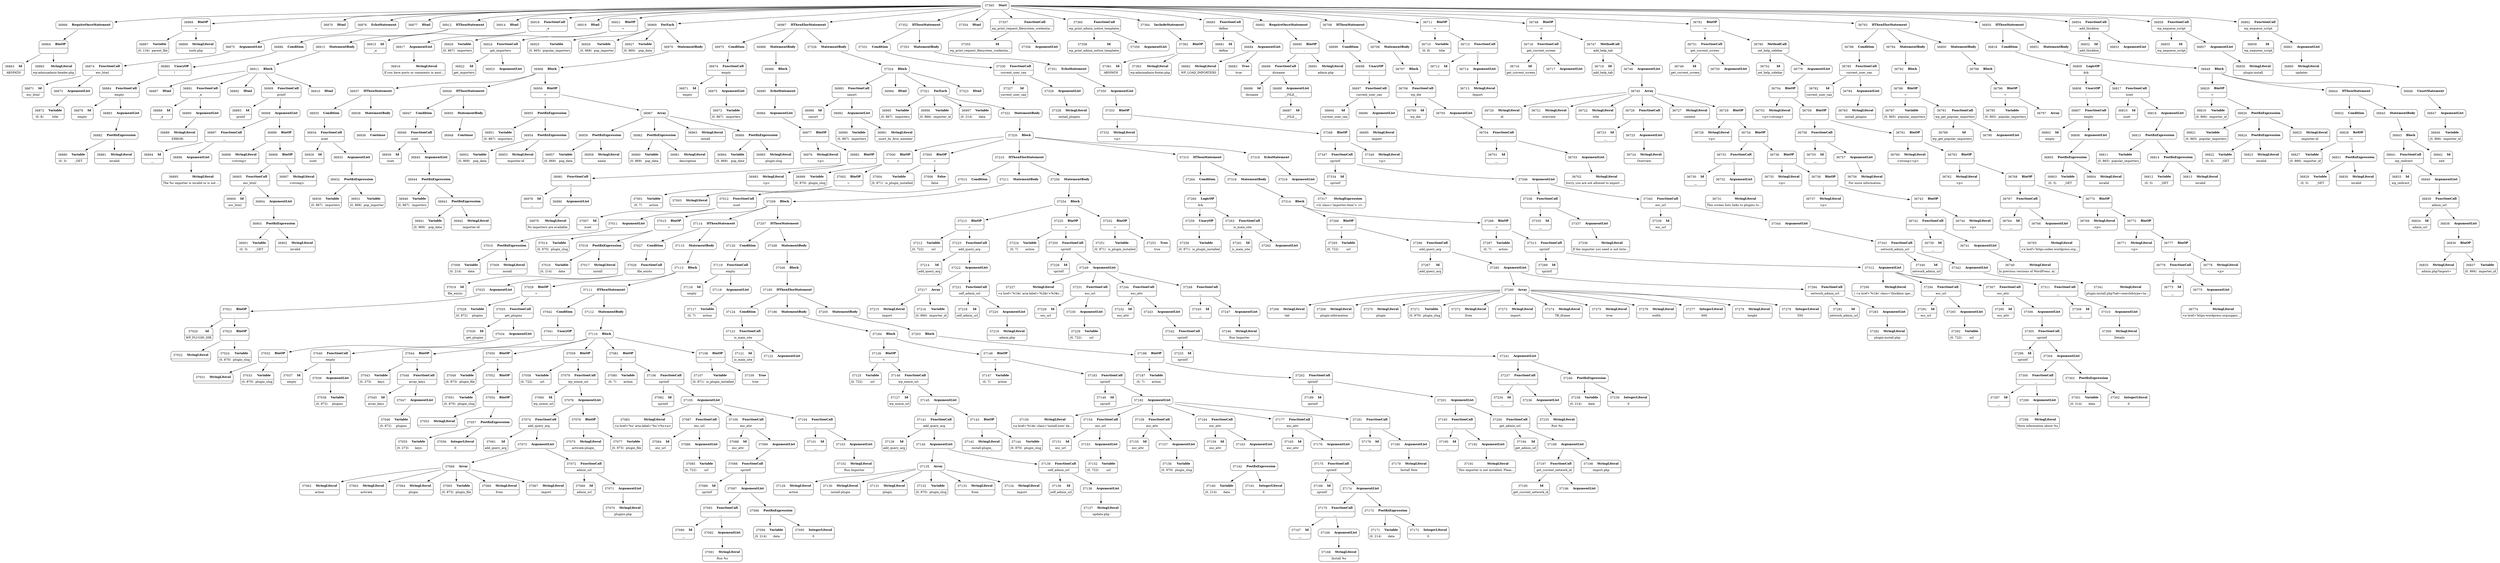 digraph ast {
node [shape=none];
36864 [label=<<TABLE border='1' cellspacing='0' cellpadding='10' style='rounded' ><TR><TD border='0'>36864</TD><TD border='0'><B>BinOP</B></TD></TR><HR/><TR><TD border='0' cellpadding='5' colspan='2'>.</TD></TR></TABLE>>];
36864 -> 36863 [weight=2];
36864 -> 36865 [weight=2];
36865 [label=<<TABLE border='1' cellspacing='0' cellpadding='10' style='rounded' ><TR><TD border='0'>36865</TD><TD border='0'><B>StringLiteral</B></TD></TR><HR/><TR><TD border='0' cellpadding='5' colspan='2'>wp-adminadmin-header.php</TD></TR></TABLE>>];
36866 [label=<<TABLE border='1' cellspacing='0' cellpadding='10' style='rounded' ><TR><TD border='0'>36866</TD><TD border='0'><B>RequireOnceStatement</B></TD></TR></TABLE>>];
36866 -> 36864 [weight=2];
36867 [label=<<TABLE border='1' cellspacing='0' cellpadding='10' style='rounded' ><TR><TD border='0'>36867</TD><TD border='0'><B>Variable</B></TD></TR><HR/><TR><TD border='0' cellpadding='5'>(0, 134)</TD><TD border='0' cellpadding='5'>parent_file</TD></TR></TABLE>>];
36868 [label=<<TABLE border='1' cellspacing='0' cellpadding='10' style='rounded' ><TR><TD border='0'>36868</TD><TD border='0'><B>BinOP</B></TD></TR><HR/><TR><TD border='0' cellpadding='5' colspan='2'>=</TD></TR></TABLE>>];
36868 -> 36867 [weight=2];
36868 -> 36869 [weight=2];
36869 [label=<<TABLE border='1' cellspacing='0' cellpadding='10' style='rounded' ><TR><TD border='0'>36869</TD><TD border='0'><B>StringLiteral</B></TD></TR><HR/><TR><TD border='0' cellpadding='5' colspan='2'>tools.php</TD></TR></TABLE>>];
36870 [label=<<TABLE border='1' cellspacing='0' cellpadding='10' style='rounded' ><TR><TD border='0'>36870</TD><TD border='0'><B>Html</B></TD></TR></TABLE>>];
36871 [label=<<TABLE border='1' cellspacing='0' cellpadding='10' style='rounded' ><TR><TD border='0'>36871</TD><TD border='0'><B>Id</B></TD></TR><HR/><TR><TD border='0' cellpadding='5' colspan='2'>esc_html</TD></TR></TABLE>>];
36872 [label=<<TABLE border='1' cellspacing='0' cellpadding='10' style='rounded' ><TR><TD border='0'>36872</TD><TD border='0'><B>Variable</B></TD></TR><HR/><TR><TD border='0' cellpadding='5'>(0, 8)</TD><TD border='0' cellpadding='5'>title</TD></TR></TABLE>>];
36873 [label=<<TABLE border='1' cellspacing='0' cellpadding='10' style='rounded' ><TR><TD border='0'>36873</TD><TD border='0'><B>ArgumentList</B></TD></TR></TABLE>>];
36873 -> 36872 [weight=2];
36874 [label=<<TABLE border='1' cellspacing='0' cellpadding='10' style='rounded' ><TR><TD border='0'>36874</TD><TD border='0'><B>FunctionCall</B></TD></TR><HR/><TR><TD border='0' cellpadding='5' colspan='2'>esc_html</TD></TR></TABLE>>];
36874 -> 36871 [weight=2];
36874 -> 36873 [weight=2];
36875 [label=<<TABLE border='1' cellspacing='0' cellpadding='10' style='rounded' ><TR><TD border='0'>36875</TD><TD border='0'><B>ArgumentList</B></TD></TR></TABLE>>];
36875 -> 36874 [weight=2];
36876 [label=<<TABLE border='1' cellspacing='0' cellpadding='10' style='rounded' ><TR><TD border='0'>36876</TD><TD border='0'><B>EchoStatement</B></TD></TR></TABLE>>];
36876 -> 36875 [weight=2];
36877 [label=<<TABLE border='1' cellspacing='0' cellpadding='10' style='rounded' ><TR><TD border='0'>36877</TD><TD border='0'><B>Html</B></TD></TR></TABLE>>];
36879 [label=<<TABLE border='1' cellspacing='0' cellpadding='10' style='rounded' ><TR><TD border='0'>36879</TD><TD border='0'><B>Id</B></TD></TR><HR/><TR><TD border='0' cellpadding='5' colspan='2'>empty</TD></TR></TABLE>>];
36880 [label=<<TABLE border='1' cellspacing='0' cellpadding='10' style='rounded' ><TR><TD border='0'>36880</TD><TD border='0'><B>Variable</B></TD></TR><HR/><TR><TD border='0' cellpadding='5'>(0, 3)</TD><TD border='0' cellpadding='5'>_GET</TD></TR></TABLE>>];
36881 [label=<<TABLE border='1' cellspacing='0' cellpadding='10' style='rounded' ><TR><TD border='0'>36881</TD><TD border='0'><B>StringLiteral</B></TD></TR><HR/><TR><TD border='0' cellpadding='5' colspan='2'>invalid</TD></TR></TABLE>>];
36882 [label=<<TABLE border='1' cellspacing='0' cellpadding='10' style='rounded' ><TR><TD border='0'>36882</TD><TD border='0'><B>PostfixExpression</B></TD></TR></TABLE>>];
36882 -> 36880 [weight=2];
36882 -> 36881 [weight=2];
36883 [label=<<TABLE border='1' cellspacing='0' cellpadding='10' style='rounded' ><TR><TD border='0'>36883</TD><TD border='0'><B>ArgumentList</B></TD></TR></TABLE>>];
36883 -> 36882 [weight=2];
36884 [label=<<TABLE border='1' cellspacing='0' cellpadding='10' style='rounded' ><TR><TD border='0'>36884</TD><TD border='0'><B>FunctionCall</B></TD></TR><HR/><TR><TD border='0' cellpadding='5' colspan='2'>empty</TD></TR></TABLE>>];
36884 -> 36879 [weight=2];
36884 -> 36883 [weight=2];
36885 [label=<<TABLE border='1' cellspacing='0' cellpadding='10' style='rounded' ><TR><TD border='0'>36885</TD><TD border='0'><B>UnaryOP</B></TD></TR><HR/><TR><TD border='0' cellpadding='5' colspan='2'>!</TD></TR></TABLE>>];
36885 -> 36884 [weight=2];
36886 [label=<<TABLE border='1' cellspacing='0' cellpadding='10' style='rounded' ><TR><TD border='0'>36886</TD><TD border='0'><B>Condition</B></TD></TR></TABLE>>];
36886 -> 36885 [weight=2];
36887 [label=<<TABLE border='1' cellspacing='0' cellpadding='10' style='rounded' ><TR><TD border='0'>36887</TD><TD border='0'><B>Html</B></TD></TR></TABLE>>];
36888 [label=<<TABLE border='1' cellspacing='0' cellpadding='10' style='rounded' ><TR><TD border='0'>36888</TD><TD border='0'><B>Id</B></TD></TR><HR/><TR><TD border='0' cellpadding='5' colspan='2'>_e</TD></TR></TABLE>>];
36889 [label=<<TABLE border='1' cellspacing='0' cellpadding='10' style='rounded' ><TR><TD border='0'>36889</TD><TD border='0'><B>StringLiteral</B></TD></TR><HR/><TR><TD border='0' cellpadding='5' colspan='2'>ERROR:</TD></TR></TABLE>>];
36890 [label=<<TABLE border='1' cellspacing='0' cellpadding='10' style='rounded' ><TR><TD border='0'>36890</TD><TD border='0'><B>ArgumentList</B></TD></TR></TABLE>>];
36890 -> 36889 [weight=2];
36891 [label=<<TABLE border='1' cellspacing='0' cellpadding='10' style='rounded' ><TR><TD border='0'>36891</TD><TD border='0'><B>FunctionCall</B></TD></TR><HR/><TR><TD border='0' cellpadding='5' colspan='2'>_e</TD></TR></TABLE>>];
36891 -> 36888 [weight=2];
36891 -> 36890 [weight=2];
36892 [label=<<TABLE border='1' cellspacing='0' cellpadding='10' style='rounded' ><TR><TD border='0'>36892</TD><TD border='0'><B>Html</B></TD></TR></TABLE>>];
36893 [label=<<TABLE border='1' cellspacing='0' cellpadding='10' style='rounded' ><TR><TD border='0'>36893</TD><TD border='0'><B>Id</B></TD></TR><HR/><TR><TD border='0' cellpadding='5' colspan='2'>printf</TD></TR></TABLE>>];
36894 [label=<<TABLE border='1' cellspacing='0' cellpadding='10' style='rounded' ><TR><TD border='0'>36894</TD><TD border='0'><B>Id</B></TD></TR><HR/><TR><TD border='0' cellpadding='5' colspan='2'>__</TD></TR></TABLE>>];
36895 [label=<<TABLE border='1' cellspacing='0' cellpadding='10' style='rounded' ><TR><TD border='0'>36895</TD><TD border='0'><B>StringLiteral</B></TD></TR><HR/><TR><TD border='0' cellpadding='5' colspan='2'>The %s importer is invalid or is not ...</TD></TR></TABLE>>];
36896 [label=<<TABLE border='1' cellspacing='0' cellpadding='10' style='rounded' ><TR><TD border='0'>36896</TD><TD border='0'><B>ArgumentList</B></TD></TR></TABLE>>];
36896 -> 36895 [weight=2];
36897 [label=<<TABLE border='1' cellspacing='0' cellpadding='10' style='rounded' ><TR><TD border='0'>36897</TD><TD border='0'><B>FunctionCall</B></TD></TR><HR/><TR><TD border='0' cellpadding='5' colspan='2'>__</TD></TR></TABLE>>];
36897 -> 36894 [weight=2];
36897 -> 36896 [weight=2];
36898 [label=<<TABLE border='1' cellspacing='0' cellpadding='10' style='rounded' ><TR><TD border='0'>36898</TD><TD border='0'><B>StringLiteral</B></TD></TR><HR/><TR><TD border='0' cellpadding='5' colspan='2'>&lt;strong&gt;</TD></TR></TABLE>>];
36899 [label=<<TABLE border='1' cellspacing='0' cellpadding='10' style='rounded' ><TR><TD border='0'>36899</TD><TD border='0'><B>BinOP</B></TD></TR><HR/><TR><TD border='0' cellpadding='5' colspan='2'>.</TD></TR></TABLE>>];
36899 -> 36898 [weight=2];
36899 -> 36906 [weight=2];
36900 [label=<<TABLE border='1' cellspacing='0' cellpadding='10' style='rounded' ><TR><TD border='0'>36900</TD><TD border='0'><B>Id</B></TD></TR><HR/><TR><TD border='0' cellpadding='5' colspan='2'>esc_html</TD></TR></TABLE>>];
36901 [label=<<TABLE border='1' cellspacing='0' cellpadding='10' style='rounded' ><TR><TD border='0'>36901</TD><TD border='0'><B>Variable</B></TD></TR><HR/><TR><TD border='0' cellpadding='5'>(0, 3)</TD><TD border='0' cellpadding='5'>_GET</TD></TR></TABLE>>];
36902 [label=<<TABLE border='1' cellspacing='0' cellpadding='10' style='rounded' ><TR><TD border='0'>36902</TD><TD border='0'><B>StringLiteral</B></TD></TR><HR/><TR><TD border='0' cellpadding='5' colspan='2'>invalid</TD></TR></TABLE>>];
36903 [label=<<TABLE border='1' cellspacing='0' cellpadding='10' style='rounded' ><TR><TD border='0'>36903</TD><TD border='0'><B>PostfixExpression</B></TD></TR></TABLE>>];
36903 -> 36901 [weight=2];
36903 -> 36902 [weight=2];
36904 [label=<<TABLE border='1' cellspacing='0' cellpadding='10' style='rounded' ><TR><TD border='0'>36904</TD><TD border='0'><B>ArgumentList</B></TD></TR></TABLE>>];
36904 -> 36903 [weight=2];
36905 [label=<<TABLE border='1' cellspacing='0' cellpadding='10' style='rounded' ><TR><TD border='0'>36905</TD><TD border='0'><B>FunctionCall</B></TD></TR><HR/><TR><TD border='0' cellpadding='5' colspan='2'>esc_html</TD></TR></TABLE>>];
36905 -> 36900 [weight=2];
36905 -> 36904 [weight=2];
36906 [label=<<TABLE border='1' cellspacing='0' cellpadding='10' style='rounded' ><TR><TD border='0'>36906</TD><TD border='0'><B>BinOP</B></TD></TR><HR/><TR><TD border='0' cellpadding='5' colspan='2'>.</TD></TR></TABLE>>];
36906 -> 36905 [weight=2];
36906 -> 36907 [weight=2];
36907 [label=<<TABLE border='1' cellspacing='0' cellpadding='10' style='rounded' ><TR><TD border='0'>36907</TD><TD border='0'><B>StringLiteral</B></TD></TR><HR/><TR><TD border='0' cellpadding='5' colspan='2'>&lt;strong&gt;</TD></TR></TABLE>>];
36908 [label=<<TABLE border='1' cellspacing='0' cellpadding='10' style='rounded' ><TR><TD border='0'>36908</TD><TD border='0'><B>ArgumentList</B></TD></TR></TABLE>>];
36908 -> 36897 [weight=2];
36908 -> 36899 [weight=2];
36909 [label=<<TABLE border='1' cellspacing='0' cellpadding='10' style='rounded' ><TR><TD border='0'>36909</TD><TD border='0'><B>FunctionCall</B></TD></TR><HR/><TR><TD border='0' cellpadding='5' colspan='2'>printf</TD></TR></TABLE>>];
36909 -> 36893 [weight=2];
36909 -> 36908 [weight=2];
36910 [label=<<TABLE border='1' cellspacing='0' cellpadding='10' style='rounded' ><TR><TD border='0'>36910</TD><TD border='0'><B>Html</B></TD></TR></TABLE>>];
36911 [label=<<TABLE border='1' cellspacing='0' cellpadding='10' style='rounded' ><TR><TD border='0'>36911</TD><TD border='0'><B>Block</B></TD></TR></TABLE>>];
36911 -> 36887 [weight=2];
36911 -> 36891 [weight=2];
36911 -> 36892 [weight=2];
36911 -> 36909 [weight=2];
36911 -> 36910 [weight=2];
36912 [label=<<TABLE border='1' cellspacing='0' cellpadding='10' style='rounded' ><TR><TD border='0'>36912</TD><TD border='0'><B>IfThenStatement</B></TD></TR></TABLE>>];
36912 -> 36886 [weight=2];
36912 -> 36913 [weight=2];
36913 [label=<<TABLE border='1' cellspacing='0' cellpadding='10' style='rounded' ><TR><TD border='0'>36913</TD><TD border='0'><B>StatementBody</B></TD></TR></TABLE>>];
36913 -> 36911 [weight=2];
36914 [label=<<TABLE border='1' cellspacing='0' cellpadding='10' style='rounded' ><TR><TD border='0'>36914</TD><TD border='0'><B>Html</B></TD></TR></TABLE>>];
36915 [label=<<TABLE border='1' cellspacing='0' cellpadding='10' style='rounded' ><TR><TD border='0'>36915</TD><TD border='0'><B>Id</B></TD></TR><HR/><TR><TD border='0' cellpadding='5' colspan='2'>_e</TD></TR></TABLE>>];
36916 [label=<<TABLE border='1' cellspacing='0' cellpadding='10' style='rounded' ><TR><TD border='0'>36916</TD><TD border='0'><B>StringLiteral</B></TD></TR><HR/><TR><TD border='0' cellpadding='5' colspan='2'>If you have posts or comments in anot...</TD></TR></TABLE>>];
36917 [label=<<TABLE border='1' cellspacing='0' cellpadding='10' style='rounded' ><TR><TD border='0'>36917</TD><TD border='0'><B>ArgumentList</B></TD></TR></TABLE>>];
36917 -> 36916 [weight=2];
36918 [label=<<TABLE border='1' cellspacing='0' cellpadding='10' style='rounded' ><TR><TD border='0'>36918</TD><TD border='0'><B>FunctionCall</B></TD></TR><HR/><TR><TD border='0' cellpadding='5' colspan='2'>_e</TD></TR></TABLE>>];
36918 -> 36915 [weight=2];
36918 -> 36917 [weight=2];
36919 [label=<<TABLE border='1' cellspacing='0' cellpadding='10' style='rounded' ><TR><TD border='0'>36919</TD><TD border='0'><B>Html</B></TD></TR></TABLE>>];
36920 [label=<<TABLE border='1' cellspacing='0' cellpadding='10' style='rounded' ><TR><TD border='0'>36920</TD><TD border='0'><B>Variable</B></TD></TR><HR/><TR><TD border='0' cellpadding='5'>(0, 867)</TD><TD border='0' cellpadding='5'>importers</TD></TR></TABLE>>];
36921 [label=<<TABLE border='1' cellspacing='0' cellpadding='10' style='rounded' ><TR><TD border='0'>36921</TD><TD border='0'><B>BinOP</B></TD></TR><HR/><TR><TD border='0' cellpadding='5' colspan='2'>=</TD></TR></TABLE>>];
36921 -> 36920 [weight=2];
36921 -> 36924 [weight=2];
36922 [label=<<TABLE border='1' cellspacing='0' cellpadding='10' style='rounded' ><TR><TD border='0'>36922</TD><TD border='0'><B>Id</B></TD></TR><HR/><TR><TD border='0' cellpadding='5' colspan='2'>get_importers</TD></TR></TABLE>>];
36923 [label=<<TABLE border='1' cellspacing='0' cellpadding='10' style='rounded' ><TR><TD border='0'>36923</TD><TD border='0'><B>ArgumentList</B></TD></TR></TABLE>>];
36924 [label=<<TABLE border='1' cellspacing='0' cellpadding='10' style='rounded' ><TR><TD border='0'>36924</TD><TD border='0'><B>FunctionCall</B></TD></TR><HR/><TR><TD border='0' cellpadding='5' colspan='2'>get_importers</TD></TR></TABLE>>];
36924 -> 36922 [weight=2];
36924 -> 36923 [weight=2];
36925 [label=<<TABLE border='1' cellspacing='0' cellpadding='10' style='rounded' ><TR><TD border='0'>36925</TD><TD border='0'><B>Variable</B></TD></TR><HR/><TR><TD border='0' cellpadding='5'>(0, 865)</TD><TD border='0' cellpadding='5'>popular_importers</TD></TR></TABLE>>];
36926 [label=<<TABLE border='1' cellspacing='0' cellpadding='10' style='rounded' ><TR><TD border='0'>36926</TD><TD border='0'><B>Variable</B></TD></TR><HR/><TR><TD border='0' cellpadding='5'>(0, 868)</TD><TD border='0' cellpadding='5'>pop_importer</TD></TR></TABLE>>];
36927 [label=<<TABLE border='1' cellspacing='0' cellpadding='10' style='rounded' ><TR><TD border='0'>36927</TD><TD border='0'><B>Variable</B></TD></TR><HR/><TR><TD border='0' cellpadding='5'>(0, 869)</TD><TD border='0' cellpadding='5'>pop_data</TD></TR></TABLE>>];
36929 [label=<<TABLE border='1' cellspacing='0' cellpadding='10' style='rounded' ><TR><TD border='0'>36929</TD><TD border='0'><B>Id</B></TD></TR><HR/><TR><TD border='0' cellpadding='5' colspan='2'>isset</TD></TR></TABLE>>];
36930 [label=<<TABLE border='1' cellspacing='0' cellpadding='10' style='rounded' ><TR><TD border='0'>36930</TD><TD border='0'><B>Variable</B></TD></TR><HR/><TR><TD border='0' cellpadding='5'>(0, 867)</TD><TD border='0' cellpadding='5'>importers</TD></TR></TABLE>>];
36931 [label=<<TABLE border='1' cellspacing='0' cellpadding='10' style='rounded' ><TR><TD border='0'>36931</TD><TD border='0'><B>Variable</B></TD></TR><HR/><TR><TD border='0' cellpadding='5'>(0, 868)</TD><TD border='0' cellpadding='5'>pop_importer</TD></TR></TABLE>>];
36932 [label=<<TABLE border='1' cellspacing='0' cellpadding='10' style='rounded' ><TR><TD border='0'>36932</TD><TD border='0'><B>PostfixExpression</B></TD></TR></TABLE>>];
36932 -> 36930 [weight=2];
36932 -> 36931 [weight=2];
36933 [label=<<TABLE border='1' cellspacing='0' cellpadding='10' style='rounded' ><TR><TD border='0'>36933</TD><TD border='0'><B>ArgumentList</B></TD></TR></TABLE>>];
36933 -> 36932 [weight=2];
36934 [label=<<TABLE border='1' cellspacing='0' cellpadding='10' style='rounded' ><TR><TD border='0'>36934</TD><TD border='0'><B>FunctionCall</B></TD></TR><HR/><TR><TD border='0' cellpadding='5' colspan='2'>isset</TD></TR></TABLE>>];
36934 -> 36929 [weight=2];
36934 -> 36933 [weight=2];
36935 [label=<<TABLE border='1' cellspacing='0' cellpadding='10' style='rounded' ><TR><TD border='0'>36935</TD><TD border='0'><B>Condition</B></TD></TR></TABLE>>];
36935 -> 36934 [weight=2];
36936 [label=<<TABLE border='1' cellspacing='0' cellpadding='10' style='rounded' ><TR><TD border='0'>36936</TD><TD border='0'><B>Continue</B></TD></TR></TABLE>>];
36937 [label=<<TABLE border='1' cellspacing='0' cellpadding='10' style='rounded' ><TR><TD border='0'>36937</TD><TD border='0'><B>IfThenStatement</B></TD></TR></TABLE>>];
36937 -> 36935 [weight=2];
36937 -> 36938 [weight=2];
36938 [label=<<TABLE border='1' cellspacing='0' cellpadding='10' style='rounded' ><TR><TD border='0'>36938</TD><TD border='0'><B>StatementBody</B></TD></TR></TABLE>>];
36938 -> 36936 [weight=2];
36939 [label=<<TABLE border='1' cellspacing='0' cellpadding='10' style='rounded' ><TR><TD border='0'>36939</TD><TD border='0'><B>Id</B></TD></TR><HR/><TR><TD border='0' cellpadding='5' colspan='2'>isset</TD></TR></TABLE>>];
36940 [label=<<TABLE border='1' cellspacing='0' cellpadding='10' style='rounded' ><TR><TD border='0'>36940</TD><TD border='0'><B>Variable</B></TD></TR><HR/><TR><TD border='0' cellpadding='5'>(0, 867)</TD><TD border='0' cellpadding='5'>importers</TD></TR></TABLE>>];
36941 [label=<<TABLE border='1' cellspacing='0' cellpadding='10' style='rounded' ><TR><TD border='0'>36941</TD><TD border='0'><B>Variable</B></TD></TR><HR/><TR><TD border='0' cellpadding='5'>(0, 869)</TD><TD border='0' cellpadding='5'>pop_data</TD></TR></TABLE>>];
36942 [label=<<TABLE border='1' cellspacing='0' cellpadding='10' style='rounded' ><TR><TD border='0'>36942</TD><TD border='0'><B>StringLiteral</B></TD></TR><HR/><TR><TD border='0' cellpadding='5' colspan='2'>importer-id</TD></TR></TABLE>>];
36943 [label=<<TABLE border='1' cellspacing='0' cellpadding='10' style='rounded' ><TR><TD border='0'>36943</TD><TD border='0'><B>PostfixExpression</B></TD></TR></TABLE>>];
36943 -> 36941 [weight=2];
36943 -> 36942 [weight=2];
36944 [label=<<TABLE border='1' cellspacing='0' cellpadding='10' style='rounded' ><TR><TD border='0'>36944</TD><TD border='0'><B>PostfixExpression</B></TD></TR></TABLE>>];
36944 -> 36940 [weight=2];
36944 -> 36943 [weight=2];
36945 [label=<<TABLE border='1' cellspacing='0' cellpadding='10' style='rounded' ><TR><TD border='0'>36945</TD><TD border='0'><B>ArgumentList</B></TD></TR></TABLE>>];
36945 -> 36944 [weight=2];
36946 [label=<<TABLE border='1' cellspacing='0' cellpadding='10' style='rounded' ><TR><TD border='0'>36946</TD><TD border='0'><B>FunctionCall</B></TD></TR><HR/><TR><TD border='0' cellpadding='5' colspan='2'>isset</TD></TR></TABLE>>];
36946 -> 36939 [weight=2];
36946 -> 36945 [weight=2];
36947 [label=<<TABLE border='1' cellspacing='0' cellpadding='10' style='rounded' ><TR><TD border='0'>36947</TD><TD border='0'><B>Condition</B></TD></TR></TABLE>>];
36947 -> 36946 [weight=2];
36948 [label=<<TABLE border='1' cellspacing='0' cellpadding='10' style='rounded' ><TR><TD border='0'>36948</TD><TD border='0'><B>Continue</B></TD></TR></TABLE>>];
36949 [label=<<TABLE border='1' cellspacing='0' cellpadding='10' style='rounded' ><TR><TD border='0'>36949</TD><TD border='0'><B>IfThenStatement</B></TD></TR></TABLE>>];
36949 -> 36947 [weight=2];
36949 -> 36950 [weight=2];
36950 [label=<<TABLE border='1' cellspacing='0' cellpadding='10' style='rounded' ><TR><TD border='0'>36950</TD><TD border='0'><B>StatementBody</B></TD></TR></TABLE>>];
36950 -> 36948 [weight=2];
36951 [label=<<TABLE border='1' cellspacing='0' cellpadding='10' style='rounded' ><TR><TD border='0'>36951</TD><TD border='0'><B>Variable</B></TD></TR><HR/><TR><TD border='0' cellpadding='5'>(0, 867)</TD><TD border='0' cellpadding='5'>importers</TD></TR></TABLE>>];
36952 [label=<<TABLE border='1' cellspacing='0' cellpadding='10' style='rounded' ><TR><TD border='0'>36952</TD><TD border='0'><B>Variable</B></TD></TR><HR/><TR><TD border='0' cellpadding='5'>(0, 869)</TD><TD border='0' cellpadding='5'>pop_data</TD></TR></TABLE>>];
36953 [label=<<TABLE border='1' cellspacing='0' cellpadding='10' style='rounded' ><TR><TD border='0'>36953</TD><TD border='0'><B>StringLiteral</B></TD></TR><HR/><TR><TD border='0' cellpadding='5' colspan='2'>importer-id</TD></TR></TABLE>>];
36954 [label=<<TABLE border='1' cellspacing='0' cellpadding='10' style='rounded' ><TR><TD border='0'>36954</TD><TD border='0'><B>PostfixExpression</B></TD></TR></TABLE>>];
36954 -> 36952 [weight=2];
36954 -> 36953 [weight=2];
36955 [label=<<TABLE border='1' cellspacing='0' cellpadding='10' style='rounded' ><TR><TD border='0'>36955</TD><TD border='0'><B>PostfixExpression</B></TD></TR></TABLE>>];
36955 -> 36951 [weight=2];
36955 -> 36954 [weight=2];
36956 [label=<<TABLE border='1' cellspacing='0' cellpadding='10' style='rounded' ><TR><TD border='0'>36956</TD><TD border='0'><B>BinOP</B></TD></TR><HR/><TR><TD border='0' cellpadding='5' colspan='2'>=</TD></TR></TABLE>>];
36956 -> 36955 [weight=2];
36956 -> 36967 [weight=2];
36957 [label=<<TABLE border='1' cellspacing='0' cellpadding='10' style='rounded' ><TR><TD border='0'>36957</TD><TD border='0'><B>Variable</B></TD></TR><HR/><TR><TD border='0' cellpadding='5'>(0, 869)</TD><TD border='0' cellpadding='5'>pop_data</TD></TR></TABLE>>];
36958 [label=<<TABLE border='1' cellspacing='0' cellpadding='10' style='rounded' ><TR><TD border='0'>36958</TD><TD border='0'><B>StringLiteral</B></TD></TR><HR/><TR><TD border='0' cellpadding='5' colspan='2'>name</TD></TR></TABLE>>];
36959 [label=<<TABLE border='1' cellspacing='0' cellpadding='10' style='rounded' ><TR><TD border='0'>36959</TD><TD border='0'><B>PostfixExpression</B></TD></TR></TABLE>>];
36959 -> 36957 [weight=2];
36959 -> 36958 [weight=2];
36960 [label=<<TABLE border='1' cellspacing='0' cellpadding='10' style='rounded' ><TR><TD border='0'>36960</TD><TD border='0'><B>Variable</B></TD></TR><HR/><TR><TD border='0' cellpadding='5'>(0, 869)</TD><TD border='0' cellpadding='5'>pop_data</TD></TR></TABLE>>];
36961 [label=<<TABLE border='1' cellspacing='0' cellpadding='10' style='rounded' ><TR><TD border='0'>36961</TD><TD border='0'><B>StringLiteral</B></TD></TR><HR/><TR><TD border='0' cellpadding='5' colspan='2'>description</TD></TR></TABLE>>];
36962 [label=<<TABLE border='1' cellspacing='0' cellpadding='10' style='rounded' ><TR><TD border='0'>36962</TD><TD border='0'><B>PostfixExpression</B></TD></TR></TABLE>>];
36962 -> 36960 [weight=2];
36962 -> 36961 [weight=2];
36963 [label=<<TABLE border='1' cellspacing='0' cellpadding='10' style='rounded' ><TR><TD border='0'>36963</TD><TD border='0'><B>StringLiteral</B></TD></TR><HR/><TR><TD border='0' cellpadding='5' colspan='2'>install</TD></TR></TABLE>>];
36964 [label=<<TABLE border='1' cellspacing='0' cellpadding='10' style='rounded' ><TR><TD border='0'>36964</TD><TD border='0'><B>Variable</B></TD></TR><HR/><TR><TD border='0' cellpadding='5'>(0, 869)</TD><TD border='0' cellpadding='5'>pop_data</TD></TR></TABLE>>];
36965 [label=<<TABLE border='1' cellspacing='0' cellpadding='10' style='rounded' ><TR><TD border='0'>36965</TD><TD border='0'><B>StringLiteral</B></TD></TR><HR/><TR><TD border='0' cellpadding='5' colspan='2'>plugin-slug</TD></TR></TABLE>>];
36966 [label=<<TABLE border='1' cellspacing='0' cellpadding='10' style='rounded' ><TR><TD border='0'>36966</TD><TD border='0'><B>PostfixExpression</B></TD></TR></TABLE>>];
36966 -> 36964 [weight=2];
36966 -> 36965 [weight=2];
36967 [label=<<TABLE border='1' cellspacing='0' cellpadding='10' style='rounded' ><TR><TD border='0'>36967</TD><TD border='0'><B>Array</B></TD></TR></TABLE>>];
36967 -> 36959 [weight=2];
36967 -> 36962 [weight=2];
36967 -> 36963 [weight=2];
36967 -> 36966 [weight=2];
36968 [label=<<TABLE border='1' cellspacing='0' cellpadding='10' style='rounded' ><TR><TD border='0'>36968</TD><TD border='0'><B>Block</B></TD></TR></TABLE>>];
36968 -> 36937 [weight=2];
36968 -> 36949 [weight=2];
36968 -> 36956 [weight=2];
36969 [label=<<TABLE border='1' cellspacing='0' cellpadding='10' style='rounded' ><TR><TD border='0'>36969</TD><TD border='0'><B>ForEach</B></TD></TR></TABLE>>];
36969 -> 36925 [weight=2];
36969 -> 36926 [weight=2];
36969 -> 36927 [weight=2];
36969 -> 36970 [weight=2];
36970 [label=<<TABLE border='1' cellspacing='0' cellpadding='10' style='rounded' ><TR><TD border='0'>36970</TD><TD border='0'><B>StatementBody</B></TD></TR></TABLE>>];
36970 -> 36968 [weight=2];
36971 [label=<<TABLE border='1' cellspacing='0' cellpadding='10' style='rounded' ><TR><TD border='0'>36971</TD><TD border='0'><B>Id</B></TD></TR><HR/><TR><TD border='0' cellpadding='5' colspan='2'>empty</TD></TR></TABLE>>];
36972 [label=<<TABLE border='1' cellspacing='0' cellpadding='10' style='rounded' ><TR><TD border='0'>36972</TD><TD border='0'><B>Variable</B></TD></TR><HR/><TR><TD border='0' cellpadding='5'>(0, 867)</TD><TD border='0' cellpadding='5'>importers</TD></TR></TABLE>>];
36973 [label=<<TABLE border='1' cellspacing='0' cellpadding='10' style='rounded' ><TR><TD border='0'>36973</TD><TD border='0'><B>ArgumentList</B></TD></TR></TABLE>>];
36973 -> 36972 [weight=2];
36974 [label=<<TABLE border='1' cellspacing='0' cellpadding='10' style='rounded' ><TR><TD border='0'>36974</TD><TD border='0'><B>FunctionCall</B></TD></TR><HR/><TR><TD border='0' cellpadding='5' colspan='2'>empty</TD></TR></TABLE>>];
36974 -> 36971 [weight=2];
36974 -> 36973 [weight=2];
36975 [label=<<TABLE border='1' cellspacing='0' cellpadding='10' style='rounded' ><TR><TD border='0'>36975</TD><TD border='0'><B>Condition</B></TD></TR></TABLE>>];
36975 -> 36974 [weight=2];
36976 [label=<<TABLE border='1' cellspacing='0' cellpadding='10' style='rounded' ><TR><TD border='0'>36976</TD><TD border='0'><B>StringLiteral</B></TD></TR><HR/><TR><TD border='0' cellpadding='5' colspan='2'>&lt;p&gt;</TD></TR></TABLE>>];
36977 [label=<<TABLE border='1' cellspacing='0' cellpadding='10' style='rounded' ><TR><TD border='0'>36977</TD><TD border='0'><B>BinOP</B></TD></TR><HR/><TR><TD border='0' cellpadding='5' colspan='2'>.</TD></TR></TABLE>>];
36977 -> 36976 [weight=2];
36977 -> 36982 [weight=2];
36978 [label=<<TABLE border='1' cellspacing='0' cellpadding='10' style='rounded' ><TR><TD border='0'>36978</TD><TD border='0'><B>Id</B></TD></TR><HR/><TR><TD border='0' cellpadding='5' colspan='2'>__</TD></TR></TABLE>>];
36979 [label=<<TABLE border='1' cellspacing='0' cellpadding='10' style='rounded' ><TR><TD border='0'>36979</TD><TD border='0'><B>StringLiteral</B></TD></TR><HR/><TR><TD border='0' cellpadding='5' colspan='2'>No importers are available.</TD></TR></TABLE>>];
36980 [label=<<TABLE border='1' cellspacing='0' cellpadding='10' style='rounded' ><TR><TD border='0'>36980</TD><TD border='0'><B>ArgumentList</B></TD></TR></TABLE>>];
36980 -> 36979 [weight=2];
36981 [label=<<TABLE border='1' cellspacing='0' cellpadding='10' style='rounded' ><TR><TD border='0'>36981</TD><TD border='0'><B>FunctionCall</B></TD></TR><HR/><TR><TD border='0' cellpadding='5' colspan='2'>__</TD></TR></TABLE>>];
36981 -> 36978 [weight=2];
36981 -> 36980 [weight=2];
36982 [label=<<TABLE border='1' cellspacing='0' cellpadding='10' style='rounded' ><TR><TD border='0'>36982</TD><TD border='0'><B>BinOP</B></TD></TR><HR/><TR><TD border='0' cellpadding='5' colspan='2'>.</TD></TR></TABLE>>];
36982 -> 36981 [weight=2];
36982 -> 36983 [weight=2];
36983 [label=<<TABLE border='1' cellspacing='0' cellpadding='10' style='rounded' ><TR><TD border='0'>36983</TD><TD border='0'><B>StringLiteral</B></TD></TR><HR/><TR><TD border='0' cellpadding='5' colspan='2'>&lt;p&gt;</TD></TR></TABLE>>];
36984 [label=<<TABLE border='1' cellspacing='0' cellpadding='10' style='rounded' ><TR><TD border='0'>36984</TD><TD border='0'><B>ArgumentList</B></TD></TR></TABLE>>];
36984 -> 36977 [weight=2];
36985 [label=<<TABLE border='1' cellspacing='0' cellpadding='10' style='rounded' ><TR><TD border='0'>36985</TD><TD border='0'><B>EchoStatement</B></TD></TR></TABLE>>];
36985 -> 36984 [weight=2];
36986 [label=<<TABLE border='1' cellspacing='0' cellpadding='10' style='rounded' ><TR><TD border='0'>36986</TD><TD border='0'><B>Block</B></TD></TR></TABLE>>];
36986 -> 36985 [weight=2];
36987 [label=<<TABLE border='1' cellspacing='0' cellpadding='10' style='rounded' ><TR><TD border='0'>36987</TD><TD border='0'><B>IfThenElseStatement</B></TD></TR></TABLE>>];
36987 -> 36975 [weight=2];
36987 -> 36988 [weight=2];
36987 -> 37326 [weight=2];
36988 [label=<<TABLE border='1' cellspacing='0' cellpadding='10' style='rounded' ><TR><TD border='0'>36988</TD><TD border='0'><B>StatementBody</B></TD></TR></TABLE>>];
36988 -> 36986 [weight=2];
36989 [label=<<TABLE border='1' cellspacing='0' cellpadding='10' style='rounded' ><TR><TD border='0'>36989</TD><TD border='0'><B>Id</B></TD></TR><HR/><TR><TD border='0' cellpadding='5' colspan='2'>uasort</TD></TR></TABLE>>];
36990 [label=<<TABLE border='1' cellspacing='0' cellpadding='10' style='rounded' ><TR><TD border='0'>36990</TD><TD border='0'><B>Variable</B></TD></TR><HR/><TR><TD border='0' cellpadding='5'>(0, 867)</TD><TD border='0' cellpadding='5'>importers</TD></TR></TABLE>>];
36991 [label=<<TABLE border='1' cellspacing='0' cellpadding='10' style='rounded' ><TR><TD border='0'>36991</TD><TD border='0'><B>StringLiteral</B></TD></TR><HR/><TR><TD border='0' cellpadding='5' colspan='2'>_usort_by_first_member</TD></TR></TABLE>>];
36992 [label=<<TABLE border='1' cellspacing='0' cellpadding='10' style='rounded' ><TR><TD border='0'>36992</TD><TD border='0'><B>ArgumentList</B></TD></TR></TABLE>>];
36992 -> 36990 [weight=2];
36992 -> 36991 [weight=2];
36993 [label=<<TABLE border='1' cellspacing='0' cellpadding='10' style='rounded' ><TR><TD border='0'>36993</TD><TD border='0'><B>FunctionCall</B></TD></TR><HR/><TR><TD border='0' cellpadding='5' colspan='2'>uasort</TD></TR></TABLE>>];
36993 -> 36989 [weight=2];
36993 -> 36992 [weight=2];
36994 [label=<<TABLE border='1' cellspacing='0' cellpadding='10' style='rounded' ><TR><TD border='0'>36994</TD><TD border='0'><B>Html</B></TD></TR></TABLE>>];
36995 [label=<<TABLE border='1' cellspacing='0' cellpadding='10' style='rounded' ><TR><TD border='0'>36995</TD><TD border='0'><B>Variable</B></TD></TR><HR/><TR><TD border='0' cellpadding='5'>(0, 867)</TD><TD border='0' cellpadding='5'>importers</TD></TR></TABLE>>];
36996 [label=<<TABLE border='1' cellspacing='0' cellpadding='10' style='rounded' ><TR><TD border='0'>36996</TD><TD border='0'><B>Variable</B></TD></TR><HR/><TR><TD border='0' cellpadding='5'>(0, 866)</TD><TD border='0' cellpadding='5'>importer_id</TD></TR></TABLE>>];
36997 [label=<<TABLE border='1' cellspacing='0' cellpadding='10' style='rounded' ><TR><TD border='0'>36997</TD><TD border='0'><B>Variable</B></TD></TR><HR/><TR><TD border='0' cellpadding='5'>(0, 214)</TD><TD border='0' cellpadding='5'>data</TD></TR></TABLE>>];
36999 [label=<<TABLE border='1' cellspacing='0' cellpadding='10' style='rounded' ><TR><TD border='0'>36999</TD><TD border='0'><B>Variable</B></TD></TR><HR/><TR><TD border='0' cellpadding='5'>(0, 870)</TD><TD border='0' cellpadding='5'>plugin_slug</TD></TR></TABLE>>];
37000 [label=<<TABLE border='1' cellspacing='0' cellpadding='10' style='rounded' ><TR><TD border='0'>37000</TD><TD border='0'><B>BinOP</B></TD></TR><HR/><TR><TD border='0' cellpadding='5' colspan='2'>=</TD></TR></TABLE>>];
37000 -> 36999 [weight=2];
37000 -> 37002 [weight=2];
37001 [label=<<TABLE border='1' cellspacing='0' cellpadding='10' style='rounded' ><TR><TD border='0'>37001</TD><TD border='0'><B>Variable</B></TD></TR><HR/><TR><TD border='0' cellpadding='5'>(0, 7)</TD><TD border='0' cellpadding='5'>action</TD></TR></TABLE>>];
37002 [label=<<TABLE border='1' cellspacing='0' cellpadding='10' style='rounded' ><TR><TD border='0'>37002</TD><TD border='0'><B>BinOP</B></TD></TR><HR/><TR><TD border='0' cellpadding='5' colspan='2'>=</TD></TR></TABLE>>];
37002 -> 37001 [weight=2];
37002 -> 37003 [weight=2];
37003 [label=<<TABLE border='1' cellspacing='0' cellpadding='10' style='rounded' ><TR><TD border='0'>37003</TD><TD border='0'><B>StringLiteral</B></TD></TR><HR/><TR><TD border='0' cellpadding='5' colspan='2'></TD></TR></TABLE>>];
37004 [label=<<TABLE border='1' cellspacing='0' cellpadding='10' style='rounded' ><TR><TD border='0'>37004</TD><TD border='0'><B>Variable</B></TD></TR><HR/><TR><TD border='0' cellpadding='5'>(0, 871)</TD><TD border='0' cellpadding='5'>is_plugin_installed</TD></TR></TABLE>>];
37005 [label=<<TABLE border='1' cellspacing='0' cellpadding='10' style='rounded' ><TR><TD border='0'>37005</TD><TD border='0'><B>BinOP</B></TD></TR><HR/><TR><TD border='0' cellpadding='5' colspan='2'>=</TD></TR></TABLE>>];
37005 -> 37004 [weight=2];
37005 -> 37006 [weight=2];
37006 [label=<<TABLE border='1' cellspacing='0' cellpadding='10' style='rounded' ><TR><TD border='0'>37006</TD><TD border='0'><B>False</B></TD></TR><HR/><TR><TD border='0' cellpadding='5' colspan='2'>false</TD></TR></TABLE>>];
37007 [label=<<TABLE border='1' cellspacing='0' cellpadding='10' style='rounded' ><TR><TD border='0'>37007</TD><TD border='0'><B>Id</B></TD></TR><HR/><TR><TD border='0' cellpadding='5' colspan='2'>isset</TD></TR></TABLE>>];
37008 [label=<<TABLE border='1' cellspacing='0' cellpadding='10' style='rounded' ><TR><TD border='0'>37008</TD><TD border='0'><B>Variable</B></TD></TR><HR/><TR><TD border='0' cellpadding='5'>(0, 214)</TD><TD border='0' cellpadding='5'>data</TD></TR></TABLE>>];
37009 [label=<<TABLE border='1' cellspacing='0' cellpadding='10' style='rounded' ><TR><TD border='0'>37009</TD><TD border='0'><B>StringLiteral</B></TD></TR><HR/><TR><TD border='0' cellpadding='5' colspan='2'>install</TD></TR></TABLE>>];
37010 [label=<<TABLE border='1' cellspacing='0' cellpadding='10' style='rounded' ><TR><TD border='0'>37010</TD><TD border='0'><B>PostfixExpression</B></TD></TR></TABLE>>];
37010 -> 37008 [weight=2];
37010 -> 37009 [weight=2];
37011 [label=<<TABLE border='1' cellspacing='0' cellpadding='10' style='rounded' ><TR><TD border='0'>37011</TD><TD border='0'><B>ArgumentList</B></TD></TR></TABLE>>];
37011 -> 37010 [weight=2];
37012 [label=<<TABLE border='1' cellspacing='0' cellpadding='10' style='rounded' ><TR><TD border='0'>37012</TD><TD border='0'><B>FunctionCall</B></TD></TR><HR/><TR><TD border='0' cellpadding='5' colspan='2'>isset</TD></TR></TABLE>>];
37012 -> 37007 [weight=2];
37012 -> 37011 [weight=2];
37013 [label=<<TABLE border='1' cellspacing='0' cellpadding='10' style='rounded' ><TR><TD border='0'>37013</TD><TD border='0'><B>Condition</B></TD></TR></TABLE>>];
37013 -> 37012 [weight=2];
37014 [label=<<TABLE border='1' cellspacing='0' cellpadding='10' style='rounded' ><TR><TD border='0'>37014</TD><TD border='0'><B>Variable</B></TD></TR><HR/><TR><TD border='0' cellpadding='5'>(0, 870)</TD><TD border='0' cellpadding='5'>plugin_slug</TD></TR></TABLE>>];
37015 [label=<<TABLE border='1' cellspacing='0' cellpadding='10' style='rounded' ><TR><TD border='0'>37015</TD><TD border='0'><B>BinOP</B></TD></TR><HR/><TR><TD border='0' cellpadding='5' colspan='2'>=</TD></TR></TABLE>>];
37015 -> 37014 [weight=2];
37015 -> 37018 [weight=2];
37016 [label=<<TABLE border='1' cellspacing='0' cellpadding='10' style='rounded' ><TR><TD border='0'>37016</TD><TD border='0'><B>Variable</B></TD></TR><HR/><TR><TD border='0' cellpadding='5'>(0, 214)</TD><TD border='0' cellpadding='5'>data</TD></TR></TABLE>>];
37017 [label=<<TABLE border='1' cellspacing='0' cellpadding='10' style='rounded' ><TR><TD border='0'>37017</TD><TD border='0'><B>StringLiteral</B></TD></TR><HR/><TR><TD border='0' cellpadding='5' colspan='2'>install</TD></TR></TABLE>>];
37018 [label=<<TABLE border='1' cellspacing='0' cellpadding='10' style='rounded' ><TR><TD border='0'>37018</TD><TD border='0'><B>PostfixExpression</B></TD></TR></TABLE>>];
37018 -> 37016 [weight=2];
37018 -> 37017 [weight=2];
37019 [label=<<TABLE border='1' cellspacing='0' cellpadding='10' style='rounded' ><TR><TD border='0'>37019</TD><TD border='0'><B>Id</B></TD></TR><HR/><TR><TD border='0' cellpadding='5' colspan='2'>file_exists</TD></TR></TABLE>>];
37020 [label=<<TABLE border='1' cellspacing='0' cellpadding='10' style='rounded' ><TR><TD border='0'>37020</TD><TD border='0'><B>Id</B></TD></TR><HR/><TR><TD border='0' cellpadding='5' colspan='2'>WP_PLUGIN_DIR</TD></TR></TABLE>>];
37021 [label=<<TABLE border='1' cellspacing='0' cellpadding='10' style='rounded' ><TR><TD border='0'>37021</TD><TD border='0'><B>BinOP</B></TD></TR><HR/><TR><TD border='0' cellpadding='5' colspan='2'>.</TD></TR></TABLE>>];
37021 -> 37020 [weight=2];
37021 -> 37023 [weight=2];
37022 [label=<<TABLE border='1' cellspacing='0' cellpadding='10' style='rounded' ><TR><TD border='0'>37022</TD><TD border='0'><B>StringLiteral</B></TD></TR><HR/><TR><TD border='0' cellpadding='5' colspan='2'></TD></TR></TABLE>>];
37023 [label=<<TABLE border='1' cellspacing='0' cellpadding='10' style='rounded' ><TR><TD border='0'>37023</TD><TD border='0'><B>BinOP</B></TD></TR><HR/><TR><TD border='0' cellpadding='5' colspan='2'>.</TD></TR></TABLE>>];
37023 -> 37022 [weight=2];
37023 -> 37024 [weight=2];
37024 [label=<<TABLE border='1' cellspacing='0' cellpadding='10' style='rounded' ><TR><TD border='0'>37024</TD><TD border='0'><B>Variable</B></TD></TR><HR/><TR><TD border='0' cellpadding='5'>(0, 870)</TD><TD border='0' cellpadding='5'>plugin_slug</TD></TR></TABLE>>];
37025 [label=<<TABLE border='1' cellspacing='0' cellpadding='10' style='rounded' ><TR><TD border='0'>37025</TD><TD border='0'><B>ArgumentList</B></TD></TR></TABLE>>];
37025 -> 37021 [weight=2];
37026 [label=<<TABLE border='1' cellspacing='0' cellpadding='10' style='rounded' ><TR><TD border='0'>37026</TD><TD border='0'><B>FunctionCall</B></TD></TR><HR/><TR><TD border='0' cellpadding='5' colspan='2'>file_exists</TD></TR></TABLE>>];
37026 -> 37019 [weight=2];
37026 -> 37025 [weight=2];
37027 [label=<<TABLE border='1' cellspacing='0' cellpadding='10' style='rounded' ><TR><TD border='0'>37027</TD><TD border='0'><B>Condition</B></TD></TR></TABLE>>];
37027 -> 37026 [weight=2];
37028 [label=<<TABLE border='1' cellspacing='0' cellpadding='10' style='rounded' ><TR><TD border='0'>37028</TD><TD border='0'><B>Variable</B></TD></TR><HR/><TR><TD border='0' cellpadding='5'>(0, 872)</TD><TD border='0' cellpadding='5'>plugins</TD></TR></TABLE>>];
37029 [label=<<TABLE border='1' cellspacing='0' cellpadding='10' style='rounded' ><TR><TD border='0'>37029</TD><TD border='0'><B>BinOP</B></TD></TR><HR/><TR><TD border='0' cellpadding='5' colspan='2'>=</TD></TR></TABLE>>];
37029 -> 37028 [weight=2];
37029 -> 37035 [weight=2];
37030 [label=<<TABLE border='1' cellspacing='0' cellpadding='10' style='rounded' ><TR><TD border='0'>37030</TD><TD border='0'><B>Id</B></TD></TR><HR/><TR><TD border='0' cellpadding='5' colspan='2'>get_plugins</TD></TR></TABLE>>];
37031 [label=<<TABLE border='1' cellspacing='0' cellpadding='10' style='rounded' ><TR><TD border='0'>37031</TD><TD border='0'><B>StringLiteral</B></TD></TR><HR/><TR><TD border='0' cellpadding='5' colspan='2'></TD></TR></TABLE>>];
37032 [label=<<TABLE border='1' cellspacing='0' cellpadding='10' style='rounded' ><TR><TD border='0'>37032</TD><TD border='0'><B>BinOP</B></TD></TR><HR/><TR><TD border='0' cellpadding='5' colspan='2'>.</TD></TR></TABLE>>];
37032 -> 37031 [weight=2];
37032 -> 37033 [weight=2];
37033 [label=<<TABLE border='1' cellspacing='0' cellpadding='10' style='rounded' ><TR><TD border='0'>37033</TD><TD border='0'><B>Variable</B></TD></TR><HR/><TR><TD border='0' cellpadding='5'>(0, 870)</TD><TD border='0' cellpadding='5'>plugin_slug</TD></TR></TABLE>>];
37034 [label=<<TABLE border='1' cellspacing='0' cellpadding='10' style='rounded' ><TR><TD border='0'>37034</TD><TD border='0'><B>ArgumentList</B></TD></TR></TABLE>>];
37034 -> 37032 [weight=2];
37035 [label=<<TABLE border='1' cellspacing='0' cellpadding='10' style='rounded' ><TR><TD border='0'>37035</TD><TD border='0'><B>FunctionCall</B></TD></TR><HR/><TR><TD border='0' cellpadding='5' colspan='2'>get_plugins</TD></TR></TABLE>>];
37035 -> 37030 [weight=2];
37035 -> 37034 [weight=2];
37037 [label=<<TABLE border='1' cellspacing='0' cellpadding='10' style='rounded' ><TR><TD border='0'>37037</TD><TD border='0'><B>Id</B></TD></TR><HR/><TR><TD border='0' cellpadding='5' colspan='2'>empty</TD></TR></TABLE>>];
37038 [label=<<TABLE border='1' cellspacing='0' cellpadding='10' style='rounded' ><TR><TD border='0'>37038</TD><TD border='0'><B>Variable</B></TD></TR><HR/><TR><TD border='0' cellpadding='5'>(0, 872)</TD><TD border='0' cellpadding='5'>plugins</TD></TR></TABLE>>];
37039 [label=<<TABLE border='1' cellspacing='0' cellpadding='10' style='rounded' ><TR><TD border='0'>37039</TD><TD border='0'><B>ArgumentList</B></TD></TR></TABLE>>];
37039 -> 37038 [weight=2];
37040 [label=<<TABLE border='1' cellspacing='0' cellpadding='10' style='rounded' ><TR><TD border='0'>37040</TD><TD border='0'><B>FunctionCall</B></TD></TR><HR/><TR><TD border='0' cellpadding='5' colspan='2'>empty</TD></TR></TABLE>>];
37040 -> 37037 [weight=2];
37040 -> 37039 [weight=2];
37041 [label=<<TABLE border='1' cellspacing='0' cellpadding='10' style='rounded' ><TR><TD border='0'>37041</TD><TD border='0'><B>UnaryOP</B></TD></TR><HR/><TR><TD border='0' cellpadding='5' colspan='2'>!</TD></TR></TABLE>>];
37041 -> 37040 [weight=2];
37042 [label=<<TABLE border='1' cellspacing='0' cellpadding='10' style='rounded' ><TR><TD border='0'>37042</TD><TD border='0'><B>Condition</B></TD></TR></TABLE>>];
37042 -> 37041 [weight=2];
37043 [label=<<TABLE border='1' cellspacing='0' cellpadding='10' style='rounded' ><TR><TD border='0'>37043</TD><TD border='0'><B>Variable</B></TD></TR><HR/><TR><TD border='0' cellpadding='5'>(0, 273)</TD><TD border='0' cellpadding='5'>keys</TD></TR></TABLE>>];
37044 [label=<<TABLE border='1' cellspacing='0' cellpadding='10' style='rounded' ><TR><TD border='0'>37044</TD><TD border='0'><B>BinOP</B></TD></TR><HR/><TR><TD border='0' cellpadding='5' colspan='2'>=</TD></TR></TABLE>>];
37044 -> 37043 [weight=2];
37044 -> 37048 [weight=2];
37045 [label=<<TABLE border='1' cellspacing='0' cellpadding='10' style='rounded' ><TR><TD border='0'>37045</TD><TD border='0'><B>Id</B></TD></TR><HR/><TR><TD border='0' cellpadding='5' colspan='2'>array_keys</TD></TR></TABLE>>];
37046 [label=<<TABLE border='1' cellspacing='0' cellpadding='10' style='rounded' ><TR><TD border='0'>37046</TD><TD border='0'><B>Variable</B></TD></TR><HR/><TR><TD border='0' cellpadding='5'>(0, 872)</TD><TD border='0' cellpadding='5'>plugins</TD></TR></TABLE>>];
37047 [label=<<TABLE border='1' cellspacing='0' cellpadding='10' style='rounded' ><TR><TD border='0'>37047</TD><TD border='0'><B>ArgumentList</B></TD></TR></TABLE>>];
37047 -> 37046 [weight=2];
37048 [label=<<TABLE border='1' cellspacing='0' cellpadding='10' style='rounded' ><TR><TD border='0'>37048</TD><TD border='0'><B>FunctionCall</B></TD></TR><HR/><TR><TD border='0' cellpadding='5' colspan='2'>array_keys</TD></TR></TABLE>>];
37048 -> 37045 [weight=2];
37048 -> 37047 [weight=2];
37049 [label=<<TABLE border='1' cellspacing='0' cellpadding='10' style='rounded' ><TR><TD border='0'>37049</TD><TD border='0'><B>Variable</B></TD></TR><HR/><TR><TD border='0' cellpadding='5'>(0, 873)</TD><TD border='0' cellpadding='5'>plugin_file</TD></TR></TABLE>>];
37050 [label=<<TABLE border='1' cellspacing='0' cellpadding='10' style='rounded' ><TR><TD border='0'>37050</TD><TD border='0'><B>BinOP</B></TD></TR><HR/><TR><TD border='0' cellpadding='5' colspan='2'>=</TD></TR></TABLE>>];
37050 -> 37049 [weight=2];
37050 -> 37052 [weight=2];
37051 [label=<<TABLE border='1' cellspacing='0' cellpadding='10' style='rounded' ><TR><TD border='0'>37051</TD><TD border='0'><B>Variable</B></TD></TR><HR/><TR><TD border='0' cellpadding='5'>(0, 870)</TD><TD border='0' cellpadding='5'>plugin_slug</TD></TR></TABLE>>];
37052 [label=<<TABLE border='1' cellspacing='0' cellpadding='10' style='rounded' ><TR><TD border='0'>37052</TD><TD border='0'><B>BinOP</B></TD></TR><HR/><TR><TD border='0' cellpadding='5' colspan='2'>.</TD></TR></TABLE>>];
37052 -> 37051 [weight=2];
37052 -> 37054 [weight=2];
37053 [label=<<TABLE border='1' cellspacing='0' cellpadding='10' style='rounded' ><TR><TD border='0'>37053</TD><TD border='0'><B>StringLiteral</B></TD></TR><HR/><TR><TD border='0' cellpadding='5' colspan='2'></TD></TR></TABLE>>];
37054 [label=<<TABLE border='1' cellspacing='0' cellpadding='10' style='rounded' ><TR><TD border='0'>37054</TD><TD border='0'><B>BinOP</B></TD></TR><HR/><TR><TD border='0' cellpadding='5' colspan='2'>.</TD></TR></TABLE>>];
37054 -> 37053 [weight=2];
37054 -> 37057 [weight=2];
37055 [label=<<TABLE border='1' cellspacing='0' cellpadding='10' style='rounded' ><TR><TD border='0'>37055</TD><TD border='0'><B>Variable</B></TD></TR><HR/><TR><TD border='0' cellpadding='5'>(0, 273)</TD><TD border='0' cellpadding='5'>keys</TD></TR></TABLE>>];
37056 [label=<<TABLE border='1' cellspacing='0' cellpadding='10' style='rounded' ><TR><TD border='0'>37056</TD><TD border='0'><B>IntegerLiteral</B></TD></TR><HR/><TR><TD border='0' cellpadding='5' colspan='2'>0</TD></TR></TABLE>>];
37057 [label=<<TABLE border='1' cellspacing='0' cellpadding='10' style='rounded' ><TR><TD border='0'>37057</TD><TD border='0'><B>PostfixExpression</B></TD></TR></TABLE>>];
37057 -> 37055 [weight=2];
37057 -> 37056 [weight=2];
37058 [label=<<TABLE border='1' cellspacing='0' cellpadding='10' style='rounded' ><TR><TD border='0'>37058</TD><TD border='0'><B>Variable</B></TD></TR><HR/><TR><TD border='0' cellpadding='5'>(0, 722)</TD><TD border='0' cellpadding='5'>url</TD></TR></TABLE>>];
37059 [label=<<TABLE border='1' cellspacing='0' cellpadding='10' style='rounded' ><TR><TD border='0'>37059</TD><TD border='0'><B>BinOP</B></TD></TR><HR/><TR><TD border='0' cellpadding='5' colspan='2'>=</TD></TR></TABLE>>];
37059 -> 37058 [weight=2];
37059 -> 37079 [weight=2];
37060 [label=<<TABLE border='1' cellspacing='0' cellpadding='10' style='rounded' ><TR><TD border='0'>37060</TD><TD border='0'><B>Id</B></TD></TR><HR/><TR><TD border='0' cellpadding='5' colspan='2'>wp_nonce_url</TD></TR></TABLE>>];
37061 [label=<<TABLE border='1' cellspacing='0' cellpadding='10' style='rounded' ><TR><TD border='0'>37061</TD><TD border='0'><B>Id</B></TD></TR><HR/><TR><TD border='0' cellpadding='5' colspan='2'>add_query_arg</TD></TR></TABLE>>];
37062 [label=<<TABLE border='1' cellspacing='0' cellpadding='10' style='rounded' ><TR><TD border='0'>37062</TD><TD border='0'><B>StringLiteral</B></TD></TR><HR/><TR><TD border='0' cellpadding='5' colspan='2'>action</TD></TR></TABLE>>];
37063 [label=<<TABLE border='1' cellspacing='0' cellpadding='10' style='rounded' ><TR><TD border='0'>37063</TD><TD border='0'><B>StringLiteral</B></TD></TR><HR/><TR><TD border='0' cellpadding='5' colspan='2'>activate</TD></TR></TABLE>>];
37064 [label=<<TABLE border='1' cellspacing='0' cellpadding='10' style='rounded' ><TR><TD border='0'>37064</TD><TD border='0'><B>StringLiteral</B></TD></TR><HR/><TR><TD border='0' cellpadding='5' colspan='2'>plugin</TD></TR></TABLE>>];
37065 [label=<<TABLE border='1' cellspacing='0' cellpadding='10' style='rounded' ><TR><TD border='0'>37065</TD><TD border='0'><B>Variable</B></TD></TR><HR/><TR><TD border='0' cellpadding='5'>(0, 873)</TD><TD border='0' cellpadding='5'>plugin_file</TD></TR></TABLE>>];
37066 [label=<<TABLE border='1' cellspacing='0' cellpadding='10' style='rounded' ><TR><TD border='0'>37066</TD><TD border='0'><B>StringLiteral</B></TD></TR><HR/><TR><TD border='0' cellpadding='5' colspan='2'>from</TD></TR></TABLE>>];
37067 [label=<<TABLE border='1' cellspacing='0' cellpadding='10' style='rounded' ><TR><TD border='0'>37067</TD><TD border='0'><B>StringLiteral</B></TD></TR><HR/><TR><TD border='0' cellpadding='5' colspan='2'>import</TD></TR></TABLE>>];
37068 [label=<<TABLE border='1' cellspacing='0' cellpadding='10' style='rounded' ><TR><TD border='0'>37068</TD><TD border='0'><B>Array</B></TD></TR></TABLE>>];
37068 -> 37062 [weight=2];
37068 -> 37063 [weight=2];
37068 -> 37064 [weight=2];
37068 -> 37065 [weight=2];
37068 -> 37066 [weight=2];
37068 -> 37067 [weight=2];
37069 [label=<<TABLE border='1' cellspacing='0' cellpadding='10' style='rounded' ><TR><TD border='0'>37069</TD><TD border='0'><B>Id</B></TD></TR><HR/><TR><TD border='0' cellpadding='5' colspan='2'>admin_url</TD></TR></TABLE>>];
37070 [label=<<TABLE border='1' cellspacing='0' cellpadding='10' style='rounded' ><TR><TD border='0'>37070</TD><TD border='0'><B>StringLiteral</B></TD></TR><HR/><TR><TD border='0' cellpadding='5' colspan='2'>plugins.php</TD></TR></TABLE>>];
37071 [label=<<TABLE border='1' cellspacing='0' cellpadding='10' style='rounded' ><TR><TD border='0'>37071</TD><TD border='0'><B>ArgumentList</B></TD></TR></TABLE>>];
37071 -> 37070 [weight=2];
37072 [label=<<TABLE border='1' cellspacing='0' cellpadding='10' style='rounded' ><TR><TD border='0'>37072</TD><TD border='0'><B>FunctionCall</B></TD></TR><HR/><TR><TD border='0' cellpadding='5' colspan='2'>admin_url</TD></TR></TABLE>>];
37072 -> 37069 [weight=2];
37072 -> 37071 [weight=2];
37073 [label=<<TABLE border='1' cellspacing='0' cellpadding='10' style='rounded' ><TR><TD border='0'>37073</TD><TD border='0'><B>ArgumentList</B></TD></TR></TABLE>>];
37073 -> 37068 [weight=2];
37073 -> 37072 [weight=2];
37074 [label=<<TABLE border='1' cellspacing='0' cellpadding='10' style='rounded' ><TR><TD border='0'>37074</TD><TD border='0'><B>FunctionCall</B></TD></TR><HR/><TR><TD border='0' cellpadding='5' colspan='2'>add_query_arg</TD></TR></TABLE>>];
37074 -> 37061 [weight=2];
37074 -> 37073 [weight=2];
37075 [label=<<TABLE border='1' cellspacing='0' cellpadding='10' style='rounded' ><TR><TD border='0'>37075</TD><TD border='0'><B>StringLiteral</B></TD></TR><HR/><TR><TD border='0' cellpadding='5' colspan='2'>activate-plugin_</TD></TR></TABLE>>];
37076 [label=<<TABLE border='1' cellspacing='0' cellpadding='10' style='rounded' ><TR><TD border='0'>37076</TD><TD border='0'><B>BinOP</B></TD></TR><HR/><TR><TD border='0' cellpadding='5' colspan='2'>.</TD></TR></TABLE>>];
37076 -> 37075 [weight=2];
37076 -> 37077 [weight=2];
37077 [label=<<TABLE border='1' cellspacing='0' cellpadding='10' style='rounded' ><TR><TD border='0'>37077</TD><TD border='0'><B>Variable</B></TD></TR><HR/><TR><TD border='0' cellpadding='5'>(0, 873)</TD><TD border='0' cellpadding='5'>plugin_file</TD></TR></TABLE>>];
37078 [label=<<TABLE border='1' cellspacing='0' cellpadding='10' style='rounded' ><TR><TD border='0'>37078</TD><TD border='0'><B>ArgumentList</B></TD></TR></TABLE>>];
37078 -> 37074 [weight=2];
37078 -> 37076 [weight=2];
37079 [label=<<TABLE border='1' cellspacing='0' cellpadding='10' style='rounded' ><TR><TD border='0'>37079</TD><TD border='0'><B>FunctionCall</B></TD></TR><HR/><TR><TD border='0' cellpadding='5' colspan='2'>wp_nonce_url</TD></TR></TABLE>>];
37079 -> 37060 [weight=2];
37079 -> 37078 [weight=2];
37080 [label=<<TABLE border='1' cellspacing='0' cellpadding='10' style='rounded' ><TR><TD border='0'>37080</TD><TD border='0'><B>Variable</B></TD></TR><HR/><TR><TD border='0' cellpadding='5'>(0, 7)</TD><TD border='0' cellpadding='5'>action</TD></TR></TABLE>>];
37081 [label=<<TABLE border='1' cellspacing='0' cellpadding='10' style='rounded' ><TR><TD border='0'>37081</TD><TD border='0'><B>BinOP</B></TD></TR><HR/><TR><TD border='0' cellpadding='5' colspan='2'>=</TD></TR></TABLE>>];
37081 -> 37080 [weight=2];
37081 -> 37106 [weight=2];
37082 [label=<<TABLE border='1' cellspacing='0' cellpadding='10' style='rounded' ><TR><TD border='0'>37082</TD><TD border='0'><B>Id</B></TD></TR><HR/><TR><TD border='0' cellpadding='5' colspan='2'>sprintf</TD></TR></TABLE>>];
37083 [label=<<TABLE border='1' cellspacing='0' cellpadding='10' style='rounded' ><TR><TD border='0'>37083</TD><TD border='0'><B>StringLiteral</B></TD></TR><HR/><TR><TD border='0' cellpadding='5' colspan='2'>&lt;a href='%s' aria-label='%s'&gt;%s&lt;a&gt;</TD></TR></TABLE>>];
37084 [label=<<TABLE border='1' cellspacing='0' cellpadding='10' style='rounded' ><TR><TD border='0'>37084</TD><TD border='0'><B>Id</B></TD></TR><HR/><TR><TD border='0' cellpadding='5' colspan='2'>esc_url</TD></TR></TABLE>>];
37085 [label=<<TABLE border='1' cellspacing='0' cellpadding='10' style='rounded' ><TR><TD border='0'>37085</TD><TD border='0'><B>Variable</B></TD></TR><HR/><TR><TD border='0' cellpadding='5'>(0, 722)</TD><TD border='0' cellpadding='5'>url</TD></TR></TABLE>>];
37086 [label=<<TABLE border='1' cellspacing='0' cellpadding='10' style='rounded' ><TR><TD border='0'>37086</TD><TD border='0'><B>ArgumentList</B></TD></TR></TABLE>>];
37086 -> 37085 [weight=2];
37087 [label=<<TABLE border='1' cellspacing='0' cellpadding='10' style='rounded' ><TR><TD border='0'>37087</TD><TD border='0'><B>FunctionCall</B></TD></TR><HR/><TR><TD border='0' cellpadding='5' colspan='2'>esc_url</TD></TR></TABLE>>];
37087 -> 37084 [weight=2];
37087 -> 37086 [weight=2];
37088 [label=<<TABLE border='1' cellspacing='0' cellpadding='10' style='rounded' ><TR><TD border='0'>37088</TD><TD border='0'><B>Id</B></TD></TR><HR/><TR><TD border='0' cellpadding='5' colspan='2'>esc_attr</TD></TR></TABLE>>];
37089 [label=<<TABLE border='1' cellspacing='0' cellpadding='10' style='rounded' ><TR><TD border='0'>37089</TD><TD border='0'><B>Id</B></TD></TR><HR/><TR><TD border='0' cellpadding='5' colspan='2'>sprintf</TD></TR></TABLE>>];
37090 [label=<<TABLE border='1' cellspacing='0' cellpadding='10' style='rounded' ><TR><TD border='0'>37090</TD><TD border='0'><B>Id</B></TD></TR><HR/><TR><TD border='0' cellpadding='5' colspan='2'>__</TD></TR></TABLE>>];
37091 [label=<<TABLE border='1' cellspacing='0' cellpadding='10' style='rounded' ><TR><TD border='0'>37091</TD><TD border='0'><B>StringLiteral</B></TD></TR><HR/><TR><TD border='0' cellpadding='5' colspan='2'>Run %s</TD></TR></TABLE>>];
37092 [label=<<TABLE border='1' cellspacing='0' cellpadding='10' style='rounded' ><TR><TD border='0'>37092</TD><TD border='0'><B>ArgumentList</B></TD></TR></TABLE>>];
37092 -> 37091 [weight=2];
37093 [label=<<TABLE border='1' cellspacing='0' cellpadding='10' style='rounded' ><TR><TD border='0'>37093</TD><TD border='0'><B>FunctionCall</B></TD></TR><HR/><TR><TD border='0' cellpadding='5' colspan='2'>__</TD></TR></TABLE>>];
37093 -> 37090 [weight=2];
37093 -> 37092 [weight=2];
37094 [label=<<TABLE border='1' cellspacing='0' cellpadding='10' style='rounded' ><TR><TD border='0'>37094</TD><TD border='0'><B>Variable</B></TD></TR><HR/><TR><TD border='0' cellpadding='5'>(0, 214)</TD><TD border='0' cellpadding='5'>data</TD></TR></TABLE>>];
37095 [label=<<TABLE border='1' cellspacing='0' cellpadding='10' style='rounded' ><TR><TD border='0'>37095</TD><TD border='0'><B>IntegerLiteral</B></TD></TR><HR/><TR><TD border='0' cellpadding='5' colspan='2'>0</TD></TR></TABLE>>];
37096 [label=<<TABLE border='1' cellspacing='0' cellpadding='10' style='rounded' ><TR><TD border='0'>37096</TD><TD border='0'><B>PostfixExpression</B></TD></TR></TABLE>>];
37096 -> 37094 [weight=2];
37096 -> 37095 [weight=2];
37097 [label=<<TABLE border='1' cellspacing='0' cellpadding='10' style='rounded' ><TR><TD border='0'>37097</TD><TD border='0'><B>ArgumentList</B></TD></TR></TABLE>>];
37097 -> 37093 [weight=2];
37097 -> 37096 [weight=2];
37098 [label=<<TABLE border='1' cellspacing='0' cellpadding='10' style='rounded' ><TR><TD border='0'>37098</TD><TD border='0'><B>FunctionCall</B></TD></TR><HR/><TR><TD border='0' cellpadding='5' colspan='2'>sprintf</TD></TR></TABLE>>];
37098 -> 37089 [weight=2];
37098 -> 37097 [weight=2];
37099 [label=<<TABLE border='1' cellspacing='0' cellpadding='10' style='rounded' ><TR><TD border='0'>37099</TD><TD border='0'><B>ArgumentList</B></TD></TR></TABLE>>];
37099 -> 37098 [weight=2];
37100 [label=<<TABLE border='1' cellspacing='0' cellpadding='10' style='rounded' ><TR><TD border='0'>37100</TD><TD border='0'><B>FunctionCall</B></TD></TR><HR/><TR><TD border='0' cellpadding='5' colspan='2'>esc_attr</TD></TR></TABLE>>];
37100 -> 37088 [weight=2];
37100 -> 37099 [weight=2];
37101 [label=<<TABLE border='1' cellspacing='0' cellpadding='10' style='rounded' ><TR><TD border='0'>37101</TD><TD border='0'><B>Id</B></TD></TR><HR/><TR><TD border='0' cellpadding='5' colspan='2'>__</TD></TR></TABLE>>];
37102 [label=<<TABLE border='1' cellspacing='0' cellpadding='10' style='rounded' ><TR><TD border='0'>37102</TD><TD border='0'><B>StringLiteral</B></TD></TR><HR/><TR><TD border='0' cellpadding='5' colspan='2'>Run Importer</TD></TR></TABLE>>];
37103 [label=<<TABLE border='1' cellspacing='0' cellpadding='10' style='rounded' ><TR><TD border='0'>37103</TD><TD border='0'><B>ArgumentList</B></TD></TR></TABLE>>];
37103 -> 37102 [weight=2];
37104 [label=<<TABLE border='1' cellspacing='0' cellpadding='10' style='rounded' ><TR><TD border='0'>37104</TD><TD border='0'><B>FunctionCall</B></TD></TR><HR/><TR><TD border='0' cellpadding='5' colspan='2'>__</TD></TR></TABLE>>];
37104 -> 37101 [weight=2];
37104 -> 37103 [weight=2];
37105 [label=<<TABLE border='1' cellspacing='0' cellpadding='10' style='rounded' ><TR><TD border='0'>37105</TD><TD border='0'><B>ArgumentList</B></TD></TR></TABLE>>];
37105 -> 37083 [weight=2];
37105 -> 37087 [weight=2];
37105 -> 37100 [weight=2];
37105 -> 37104 [weight=2];
37106 [label=<<TABLE border='1' cellspacing='0' cellpadding='10' style='rounded' ><TR><TD border='0'>37106</TD><TD border='0'><B>FunctionCall</B></TD></TR><HR/><TR><TD border='0' cellpadding='5' colspan='2'>sprintf</TD></TR></TABLE>>];
37106 -> 37082 [weight=2];
37106 -> 37105 [weight=2];
37107 [label=<<TABLE border='1' cellspacing='0' cellpadding='10' style='rounded' ><TR><TD border='0'>37107</TD><TD border='0'><B>Variable</B></TD></TR><HR/><TR><TD border='0' cellpadding='5'>(0, 871)</TD><TD border='0' cellpadding='5'>is_plugin_installed</TD></TR></TABLE>>];
37108 [label=<<TABLE border='1' cellspacing='0' cellpadding='10' style='rounded' ><TR><TD border='0'>37108</TD><TD border='0'><B>BinOP</B></TD></TR><HR/><TR><TD border='0' cellpadding='5' colspan='2'>=</TD></TR></TABLE>>];
37108 -> 37107 [weight=2];
37108 -> 37109 [weight=2];
37109 [label=<<TABLE border='1' cellspacing='0' cellpadding='10' style='rounded' ><TR><TD border='0'>37109</TD><TD border='0'><B>True</B></TD></TR><HR/><TR><TD border='0' cellpadding='5' colspan='2'>true</TD></TR></TABLE>>];
37110 [label=<<TABLE border='1' cellspacing='0' cellpadding='10' style='rounded' ><TR><TD border='0'>37110</TD><TD border='0'><B>Block</B></TD></TR></TABLE>>];
37110 -> 37044 [weight=2];
37110 -> 37050 [weight=2];
37110 -> 37059 [weight=2];
37110 -> 37081 [weight=2];
37110 -> 37108 [weight=2];
37111 [label=<<TABLE border='1' cellspacing='0' cellpadding='10' style='rounded' ><TR><TD border='0'>37111</TD><TD border='0'><B>IfThenStatement</B></TD></TR></TABLE>>];
37111 -> 37042 [weight=2];
37111 -> 37112 [weight=2];
37112 [label=<<TABLE border='1' cellspacing='0' cellpadding='10' style='rounded' ><TR><TD border='0'>37112</TD><TD border='0'><B>StatementBody</B></TD></TR></TABLE>>];
37112 -> 37110 [weight=2];
37113 [label=<<TABLE border='1' cellspacing='0' cellpadding='10' style='rounded' ><TR><TD border='0'>37113</TD><TD border='0'><B>Block</B></TD></TR></TABLE>>];
37113 -> 37029 [weight=2];
37113 -> 37111 [weight=2];
37114 [label=<<TABLE border='1' cellspacing='0' cellpadding='10' style='rounded' ><TR><TD border='0'>37114</TD><TD border='0'><B>IfThenStatement</B></TD></TR></TABLE>>];
37114 -> 37027 [weight=2];
37114 -> 37115 [weight=2];
37115 [label=<<TABLE border='1' cellspacing='0' cellpadding='10' style='rounded' ><TR><TD border='0'>37115</TD><TD border='0'><B>StatementBody</B></TD></TR></TABLE>>];
37115 -> 37113 [weight=2];
37116 [label=<<TABLE border='1' cellspacing='0' cellpadding='10' style='rounded' ><TR><TD border='0'>37116</TD><TD border='0'><B>Id</B></TD></TR><HR/><TR><TD border='0' cellpadding='5' colspan='2'>empty</TD></TR></TABLE>>];
37117 [label=<<TABLE border='1' cellspacing='0' cellpadding='10' style='rounded' ><TR><TD border='0'>37117</TD><TD border='0'><B>Variable</B></TD></TR><HR/><TR><TD border='0' cellpadding='5'>(0, 7)</TD><TD border='0' cellpadding='5'>action</TD></TR></TABLE>>];
37118 [label=<<TABLE border='1' cellspacing='0' cellpadding='10' style='rounded' ><TR><TD border='0'>37118</TD><TD border='0'><B>ArgumentList</B></TD></TR></TABLE>>];
37118 -> 37117 [weight=2];
37119 [label=<<TABLE border='1' cellspacing='0' cellpadding='10' style='rounded' ><TR><TD border='0'>37119</TD><TD border='0'><B>FunctionCall</B></TD></TR><HR/><TR><TD border='0' cellpadding='5' colspan='2'>empty</TD></TR></TABLE>>];
37119 -> 37116 [weight=2];
37119 -> 37118 [weight=2];
37120 [label=<<TABLE border='1' cellspacing='0' cellpadding='10' style='rounded' ><TR><TD border='0'>37120</TD><TD border='0'><B>Condition</B></TD></TR></TABLE>>];
37120 -> 37119 [weight=2];
37121 [label=<<TABLE border='1' cellspacing='0' cellpadding='10' style='rounded' ><TR><TD border='0'>37121</TD><TD border='0'><B>Id</B></TD></TR><HR/><TR><TD border='0' cellpadding='5' colspan='2'>is_main_site</TD></TR></TABLE>>];
37122 [label=<<TABLE border='1' cellspacing='0' cellpadding='10' style='rounded' ><TR><TD border='0'>37122</TD><TD border='0'><B>ArgumentList</B></TD></TR></TABLE>>];
37123 [label=<<TABLE border='1' cellspacing='0' cellpadding='10' style='rounded' ><TR><TD border='0'>37123</TD><TD border='0'><B>FunctionCall</B></TD></TR><HR/><TR><TD border='0' cellpadding='5' colspan='2'>is_main_site</TD></TR></TABLE>>];
37123 -> 37121 [weight=2];
37123 -> 37122 [weight=2];
37124 [label=<<TABLE border='1' cellspacing='0' cellpadding='10' style='rounded' ><TR><TD border='0'>37124</TD><TD border='0'><B>Condition</B></TD></TR></TABLE>>];
37124 -> 37123 [weight=2];
37125 [label=<<TABLE border='1' cellspacing='0' cellpadding='10' style='rounded' ><TR><TD border='0'>37125</TD><TD border='0'><B>Variable</B></TD></TR><HR/><TR><TD border='0' cellpadding='5'>(0, 722)</TD><TD border='0' cellpadding='5'>url</TD></TR></TABLE>>];
37126 [label=<<TABLE border='1' cellspacing='0' cellpadding='10' style='rounded' ><TR><TD border='0'>37126</TD><TD border='0'><B>BinOP</B></TD></TR><HR/><TR><TD border='0' cellpadding='5' colspan='2'>=</TD></TR></TABLE>>];
37126 -> 37125 [weight=2];
37126 -> 37146 [weight=2];
37127 [label=<<TABLE border='1' cellspacing='0' cellpadding='10' style='rounded' ><TR><TD border='0'>37127</TD><TD border='0'><B>Id</B></TD></TR><HR/><TR><TD border='0' cellpadding='5' colspan='2'>wp_nonce_url</TD></TR></TABLE>>];
37128 [label=<<TABLE border='1' cellspacing='0' cellpadding='10' style='rounded' ><TR><TD border='0'>37128</TD><TD border='0'><B>Id</B></TD></TR><HR/><TR><TD border='0' cellpadding='5' colspan='2'>add_query_arg</TD></TR></TABLE>>];
37129 [label=<<TABLE border='1' cellspacing='0' cellpadding='10' style='rounded' ><TR><TD border='0'>37129</TD><TD border='0'><B>StringLiteral</B></TD></TR><HR/><TR><TD border='0' cellpadding='5' colspan='2'>action</TD></TR></TABLE>>];
37130 [label=<<TABLE border='1' cellspacing='0' cellpadding='10' style='rounded' ><TR><TD border='0'>37130</TD><TD border='0'><B>StringLiteral</B></TD></TR><HR/><TR><TD border='0' cellpadding='5' colspan='2'>install-plugin</TD></TR></TABLE>>];
37131 [label=<<TABLE border='1' cellspacing='0' cellpadding='10' style='rounded' ><TR><TD border='0'>37131</TD><TD border='0'><B>StringLiteral</B></TD></TR><HR/><TR><TD border='0' cellpadding='5' colspan='2'>plugin</TD></TR></TABLE>>];
37132 [label=<<TABLE border='1' cellspacing='0' cellpadding='10' style='rounded' ><TR><TD border='0'>37132</TD><TD border='0'><B>Variable</B></TD></TR><HR/><TR><TD border='0' cellpadding='5'>(0, 870)</TD><TD border='0' cellpadding='5'>plugin_slug</TD></TR></TABLE>>];
37133 [label=<<TABLE border='1' cellspacing='0' cellpadding='10' style='rounded' ><TR><TD border='0'>37133</TD><TD border='0'><B>StringLiteral</B></TD></TR><HR/><TR><TD border='0' cellpadding='5' colspan='2'>from</TD></TR></TABLE>>];
37134 [label=<<TABLE border='1' cellspacing='0' cellpadding='10' style='rounded' ><TR><TD border='0'>37134</TD><TD border='0'><B>StringLiteral</B></TD></TR><HR/><TR><TD border='0' cellpadding='5' colspan='2'>import</TD></TR></TABLE>>];
37135 [label=<<TABLE border='1' cellspacing='0' cellpadding='10' style='rounded' ><TR><TD border='0'>37135</TD><TD border='0'><B>Array</B></TD></TR></TABLE>>];
37135 -> 37129 [weight=2];
37135 -> 37130 [weight=2];
37135 -> 37131 [weight=2];
37135 -> 37132 [weight=2];
37135 -> 37133 [weight=2];
37135 -> 37134 [weight=2];
37136 [label=<<TABLE border='1' cellspacing='0' cellpadding='10' style='rounded' ><TR><TD border='0'>37136</TD><TD border='0'><B>Id</B></TD></TR><HR/><TR><TD border='0' cellpadding='5' colspan='2'>self_admin_url</TD></TR></TABLE>>];
37137 [label=<<TABLE border='1' cellspacing='0' cellpadding='10' style='rounded' ><TR><TD border='0'>37137</TD><TD border='0'><B>StringLiteral</B></TD></TR><HR/><TR><TD border='0' cellpadding='5' colspan='2'>update.php</TD></TR></TABLE>>];
37138 [label=<<TABLE border='1' cellspacing='0' cellpadding='10' style='rounded' ><TR><TD border='0'>37138</TD><TD border='0'><B>ArgumentList</B></TD></TR></TABLE>>];
37138 -> 37137 [weight=2];
37139 [label=<<TABLE border='1' cellspacing='0' cellpadding='10' style='rounded' ><TR><TD border='0'>37139</TD><TD border='0'><B>FunctionCall</B></TD></TR><HR/><TR><TD border='0' cellpadding='5' colspan='2'>self_admin_url</TD></TR></TABLE>>];
37139 -> 37136 [weight=2];
37139 -> 37138 [weight=2];
37140 [label=<<TABLE border='1' cellspacing='0' cellpadding='10' style='rounded' ><TR><TD border='0'>37140</TD><TD border='0'><B>ArgumentList</B></TD></TR></TABLE>>];
37140 -> 37135 [weight=2];
37140 -> 37139 [weight=2];
37141 [label=<<TABLE border='1' cellspacing='0' cellpadding='10' style='rounded' ><TR><TD border='0'>37141</TD><TD border='0'><B>FunctionCall</B></TD></TR><HR/><TR><TD border='0' cellpadding='5' colspan='2'>add_query_arg</TD></TR></TABLE>>];
37141 -> 37128 [weight=2];
37141 -> 37140 [weight=2];
37142 [label=<<TABLE border='1' cellspacing='0' cellpadding='10' style='rounded' ><TR><TD border='0'>37142</TD><TD border='0'><B>StringLiteral</B></TD></TR><HR/><TR><TD border='0' cellpadding='5' colspan='2'>install-plugin_</TD></TR></TABLE>>];
37143 [label=<<TABLE border='1' cellspacing='0' cellpadding='10' style='rounded' ><TR><TD border='0'>37143</TD><TD border='0'><B>BinOP</B></TD></TR><HR/><TR><TD border='0' cellpadding='5' colspan='2'>.</TD></TR></TABLE>>];
37143 -> 37142 [weight=2];
37143 -> 37144 [weight=2];
37144 [label=<<TABLE border='1' cellspacing='0' cellpadding='10' style='rounded' ><TR><TD border='0'>37144</TD><TD border='0'><B>Variable</B></TD></TR><HR/><TR><TD border='0' cellpadding='5'>(0, 870)</TD><TD border='0' cellpadding='5'>plugin_slug</TD></TR></TABLE>>];
37145 [label=<<TABLE border='1' cellspacing='0' cellpadding='10' style='rounded' ><TR><TD border='0'>37145</TD><TD border='0'><B>ArgumentList</B></TD></TR></TABLE>>];
37145 -> 37141 [weight=2];
37145 -> 37143 [weight=2];
37146 [label=<<TABLE border='1' cellspacing='0' cellpadding='10' style='rounded' ><TR><TD border='0'>37146</TD><TD border='0'><B>FunctionCall</B></TD></TR><HR/><TR><TD border='0' cellpadding='5' colspan='2'>wp_nonce_url</TD></TR></TABLE>>];
37146 -> 37127 [weight=2];
37146 -> 37145 [weight=2];
37147 [label=<<TABLE border='1' cellspacing='0' cellpadding='10' style='rounded' ><TR><TD border='0'>37147</TD><TD border='0'><B>Variable</B></TD></TR><HR/><TR><TD border='0' cellpadding='5'>(0, 7)</TD><TD border='0' cellpadding='5'>action</TD></TR></TABLE>>];
37148 [label=<<TABLE border='1' cellspacing='0' cellpadding='10' style='rounded' ><TR><TD border='0'>37148</TD><TD border='0'><B>BinOP</B></TD></TR><HR/><TR><TD border='0' cellpadding='5' colspan='2'>=</TD></TR></TABLE>>];
37148 -> 37147 [weight=2];
37148 -> 37183 [weight=2];
37149 [label=<<TABLE border='1' cellspacing='0' cellpadding='10' style='rounded' ><TR><TD border='0'>37149</TD><TD border='0'><B>Id</B></TD></TR><HR/><TR><TD border='0' cellpadding='5' colspan='2'>sprintf</TD></TR></TABLE>>];
37150 [label=<<TABLE border='1' cellspacing='0' cellpadding='10' style='rounded' ><TR><TD border='0'>37150</TD><TD border='0'><B>StringLiteral</B></TD></TR><HR/><TR><TD border='0' cellpadding='5' colspan='2'>&lt;a href='%1$s' class='install-now' da...</TD></TR></TABLE>>];
37151 [label=<<TABLE border='1' cellspacing='0' cellpadding='10' style='rounded' ><TR><TD border='0'>37151</TD><TD border='0'><B>Id</B></TD></TR><HR/><TR><TD border='0' cellpadding='5' colspan='2'>esc_url</TD></TR></TABLE>>];
37152 [label=<<TABLE border='1' cellspacing='0' cellpadding='10' style='rounded' ><TR><TD border='0'>37152</TD><TD border='0'><B>Variable</B></TD></TR><HR/><TR><TD border='0' cellpadding='5'>(0, 722)</TD><TD border='0' cellpadding='5'>url</TD></TR></TABLE>>];
37153 [label=<<TABLE border='1' cellspacing='0' cellpadding='10' style='rounded' ><TR><TD border='0'>37153</TD><TD border='0'><B>ArgumentList</B></TD></TR></TABLE>>];
37153 -> 37152 [weight=2];
37154 [label=<<TABLE border='1' cellspacing='0' cellpadding='10' style='rounded' ><TR><TD border='0'>37154</TD><TD border='0'><B>FunctionCall</B></TD></TR><HR/><TR><TD border='0' cellpadding='5' colspan='2'>esc_url</TD></TR></TABLE>>];
37154 -> 37151 [weight=2];
37154 -> 37153 [weight=2];
37155 [label=<<TABLE border='1' cellspacing='0' cellpadding='10' style='rounded' ><TR><TD border='0'>37155</TD><TD border='0'><B>Id</B></TD></TR><HR/><TR><TD border='0' cellpadding='5' colspan='2'>esc_attr</TD></TR></TABLE>>];
37156 [label=<<TABLE border='1' cellspacing='0' cellpadding='10' style='rounded' ><TR><TD border='0'>37156</TD><TD border='0'><B>Variable</B></TD></TR><HR/><TR><TD border='0' cellpadding='5'>(0, 870)</TD><TD border='0' cellpadding='5'>plugin_slug</TD></TR></TABLE>>];
37157 [label=<<TABLE border='1' cellspacing='0' cellpadding='10' style='rounded' ><TR><TD border='0'>37157</TD><TD border='0'><B>ArgumentList</B></TD></TR></TABLE>>];
37157 -> 37156 [weight=2];
37158 [label=<<TABLE border='1' cellspacing='0' cellpadding='10' style='rounded' ><TR><TD border='0'>37158</TD><TD border='0'><B>FunctionCall</B></TD></TR><HR/><TR><TD border='0' cellpadding='5' colspan='2'>esc_attr</TD></TR></TABLE>>];
37158 -> 37155 [weight=2];
37158 -> 37157 [weight=2];
37159 [label=<<TABLE border='1' cellspacing='0' cellpadding='10' style='rounded' ><TR><TD border='0'>37159</TD><TD border='0'><B>Id</B></TD></TR><HR/><TR><TD border='0' cellpadding='5' colspan='2'>esc_attr</TD></TR></TABLE>>];
37160 [label=<<TABLE border='1' cellspacing='0' cellpadding='10' style='rounded' ><TR><TD border='0'>37160</TD><TD border='0'><B>Variable</B></TD></TR><HR/><TR><TD border='0' cellpadding='5'>(0, 214)</TD><TD border='0' cellpadding='5'>data</TD></TR></TABLE>>];
37161 [label=<<TABLE border='1' cellspacing='0' cellpadding='10' style='rounded' ><TR><TD border='0'>37161</TD><TD border='0'><B>IntegerLiteral</B></TD></TR><HR/><TR><TD border='0' cellpadding='5' colspan='2'>0</TD></TR></TABLE>>];
37162 [label=<<TABLE border='1' cellspacing='0' cellpadding='10' style='rounded' ><TR><TD border='0'>37162</TD><TD border='0'><B>PostfixExpression</B></TD></TR></TABLE>>];
37162 -> 37160 [weight=2];
37162 -> 37161 [weight=2];
37163 [label=<<TABLE border='1' cellspacing='0' cellpadding='10' style='rounded' ><TR><TD border='0'>37163</TD><TD border='0'><B>ArgumentList</B></TD></TR></TABLE>>];
37163 -> 37162 [weight=2];
37164 [label=<<TABLE border='1' cellspacing='0' cellpadding='10' style='rounded' ><TR><TD border='0'>37164</TD><TD border='0'><B>FunctionCall</B></TD></TR><HR/><TR><TD border='0' cellpadding='5' colspan='2'>esc_attr</TD></TR></TABLE>>];
37164 -> 37159 [weight=2];
37164 -> 37163 [weight=2];
37165 [label=<<TABLE border='1' cellspacing='0' cellpadding='10' style='rounded' ><TR><TD border='0'>37165</TD><TD border='0'><B>Id</B></TD></TR><HR/><TR><TD border='0' cellpadding='5' colspan='2'>esc_attr</TD></TR></TABLE>>];
37166 [label=<<TABLE border='1' cellspacing='0' cellpadding='10' style='rounded' ><TR><TD border='0'>37166</TD><TD border='0'><B>Id</B></TD></TR><HR/><TR><TD border='0' cellpadding='5' colspan='2'>sprintf</TD></TR></TABLE>>];
37167 [label=<<TABLE border='1' cellspacing='0' cellpadding='10' style='rounded' ><TR><TD border='0'>37167</TD><TD border='0'><B>Id</B></TD></TR><HR/><TR><TD border='0' cellpadding='5' colspan='2'>__</TD></TR></TABLE>>];
37168 [label=<<TABLE border='1' cellspacing='0' cellpadding='10' style='rounded' ><TR><TD border='0'>37168</TD><TD border='0'><B>StringLiteral</B></TD></TR><HR/><TR><TD border='0' cellpadding='5' colspan='2'>Install %s</TD></TR></TABLE>>];
37169 [label=<<TABLE border='1' cellspacing='0' cellpadding='10' style='rounded' ><TR><TD border='0'>37169</TD><TD border='0'><B>ArgumentList</B></TD></TR></TABLE>>];
37169 -> 37168 [weight=2];
37170 [label=<<TABLE border='1' cellspacing='0' cellpadding='10' style='rounded' ><TR><TD border='0'>37170</TD><TD border='0'><B>FunctionCall</B></TD></TR><HR/><TR><TD border='0' cellpadding='5' colspan='2'>__</TD></TR></TABLE>>];
37170 -> 37167 [weight=2];
37170 -> 37169 [weight=2];
37171 [label=<<TABLE border='1' cellspacing='0' cellpadding='10' style='rounded' ><TR><TD border='0'>37171</TD><TD border='0'><B>Variable</B></TD></TR><HR/><TR><TD border='0' cellpadding='5'>(0, 214)</TD><TD border='0' cellpadding='5'>data</TD></TR></TABLE>>];
37172 [label=<<TABLE border='1' cellspacing='0' cellpadding='10' style='rounded' ><TR><TD border='0'>37172</TD><TD border='0'><B>IntegerLiteral</B></TD></TR><HR/><TR><TD border='0' cellpadding='5' colspan='2'>0</TD></TR></TABLE>>];
37173 [label=<<TABLE border='1' cellspacing='0' cellpadding='10' style='rounded' ><TR><TD border='0'>37173</TD><TD border='0'><B>PostfixExpression</B></TD></TR></TABLE>>];
37173 -> 37171 [weight=2];
37173 -> 37172 [weight=2];
37174 [label=<<TABLE border='1' cellspacing='0' cellpadding='10' style='rounded' ><TR><TD border='0'>37174</TD><TD border='0'><B>ArgumentList</B></TD></TR></TABLE>>];
37174 -> 37170 [weight=2];
37174 -> 37173 [weight=2];
37175 [label=<<TABLE border='1' cellspacing='0' cellpadding='10' style='rounded' ><TR><TD border='0'>37175</TD><TD border='0'><B>FunctionCall</B></TD></TR><HR/><TR><TD border='0' cellpadding='5' colspan='2'>sprintf</TD></TR></TABLE>>];
37175 -> 37166 [weight=2];
37175 -> 37174 [weight=2];
37176 [label=<<TABLE border='1' cellspacing='0' cellpadding='10' style='rounded' ><TR><TD border='0'>37176</TD><TD border='0'><B>ArgumentList</B></TD></TR></TABLE>>];
37176 -> 37175 [weight=2];
37177 [label=<<TABLE border='1' cellspacing='0' cellpadding='10' style='rounded' ><TR><TD border='0'>37177</TD><TD border='0'><B>FunctionCall</B></TD></TR><HR/><TR><TD border='0' cellpadding='5' colspan='2'>esc_attr</TD></TR></TABLE>>];
37177 -> 37165 [weight=2];
37177 -> 37176 [weight=2];
37178 [label=<<TABLE border='1' cellspacing='0' cellpadding='10' style='rounded' ><TR><TD border='0'>37178</TD><TD border='0'><B>Id</B></TD></TR><HR/><TR><TD border='0' cellpadding='5' colspan='2'>__</TD></TR></TABLE>>];
37179 [label=<<TABLE border='1' cellspacing='0' cellpadding='10' style='rounded' ><TR><TD border='0'>37179</TD><TD border='0'><B>StringLiteral</B></TD></TR><HR/><TR><TD border='0' cellpadding='5' colspan='2'>Install Now</TD></TR></TABLE>>];
37180 [label=<<TABLE border='1' cellspacing='0' cellpadding='10' style='rounded' ><TR><TD border='0'>37180</TD><TD border='0'><B>ArgumentList</B></TD></TR></TABLE>>];
37180 -> 37179 [weight=2];
37181 [label=<<TABLE border='1' cellspacing='0' cellpadding='10' style='rounded' ><TR><TD border='0'>37181</TD><TD border='0'><B>FunctionCall</B></TD></TR><HR/><TR><TD border='0' cellpadding='5' colspan='2'>__</TD></TR></TABLE>>];
37181 -> 37178 [weight=2];
37181 -> 37180 [weight=2];
37182 [label=<<TABLE border='1' cellspacing='0' cellpadding='10' style='rounded' ><TR><TD border='0'>37182</TD><TD border='0'><B>ArgumentList</B></TD></TR></TABLE>>];
37182 -> 37150 [weight=2];
37182 -> 37154 [weight=2];
37182 -> 37158 [weight=2];
37182 -> 37164 [weight=2];
37182 -> 37177 [weight=2];
37182 -> 37181 [weight=2];
37183 [label=<<TABLE border='1' cellspacing='0' cellpadding='10' style='rounded' ><TR><TD border='0'>37183</TD><TD border='0'><B>FunctionCall</B></TD></TR><HR/><TR><TD border='0' cellpadding='5' colspan='2'>sprintf</TD></TR></TABLE>>];
37183 -> 37149 [weight=2];
37183 -> 37182 [weight=2];
37184 [label=<<TABLE border='1' cellspacing='0' cellpadding='10' style='rounded' ><TR><TD border='0'>37184</TD><TD border='0'><B>Block</B></TD></TR></TABLE>>];
37184 -> 37126 [weight=2];
37184 -> 37148 [weight=2];
37185 [label=<<TABLE border='1' cellspacing='0' cellpadding='10' style='rounded' ><TR><TD border='0'>37185</TD><TD border='0'><B>IfThenElseStatement</B></TD></TR></TABLE>>];
37185 -> 37124 [weight=2];
37185 -> 37186 [weight=2];
37185 -> 37205 [weight=2];
37186 [label=<<TABLE border='1' cellspacing='0' cellpadding='10' style='rounded' ><TR><TD border='0'>37186</TD><TD border='0'><B>StatementBody</B></TD></TR></TABLE>>];
37186 -> 37184 [weight=2];
37187 [label=<<TABLE border='1' cellspacing='0' cellpadding='10' style='rounded' ><TR><TD border='0'>37187</TD><TD border='0'><B>Variable</B></TD></TR><HR/><TR><TD border='0' cellpadding='5'>(0, 7)</TD><TD border='0' cellpadding='5'>action</TD></TR></TABLE>>];
37188 [label=<<TABLE border='1' cellspacing='0' cellpadding='10' style='rounded' ><TR><TD border='0'>37188</TD><TD border='0'><B>BinOP</B></TD></TR><HR/><TR><TD border='0' cellpadding='5' colspan='2'>=</TD></TR></TABLE>>];
37188 -> 37187 [weight=2];
37188 -> 37202 [weight=2];
37189 [label=<<TABLE border='1' cellspacing='0' cellpadding='10' style='rounded' ><TR><TD border='0'>37189</TD><TD border='0'><B>Id</B></TD></TR><HR/><TR><TD border='0' cellpadding='5' colspan='2'>sprintf</TD></TR></TABLE>>];
37190 [label=<<TABLE border='1' cellspacing='0' cellpadding='10' style='rounded' ><TR><TD border='0'>37190</TD><TD border='0'><B>Id</B></TD></TR><HR/><TR><TD border='0' cellpadding='5' colspan='2'>__</TD></TR></TABLE>>];
37191 [label=<<TABLE border='1' cellspacing='0' cellpadding='10' style='rounded' ><TR><TD border='0'>37191</TD><TD border='0'><B>StringLiteral</B></TD></TR><HR/><TR><TD border='0' cellpadding='5' colspan='2'>This importer is not installed. Pleas...</TD></TR></TABLE>>];
37192 [label=<<TABLE border='1' cellspacing='0' cellpadding='10' style='rounded' ><TR><TD border='0'>37192</TD><TD border='0'><B>ArgumentList</B></TD></TR></TABLE>>];
37192 -> 37191 [weight=2];
37193 [label=<<TABLE border='1' cellspacing='0' cellpadding='10' style='rounded' ><TR><TD border='0'>37193</TD><TD border='0'><B>FunctionCall</B></TD></TR><HR/><TR><TD border='0' cellpadding='5' colspan='2'>__</TD></TR></TABLE>>];
37193 -> 37190 [weight=2];
37193 -> 37192 [weight=2];
37194 [label=<<TABLE border='1' cellspacing='0' cellpadding='10' style='rounded' ><TR><TD border='0'>37194</TD><TD border='0'><B>Id</B></TD></TR><HR/><TR><TD border='0' cellpadding='5' colspan='2'>get_admin_url</TD></TR></TABLE>>];
37195 [label=<<TABLE border='1' cellspacing='0' cellpadding='10' style='rounded' ><TR><TD border='0'>37195</TD><TD border='0'><B>Id</B></TD></TR><HR/><TR><TD border='0' cellpadding='5' colspan='2'>get_current_network_id</TD></TR></TABLE>>];
37196 [label=<<TABLE border='1' cellspacing='0' cellpadding='10' style='rounded' ><TR><TD border='0'>37196</TD><TD border='0'><B>ArgumentList</B></TD></TR></TABLE>>];
37197 [label=<<TABLE border='1' cellspacing='0' cellpadding='10' style='rounded' ><TR><TD border='0'>37197</TD><TD border='0'><B>FunctionCall</B></TD></TR><HR/><TR><TD border='0' cellpadding='5' colspan='2'>get_current_network_id</TD></TR></TABLE>>];
37197 -> 37195 [weight=2];
37197 -> 37196 [weight=2];
37198 [label=<<TABLE border='1' cellspacing='0' cellpadding='10' style='rounded' ><TR><TD border='0'>37198</TD><TD border='0'><B>StringLiteral</B></TD></TR><HR/><TR><TD border='0' cellpadding='5' colspan='2'>import.php</TD></TR></TABLE>>];
37199 [label=<<TABLE border='1' cellspacing='0' cellpadding='10' style='rounded' ><TR><TD border='0'>37199</TD><TD border='0'><B>ArgumentList</B></TD></TR></TABLE>>];
37199 -> 37197 [weight=2];
37199 -> 37198 [weight=2];
37200 [label=<<TABLE border='1' cellspacing='0' cellpadding='10' style='rounded' ><TR><TD border='0'>37200</TD><TD border='0'><B>FunctionCall</B></TD></TR><HR/><TR><TD border='0' cellpadding='5' colspan='2'>get_admin_url</TD></TR></TABLE>>];
37200 -> 37194 [weight=2];
37200 -> 37199 [weight=2];
37201 [label=<<TABLE border='1' cellspacing='0' cellpadding='10' style='rounded' ><TR><TD border='0'>37201</TD><TD border='0'><B>ArgumentList</B></TD></TR></TABLE>>];
37201 -> 37193 [weight=2];
37201 -> 37200 [weight=2];
37202 [label=<<TABLE border='1' cellspacing='0' cellpadding='10' style='rounded' ><TR><TD border='0'>37202</TD><TD border='0'><B>FunctionCall</B></TD></TR><HR/><TR><TD border='0' cellpadding='5' colspan='2'>sprintf</TD></TR></TABLE>>];
37202 -> 37189 [weight=2];
37202 -> 37201 [weight=2];
37203 [label=<<TABLE border='1' cellspacing='0' cellpadding='10' style='rounded' ><TR><TD border='0'>37203</TD><TD border='0'><B>Block</B></TD></TR></TABLE>>];
37203 -> 37188 [weight=2];
37205 [label=<<TABLE border='1' cellspacing='0' cellpadding='10' style='rounded' ><TR><TD border='0'>37205</TD><TD border='0'><B>StatementBody</B></TD></TR></TABLE>>];
37205 -> 37203 [weight=2];
37206 [label=<<TABLE border='1' cellspacing='0' cellpadding='10' style='rounded' ><TR><TD border='0'>37206</TD><TD border='0'><B>Block</B></TD></TR></TABLE>>];
37206 -> 37185 [weight=2];
37207 [label=<<TABLE border='1' cellspacing='0' cellpadding='10' style='rounded' ><TR><TD border='0'>37207</TD><TD border='0'><B>IfThenStatement</B></TD></TR></TABLE>>];
37207 -> 37120 [weight=2];
37207 -> 37208 [weight=2];
37208 [label=<<TABLE border='1' cellspacing='0' cellpadding='10' style='rounded' ><TR><TD border='0'>37208</TD><TD border='0'><B>StatementBody</B></TD></TR></TABLE>>];
37208 -> 37206 [weight=2];
37209 [label=<<TABLE border='1' cellspacing='0' cellpadding='10' style='rounded' ><TR><TD border='0'>37209</TD><TD border='0'><B>Block</B></TD></TR></TABLE>>];
37209 -> 37015 [weight=2];
37209 -> 37114 [weight=2];
37209 -> 37207 [weight=2];
37210 [label=<<TABLE border='1' cellspacing='0' cellpadding='10' style='rounded' ><TR><TD border='0'>37210</TD><TD border='0'><B>IfThenElseStatement</B></TD></TR></TABLE>>];
37210 -> 37013 [weight=2];
37210 -> 37211 [weight=2];
37210 -> 37256 [weight=2];
37211 [label=<<TABLE border='1' cellspacing='0' cellpadding='10' style='rounded' ><TR><TD border='0'>37211</TD><TD border='0'><B>StatementBody</B></TD></TR></TABLE>>];
37211 -> 37209 [weight=2];
37212 [label=<<TABLE border='1' cellspacing='0' cellpadding='10' style='rounded' ><TR><TD border='0'>37212</TD><TD border='0'><B>Variable</B></TD></TR><HR/><TR><TD border='0' cellpadding='5'>(0, 722)</TD><TD border='0' cellpadding='5'>url</TD></TR></TABLE>>];
37213 [label=<<TABLE border='1' cellspacing='0' cellpadding='10' style='rounded' ><TR><TD border='0'>37213</TD><TD border='0'><B>BinOP</B></TD></TR><HR/><TR><TD border='0' cellpadding='5' colspan='2'>=</TD></TR></TABLE>>];
37213 -> 37212 [weight=2];
37213 -> 37223 [weight=2];
37214 [label=<<TABLE border='1' cellspacing='0' cellpadding='10' style='rounded' ><TR><TD border='0'>37214</TD><TD border='0'><B>Id</B></TD></TR><HR/><TR><TD border='0' cellpadding='5' colspan='2'>add_query_arg</TD></TR></TABLE>>];
37215 [label=<<TABLE border='1' cellspacing='0' cellpadding='10' style='rounded' ><TR><TD border='0'>37215</TD><TD border='0'><B>StringLiteral</B></TD></TR><HR/><TR><TD border='0' cellpadding='5' colspan='2'>import</TD></TR></TABLE>>];
37216 [label=<<TABLE border='1' cellspacing='0' cellpadding='10' style='rounded' ><TR><TD border='0'>37216</TD><TD border='0'><B>Variable</B></TD></TR><HR/><TR><TD border='0' cellpadding='5'>(0, 866)</TD><TD border='0' cellpadding='5'>importer_id</TD></TR></TABLE>>];
37217 [label=<<TABLE border='1' cellspacing='0' cellpadding='10' style='rounded' ><TR><TD border='0'>37217</TD><TD border='0'><B>Array</B></TD></TR></TABLE>>];
37217 -> 37215 [weight=2];
37217 -> 37216 [weight=2];
37218 [label=<<TABLE border='1' cellspacing='0' cellpadding='10' style='rounded' ><TR><TD border='0'>37218</TD><TD border='0'><B>Id</B></TD></TR><HR/><TR><TD border='0' cellpadding='5' colspan='2'>self_admin_url</TD></TR></TABLE>>];
37219 [label=<<TABLE border='1' cellspacing='0' cellpadding='10' style='rounded' ><TR><TD border='0'>37219</TD><TD border='0'><B>StringLiteral</B></TD></TR><HR/><TR><TD border='0' cellpadding='5' colspan='2'>admin.php</TD></TR></TABLE>>];
37220 [label=<<TABLE border='1' cellspacing='0' cellpadding='10' style='rounded' ><TR><TD border='0'>37220</TD><TD border='0'><B>ArgumentList</B></TD></TR></TABLE>>];
37220 -> 37219 [weight=2];
37221 [label=<<TABLE border='1' cellspacing='0' cellpadding='10' style='rounded' ><TR><TD border='0'>37221</TD><TD border='0'><B>FunctionCall</B></TD></TR><HR/><TR><TD border='0' cellpadding='5' colspan='2'>self_admin_url</TD></TR></TABLE>>];
37221 -> 37218 [weight=2];
37221 -> 37220 [weight=2];
37222 [label=<<TABLE border='1' cellspacing='0' cellpadding='10' style='rounded' ><TR><TD border='0'>37222</TD><TD border='0'><B>ArgumentList</B></TD></TR></TABLE>>];
37222 -> 37217 [weight=2];
37222 -> 37221 [weight=2];
37223 [label=<<TABLE border='1' cellspacing='0' cellpadding='10' style='rounded' ><TR><TD border='0'>37223</TD><TD border='0'><B>FunctionCall</B></TD></TR><HR/><TR><TD border='0' cellpadding='5' colspan='2'>add_query_arg</TD></TR></TABLE>>];
37223 -> 37214 [weight=2];
37223 -> 37222 [weight=2];
37224 [label=<<TABLE border='1' cellspacing='0' cellpadding='10' style='rounded' ><TR><TD border='0'>37224</TD><TD border='0'><B>Variable</B></TD></TR><HR/><TR><TD border='0' cellpadding='5'>(0, 7)</TD><TD border='0' cellpadding='5'>action</TD></TR></TABLE>>];
37225 [label=<<TABLE border='1' cellspacing='0' cellpadding='10' style='rounded' ><TR><TD border='0'>37225</TD><TD border='0'><B>BinOP</B></TD></TR><HR/><TR><TD border='0' cellpadding='5' colspan='2'>=</TD></TR></TABLE>>];
37225 -> 37224 [weight=2];
37225 -> 37250 [weight=2];
37226 [label=<<TABLE border='1' cellspacing='0' cellpadding='10' style='rounded' ><TR><TD border='0'>37226</TD><TD border='0'><B>Id</B></TD></TR><HR/><TR><TD border='0' cellpadding='5' colspan='2'>sprintf</TD></TR></TABLE>>];
37227 [label=<<TABLE border='1' cellspacing='0' cellpadding='10' style='rounded' ><TR><TD border='0'>37227</TD><TD border='0'><B>StringLiteral</B></TD></TR><HR/><TR><TD border='0' cellpadding='5' colspan='2'>&lt;a href='%1$s' aria-label='%2$s'&gt;%3$s...</TD></TR></TABLE>>];
37228 [label=<<TABLE border='1' cellspacing='0' cellpadding='10' style='rounded' ><TR><TD border='0'>37228</TD><TD border='0'><B>Id</B></TD></TR><HR/><TR><TD border='0' cellpadding='5' colspan='2'>esc_url</TD></TR></TABLE>>];
37229 [label=<<TABLE border='1' cellspacing='0' cellpadding='10' style='rounded' ><TR><TD border='0'>37229</TD><TD border='0'><B>Variable</B></TD></TR><HR/><TR><TD border='0' cellpadding='5'>(0, 722)</TD><TD border='0' cellpadding='5'>url</TD></TR></TABLE>>];
37230 [label=<<TABLE border='1' cellspacing='0' cellpadding='10' style='rounded' ><TR><TD border='0'>37230</TD><TD border='0'><B>ArgumentList</B></TD></TR></TABLE>>];
37230 -> 37229 [weight=2];
37231 [label=<<TABLE border='1' cellspacing='0' cellpadding='10' style='rounded' ><TR><TD border='0'>37231</TD><TD border='0'><B>FunctionCall</B></TD></TR><HR/><TR><TD border='0' cellpadding='5' colspan='2'>esc_url</TD></TR></TABLE>>];
37231 -> 37228 [weight=2];
37231 -> 37230 [weight=2];
37232 [label=<<TABLE border='1' cellspacing='0' cellpadding='10' style='rounded' ><TR><TD border='0'>37232</TD><TD border='0'><B>Id</B></TD></TR><HR/><TR><TD border='0' cellpadding='5' colspan='2'>esc_attr</TD></TR></TABLE>>];
37233 [label=<<TABLE border='1' cellspacing='0' cellpadding='10' style='rounded' ><TR><TD border='0'>37233</TD><TD border='0'><B>Id</B></TD></TR><HR/><TR><TD border='0' cellpadding='5' colspan='2'>sprintf</TD></TR></TABLE>>];
37234 [label=<<TABLE border='1' cellspacing='0' cellpadding='10' style='rounded' ><TR><TD border='0'>37234</TD><TD border='0'><B>Id</B></TD></TR><HR/><TR><TD border='0' cellpadding='5' colspan='2'>__</TD></TR></TABLE>>];
37235 [label=<<TABLE border='1' cellspacing='0' cellpadding='10' style='rounded' ><TR><TD border='0'>37235</TD><TD border='0'><B>StringLiteral</B></TD></TR><HR/><TR><TD border='0' cellpadding='5' colspan='2'>Run %s</TD></TR></TABLE>>];
37236 [label=<<TABLE border='1' cellspacing='0' cellpadding='10' style='rounded' ><TR><TD border='0'>37236</TD><TD border='0'><B>ArgumentList</B></TD></TR></TABLE>>];
37236 -> 37235 [weight=2];
37237 [label=<<TABLE border='1' cellspacing='0' cellpadding='10' style='rounded' ><TR><TD border='0'>37237</TD><TD border='0'><B>FunctionCall</B></TD></TR><HR/><TR><TD border='0' cellpadding='5' colspan='2'>__</TD></TR></TABLE>>];
37237 -> 37234 [weight=2];
37237 -> 37236 [weight=2];
37238 [label=<<TABLE border='1' cellspacing='0' cellpadding='10' style='rounded' ><TR><TD border='0'>37238</TD><TD border='0'><B>Variable</B></TD></TR><HR/><TR><TD border='0' cellpadding='5'>(0, 214)</TD><TD border='0' cellpadding='5'>data</TD></TR></TABLE>>];
37239 [label=<<TABLE border='1' cellspacing='0' cellpadding='10' style='rounded' ><TR><TD border='0'>37239</TD><TD border='0'><B>IntegerLiteral</B></TD></TR><HR/><TR><TD border='0' cellpadding='5' colspan='2'>0</TD></TR></TABLE>>];
37240 [label=<<TABLE border='1' cellspacing='0' cellpadding='10' style='rounded' ><TR><TD border='0'>37240</TD><TD border='0'><B>PostfixExpression</B></TD></TR></TABLE>>];
37240 -> 37238 [weight=2];
37240 -> 37239 [weight=2];
37241 [label=<<TABLE border='1' cellspacing='0' cellpadding='10' style='rounded' ><TR><TD border='0'>37241</TD><TD border='0'><B>ArgumentList</B></TD></TR></TABLE>>];
37241 -> 37237 [weight=2];
37241 -> 37240 [weight=2];
37242 [label=<<TABLE border='1' cellspacing='0' cellpadding='10' style='rounded' ><TR><TD border='0'>37242</TD><TD border='0'><B>FunctionCall</B></TD></TR><HR/><TR><TD border='0' cellpadding='5' colspan='2'>sprintf</TD></TR></TABLE>>];
37242 -> 37233 [weight=2];
37242 -> 37241 [weight=2];
37243 [label=<<TABLE border='1' cellspacing='0' cellpadding='10' style='rounded' ><TR><TD border='0'>37243</TD><TD border='0'><B>ArgumentList</B></TD></TR></TABLE>>];
37243 -> 37242 [weight=2];
37244 [label=<<TABLE border='1' cellspacing='0' cellpadding='10' style='rounded' ><TR><TD border='0'>37244</TD><TD border='0'><B>FunctionCall</B></TD></TR><HR/><TR><TD border='0' cellpadding='5' colspan='2'>esc_attr</TD></TR></TABLE>>];
37244 -> 37232 [weight=2];
37244 -> 37243 [weight=2];
37245 [label=<<TABLE border='1' cellspacing='0' cellpadding='10' style='rounded' ><TR><TD border='0'>37245</TD><TD border='0'><B>Id</B></TD></TR><HR/><TR><TD border='0' cellpadding='5' colspan='2'>__</TD></TR></TABLE>>];
37246 [label=<<TABLE border='1' cellspacing='0' cellpadding='10' style='rounded' ><TR><TD border='0'>37246</TD><TD border='0'><B>StringLiteral</B></TD></TR><HR/><TR><TD border='0' cellpadding='5' colspan='2'>Run Importer</TD></TR></TABLE>>];
37247 [label=<<TABLE border='1' cellspacing='0' cellpadding='10' style='rounded' ><TR><TD border='0'>37247</TD><TD border='0'><B>ArgumentList</B></TD></TR></TABLE>>];
37247 -> 37246 [weight=2];
37248 [label=<<TABLE border='1' cellspacing='0' cellpadding='10' style='rounded' ><TR><TD border='0'>37248</TD><TD border='0'><B>FunctionCall</B></TD></TR><HR/><TR><TD border='0' cellpadding='5' colspan='2'>__</TD></TR></TABLE>>];
37248 -> 37245 [weight=2];
37248 -> 37247 [weight=2];
37249 [label=<<TABLE border='1' cellspacing='0' cellpadding='10' style='rounded' ><TR><TD border='0'>37249</TD><TD border='0'><B>ArgumentList</B></TD></TR></TABLE>>];
37249 -> 37227 [weight=2];
37249 -> 37231 [weight=2];
37249 -> 37244 [weight=2];
37249 -> 37248 [weight=2];
37250 [label=<<TABLE border='1' cellspacing='0' cellpadding='10' style='rounded' ><TR><TD border='0'>37250</TD><TD border='0'><B>FunctionCall</B></TD></TR><HR/><TR><TD border='0' cellpadding='5' colspan='2'>sprintf</TD></TR></TABLE>>];
37250 -> 37226 [weight=2];
37250 -> 37249 [weight=2];
37251 [label=<<TABLE border='1' cellspacing='0' cellpadding='10' style='rounded' ><TR><TD border='0'>37251</TD><TD border='0'><B>Variable</B></TD></TR><HR/><TR><TD border='0' cellpadding='5'>(0, 871)</TD><TD border='0' cellpadding='5'>is_plugin_installed</TD></TR></TABLE>>];
37252 [label=<<TABLE border='1' cellspacing='0' cellpadding='10' style='rounded' ><TR><TD border='0'>37252</TD><TD border='0'><B>BinOP</B></TD></TR><HR/><TR><TD border='0' cellpadding='5' colspan='2'>=</TD></TR></TABLE>>];
37252 -> 37251 [weight=2];
37252 -> 37253 [weight=2];
37253 [label=<<TABLE border='1' cellspacing='0' cellpadding='10' style='rounded' ><TR><TD border='0'>37253</TD><TD border='0'><B>True</B></TD></TR><HR/><TR><TD border='0' cellpadding='5' colspan='2'>true</TD></TR></TABLE>>];
37254 [label=<<TABLE border='1' cellspacing='0' cellpadding='10' style='rounded' ><TR><TD border='0'>37254</TD><TD border='0'><B>Block</B></TD></TR></TABLE>>];
37254 -> 37213 [weight=2];
37254 -> 37225 [weight=2];
37254 -> 37252 [weight=2];
37256 [label=<<TABLE border='1' cellspacing='0' cellpadding='10' style='rounded' ><TR><TD border='0'>37256</TD><TD border='0'><B>StatementBody</B></TD></TR></TABLE>>];
37256 -> 37254 [weight=2];
37258 [label=<<TABLE border='1' cellspacing='0' cellpadding='10' style='rounded' ><TR><TD border='0'>37258</TD><TD border='0'><B>Variable</B></TD></TR><HR/><TR><TD border='0' cellpadding='5'>(0, 871)</TD><TD border='0' cellpadding='5'>is_plugin_installed</TD></TR></TABLE>>];
37259 [label=<<TABLE border='1' cellspacing='0' cellpadding='10' style='rounded' ><TR><TD border='0'>37259</TD><TD border='0'><B>UnaryOP</B></TD></TR><HR/><TR><TD border='0' cellpadding='5' colspan='2'>!</TD></TR></TABLE>>];
37259 -> 37258 [weight=2];
37260 [label=<<TABLE border='1' cellspacing='0' cellpadding='10' style='rounded' ><TR><TD border='0'>37260</TD><TD border='0'><B>LogicOP</B></TD></TR><HR/><TR><TD border='0' cellpadding='5' colspan='2'>&amp;&amp;</TD></TR></TABLE>>];
37260 -> 37259 [weight=2];
37260 -> 37263 [weight=2];
37261 [label=<<TABLE border='1' cellspacing='0' cellpadding='10' style='rounded' ><TR><TD border='0'>37261</TD><TD border='0'><B>Id</B></TD></TR><HR/><TR><TD border='0' cellpadding='5' colspan='2'>is_main_site</TD></TR></TABLE>>];
37262 [label=<<TABLE border='1' cellspacing='0' cellpadding='10' style='rounded' ><TR><TD border='0'>37262</TD><TD border='0'><B>ArgumentList</B></TD></TR></TABLE>>];
37263 [label=<<TABLE border='1' cellspacing='0' cellpadding='10' style='rounded' ><TR><TD border='0'>37263</TD><TD border='0'><B>FunctionCall</B></TD></TR><HR/><TR><TD border='0' cellpadding='5' colspan='2'>is_main_site</TD></TR></TABLE>>];
37263 -> 37261 [weight=2];
37263 -> 37262 [weight=2];
37264 [label=<<TABLE border='1' cellspacing='0' cellpadding='10' style='rounded' ><TR><TD border='0'>37264</TD><TD border='0'><B>Condition</B></TD></TR></TABLE>>];
37264 -> 37260 [weight=2];
37265 [label=<<TABLE border='1' cellspacing='0' cellpadding='10' style='rounded' ><TR><TD border='0'>37265</TD><TD border='0'><B>Variable</B></TD></TR><HR/><TR><TD border='0' cellpadding='5'>(0, 722)</TD><TD border='0' cellpadding='5'>url</TD></TR></TABLE>>];
37266 [label=<<TABLE border='1' cellspacing='0' cellpadding='10' style='rounded' ><TR><TD border='0'>37266</TD><TD border='0'><B>BinOP</B></TD></TR><HR/><TR><TD border='0' cellpadding='5' colspan='2'>=</TD></TR></TABLE>>];
37266 -> 37265 [weight=2];
37266 -> 37286 [weight=2];
37267 [label=<<TABLE border='1' cellspacing='0' cellpadding='10' style='rounded' ><TR><TD border='0'>37267</TD><TD border='0'><B>Id</B></TD></TR><HR/><TR><TD border='0' cellpadding='5' colspan='2'>add_query_arg</TD></TR></TABLE>>];
37268 [label=<<TABLE border='1' cellspacing='0' cellpadding='10' style='rounded' ><TR><TD border='0'>37268</TD><TD border='0'><B>StringLiteral</B></TD></TR><HR/><TR><TD border='0' cellpadding='5' colspan='2'>tab</TD></TR></TABLE>>];
37269 [label=<<TABLE border='1' cellspacing='0' cellpadding='10' style='rounded' ><TR><TD border='0'>37269</TD><TD border='0'><B>StringLiteral</B></TD></TR><HR/><TR><TD border='0' cellpadding='5' colspan='2'>plugin-information</TD></TR></TABLE>>];
37270 [label=<<TABLE border='1' cellspacing='0' cellpadding='10' style='rounded' ><TR><TD border='0'>37270</TD><TD border='0'><B>StringLiteral</B></TD></TR><HR/><TR><TD border='0' cellpadding='5' colspan='2'>plugin</TD></TR></TABLE>>];
37271 [label=<<TABLE border='1' cellspacing='0' cellpadding='10' style='rounded' ><TR><TD border='0'>37271</TD><TD border='0'><B>Variable</B></TD></TR><HR/><TR><TD border='0' cellpadding='5'>(0, 870)</TD><TD border='0' cellpadding='5'>plugin_slug</TD></TR></TABLE>>];
37272 [label=<<TABLE border='1' cellspacing='0' cellpadding='10' style='rounded' ><TR><TD border='0'>37272</TD><TD border='0'><B>StringLiteral</B></TD></TR><HR/><TR><TD border='0' cellpadding='5' colspan='2'>from</TD></TR></TABLE>>];
37273 [label=<<TABLE border='1' cellspacing='0' cellpadding='10' style='rounded' ><TR><TD border='0'>37273</TD><TD border='0'><B>StringLiteral</B></TD></TR><HR/><TR><TD border='0' cellpadding='5' colspan='2'>import</TD></TR></TABLE>>];
37274 [label=<<TABLE border='1' cellspacing='0' cellpadding='10' style='rounded' ><TR><TD border='0'>37274</TD><TD border='0'><B>StringLiteral</B></TD></TR><HR/><TR><TD border='0' cellpadding='5' colspan='2'>TB_iframe</TD></TR></TABLE>>];
37275 [label=<<TABLE border='1' cellspacing='0' cellpadding='10' style='rounded' ><TR><TD border='0'>37275</TD><TD border='0'><B>StringLiteral</B></TD></TR><HR/><TR><TD border='0' cellpadding='5' colspan='2'>true</TD></TR></TABLE>>];
37276 [label=<<TABLE border='1' cellspacing='0' cellpadding='10' style='rounded' ><TR><TD border='0'>37276</TD><TD border='0'><B>StringLiteral</B></TD></TR><HR/><TR><TD border='0' cellpadding='5' colspan='2'>width</TD></TR></TABLE>>];
37277 [label=<<TABLE border='1' cellspacing='0' cellpadding='10' style='rounded' ><TR><TD border='0'>37277</TD><TD border='0'><B>IntegerLiteral</B></TD></TR><HR/><TR><TD border='0' cellpadding='5' colspan='2'>600</TD></TR></TABLE>>];
37278 [label=<<TABLE border='1' cellspacing='0' cellpadding='10' style='rounded' ><TR><TD border='0'>37278</TD><TD border='0'><B>StringLiteral</B></TD></TR><HR/><TR><TD border='0' cellpadding='5' colspan='2'>height</TD></TR></TABLE>>];
37279 [label=<<TABLE border='1' cellspacing='0' cellpadding='10' style='rounded' ><TR><TD border='0'>37279</TD><TD border='0'><B>IntegerLiteral</B></TD></TR><HR/><TR><TD border='0' cellpadding='5' colspan='2'>550</TD></TR></TABLE>>];
37280 [label=<<TABLE border='1' cellspacing='0' cellpadding='10' style='rounded' ><TR><TD border='0'>37280</TD><TD border='0'><B>Array</B></TD></TR></TABLE>>];
37280 -> 37268 [weight=2];
37280 -> 37269 [weight=2];
37280 -> 37270 [weight=2];
37280 -> 37271 [weight=2];
37280 -> 37272 [weight=2];
37280 -> 37273 [weight=2];
37280 -> 37274 [weight=2];
37280 -> 37275 [weight=2];
37280 -> 37276 [weight=2];
37280 -> 37277 [weight=2];
37280 -> 37278 [weight=2];
37280 -> 37279 [weight=2];
37281 [label=<<TABLE border='1' cellspacing='0' cellpadding='10' style='rounded' ><TR><TD border='0'>37281</TD><TD border='0'><B>Id</B></TD></TR><HR/><TR><TD border='0' cellpadding='5' colspan='2'>network_admin_url</TD></TR></TABLE>>];
37282 [label=<<TABLE border='1' cellspacing='0' cellpadding='10' style='rounded' ><TR><TD border='0'>37282</TD><TD border='0'><B>StringLiteral</B></TD></TR><HR/><TR><TD border='0' cellpadding='5' colspan='2'>plugin-install.php</TD></TR></TABLE>>];
37283 [label=<<TABLE border='1' cellspacing='0' cellpadding='10' style='rounded' ><TR><TD border='0'>37283</TD><TD border='0'><B>ArgumentList</B></TD></TR></TABLE>>];
37283 -> 37282 [weight=2];
37284 [label=<<TABLE border='1' cellspacing='0' cellpadding='10' style='rounded' ><TR><TD border='0'>37284</TD><TD border='0'><B>FunctionCall</B></TD></TR><HR/><TR><TD border='0' cellpadding='5' colspan='2'>network_admin_url</TD></TR></TABLE>>];
37284 -> 37281 [weight=2];
37284 -> 37283 [weight=2];
37285 [label=<<TABLE border='1' cellspacing='0' cellpadding='10' style='rounded' ><TR><TD border='0'>37285</TD><TD border='0'><B>ArgumentList</B></TD></TR></TABLE>>];
37285 -> 37280 [weight=2];
37285 -> 37284 [weight=2];
37286 [label=<<TABLE border='1' cellspacing='0' cellpadding='10' style='rounded' ><TR><TD border='0'>37286</TD><TD border='0'><B>FunctionCall</B></TD></TR><HR/><TR><TD border='0' cellpadding='5' colspan='2'>add_query_arg</TD></TR></TABLE>>];
37286 -> 37267 [weight=2];
37286 -> 37285 [weight=2];
37287 [label=<<TABLE border='1' cellspacing='0' cellpadding='10' style='rounded' ><TR><TD border='0'>37287</TD><TD border='0'><B>Variable</B></TD></TR><HR/><TR><TD border='0' cellpadding='5'>(0, 7)</TD><TD border='0' cellpadding='5'>action</TD></TR></TABLE>>];
37288 [label=<<TABLE border='1' cellspacing='0' cellpadding='10' style='rounded' ><TR><TD border='0'>37288</TD><TD border='0'><B>BinOP</B></TD></TR><HR/><TR><TD border='0' cellpadding='5' colspan='2'>.=</TD></TR></TABLE>>];
37288 -> 37287 [weight=2];
37288 -> 37313 [weight=2];
37289 [label=<<TABLE border='1' cellspacing='0' cellpadding='10' style='rounded' ><TR><TD border='0'>37289</TD><TD border='0'><B>Id</B></TD></TR><HR/><TR><TD border='0' cellpadding='5' colspan='2'>sprintf</TD></TR></TABLE>>];
37290 [label=<<TABLE border='1' cellspacing='0' cellpadding='10' style='rounded' ><TR><TD border='0'>37290</TD><TD border='0'><B>StringLiteral</B></TD></TR><HR/><TR><TD border='0' cellpadding='5' colspan='2'> | &lt;a href='%1$s' class='thickbox ope...</TD></TR></TABLE>>];
37291 [label=<<TABLE border='1' cellspacing='0' cellpadding='10' style='rounded' ><TR><TD border='0'>37291</TD><TD border='0'><B>Id</B></TD></TR><HR/><TR><TD border='0' cellpadding='5' colspan='2'>esc_url</TD></TR></TABLE>>];
37292 [label=<<TABLE border='1' cellspacing='0' cellpadding='10' style='rounded' ><TR><TD border='0'>37292</TD><TD border='0'><B>Variable</B></TD></TR><HR/><TR><TD border='0' cellpadding='5'>(0, 722)</TD><TD border='0' cellpadding='5'>url</TD></TR></TABLE>>];
37293 [label=<<TABLE border='1' cellspacing='0' cellpadding='10' style='rounded' ><TR><TD border='0'>37293</TD><TD border='0'><B>ArgumentList</B></TD></TR></TABLE>>];
37293 -> 37292 [weight=2];
37294 [label=<<TABLE border='1' cellspacing='0' cellpadding='10' style='rounded' ><TR><TD border='0'>37294</TD><TD border='0'><B>FunctionCall</B></TD></TR><HR/><TR><TD border='0' cellpadding='5' colspan='2'>esc_url</TD></TR></TABLE>>];
37294 -> 37291 [weight=2];
37294 -> 37293 [weight=2];
37295 [label=<<TABLE border='1' cellspacing='0' cellpadding='10' style='rounded' ><TR><TD border='0'>37295</TD><TD border='0'><B>Id</B></TD></TR><HR/><TR><TD border='0' cellpadding='5' colspan='2'>esc_attr</TD></TR></TABLE>>];
37296 [label=<<TABLE border='1' cellspacing='0' cellpadding='10' style='rounded' ><TR><TD border='0'>37296</TD><TD border='0'><B>Id</B></TD></TR><HR/><TR><TD border='0' cellpadding='5' colspan='2'>sprintf</TD></TR></TABLE>>];
37297 [label=<<TABLE border='1' cellspacing='0' cellpadding='10' style='rounded' ><TR><TD border='0'>37297</TD><TD border='0'><B>Id</B></TD></TR><HR/><TR><TD border='0' cellpadding='5' colspan='2'>__</TD></TR></TABLE>>];
37298 [label=<<TABLE border='1' cellspacing='0' cellpadding='10' style='rounded' ><TR><TD border='0'>37298</TD><TD border='0'><B>StringLiteral</B></TD></TR><HR/><TR><TD border='0' cellpadding='5' colspan='2'>More information about %s</TD></TR></TABLE>>];
37299 [label=<<TABLE border='1' cellspacing='0' cellpadding='10' style='rounded' ><TR><TD border='0'>37299</TD><TD border='0'><B>ArgumentList</B></TD></TR></TABLE>>];
37299 -> 37298 [weight=2];
37300 [label=<<TABLE border='1' cellspacing='0' cellpadding='10' style='rounded' ><TR><TD border='0'>37300</TD><TD border='0'><B>FunctionCall</B></TD></TR><HR/><TR><TD border='0' cellpadding='5' colspan='2'>__</TD></TR></TABLE>>];
37300 -> 37297 [weight=2];
37300 -> 37299 [weight=2];
37301 [label=<<TABLE border='1' cellspacing='0' cellpadding='10' style='rounded' ><TR><TD border='0'>37301</TD><TD border='0'><B>Variable</B></TD></TR><HR/><TR><TD border='0' cellpadding='5'>(0, 214)</TD><TD border='0' cellpadding='5'>data</TD></TR></TABLE>>];
37302 [label=<<TABLE border='1' cellspacing='0' cellpadding='10' style='rounded' ><TR><TD border='0'>37302</TD><TD border='0'><B>IntegerLiteral</B></TD></TR><HR/><TR><TD border='0' cellpadding='5' colspan='2'>0</TD></TR></TABLE>>];
37303 [label=<<TABLE border='1' cellspacing='0' cellpadding='10' style='rounded' ><TR><TD border='0'>37303</TD><TD border='0'><B>PostfixExpression</B></TD></TR></TABLE>>];
37303 -> 37301 [weight=2];
37303 -> 37302 [weight=2];
37304 [label=<<TABLE border='1' cellspacing='0' cellpadding='10' style='rounded' ><TR><TD border='0'>37304</TD><TD border='0'><B>ArgumentList</B></TD></TR></TABLE>>];
37304 -> 37300 [weight=2];
37304 -> 37303 [weight=2];
37305 [label=<<TABLE border='1' cellspacing='0' cellpadding='10' style='rounded' ><TR><TD border='0'>37305</TD><TD border='0'><B>FunctionCall</B></TD></TR><HR/><TR><TD border='0' cellpadding='5' colspan='2'>sprintf</TD></TR></TABLE>>];
37305 -> 37296 [weight=2];
37305 -> 37304 [weight=2];
37306 [label=<<TABLE border='1' cellspacing='0' cellpadding='10' style='rounded' ><TR><TD border='0'>37306</TD><TD border='0'><B>ArgumentList</B></TD></TR></TABLE>>];
37306 -> 37305 [weight=2];
37307 [label=<<TABLE border='1' cellspacing='0' cellpadding='10' style='rounded' ><TR><TD border='0'>37307</TD><TD border='0'><B>FunctionCall</B></TD></TR><HR/><TR><TD border='0' cellpadding='5' colspan='2'>esc_attr</TD></TR></TABLE>>];
37307 -> 37295 [weight=2];
37307 -> 37306 [weight=2];
37308 [label=<<TABLE border='1' cellspacing='0' cellpadding='10' style='rounded' ><TR><TD border='0'>37308</TD><TD border='0'><B>Id</B></TD></TR><HR/><TR><TD border='0' cellpadding='5' colspan='2'>__</TD></TR></TABLE>>];
37309 [label=<<TABLE border='1' cellspacing='0' cellpadding='10' style='rounded' ><TR><TD border='0'>37309</TD><TD border='0'><B>StringLiteral</B></TD></TR><HR/><TR><TD border='0' cellpadding='5' colspan='2'>Details</TD></TR></TABLE>>];
37310 [label=<<TABLE border='1' cellspacing='0' cellpadding='10' style='rounded' ><TR><TD border='0'>37310</TD><TD border='0'><B>ArgumentList</B></TD></TR></TABLE>>];
37310 -> 37309 [weight=2];
37311 [label=<<TABLE border='1' cellspacing='0' cellpadding='10' style='rounded' ><TR><TD border='0'>37311</TD><TD border='0'><B>FunctionCall</B></TD></TR><HR/><TR><TD border='0' cellpadding='5' colspan='2'>__</TD></TR></TABLE>>];
37311 -> 37308 [weight=2];
37311 -> 37310 [weight=2];
37312 [label=<<TABLE border='1' cellspacing='0' cellpadding='10' style='rounded' ><TR><TD border='0'>37312</TD><TD border='0'><B>ArgumentList</B></TD></TR></TABLE>>];
37312 -> 37290 [weight=2];
37312 -> 37294 [weight=2];
37312 -> 37307 [weight=2];
37312 -> 37311 [weight=2];
37313 [label=<<TABLE border='1' cellspacing='0' cellpadding='10' style='rounded' ><TR><TD border='0'>37313</TD><TD border='0'><B>FunctionCall</B></TD></TR><HR/><TR><TD border='0' cellpadding='5' colspan='2'>sprintf</TD></TR></TABLE>>];
37313 -> 37289 [weight=2];
37313 -> 37312 [weight=2];
37314 [label=<<TABLE border='1' cellspacing='0' cellpadding='10' style='rounded' ><TR><TD border='0'>37314</TD><TD border='0'><B>Block</B></TD></TR></TABLE>>];
37314 -> 37266 [weight=2];
37314 -> 37288 [weight=2];
37315 [label=<<TABLE border='1' cellspacing='0' cellpadding='10' style='rounded' ><TR><TD border='0'>37315</TD><TD border='0'><B>IfThenStatement</B></TD></TR></TABLE>>];
37315 -> 37264 [weight=2];
37315 -> 37316 [weight=2];
37316 [label=<<TABLE border='1' cellspacing='0' cellpadding='10' style='rounded' ><TR><TD border='0'>37316</TD><TD border='0'><B>StatementBody</B></TD></TR></TABLE>>];
37316 -> 37314 [weight=2];
37317 [label=<<TABLE border='1' cellspacing='0' cellpadding='10' style='rounded' ><TR><TD border='0'>37317</TD><TD border='0'><B>StringExpression</B></TD></TR><HR/><TR><TD border='0' cellpadding='5' colspan='2'> 			&lt;tr class='importer-item'&gt; 				&lt;t...</TD></TR></TABLE>>];
37318 [label=<<TABLE border='1' cellspacing='0' cellpadding='10' style='rounded' ><TR><TD border='0'>37318</TD><TD border='0'><B>ArgumentList</B></TD></TR></TABLE>>];
37318 -> 37317 [weight=2];
37319 [label=<<TABLE border='1' cellspacing='0' cellpadding='10' style='rounded' ><TR><TD border='0'>37319</TD><TD border='0'><B>EchoStatement</B></TD></TR></TABLE>>];
37319 -> 37318 [weight=2];
37320 [label=<<TABLE border='1' cellspacing='0' cellpadding='10' style='rounded' ><TR><TD border='0'>37320</TD><TD border='0'><B>Block</B></TD></TR></TABLE>>];
37320 -> 37000 [weight=2];
37320 -> 37005 [weight=2];
37320 -> 37210 [weight=2];
37320 -> 37315 [weight=2];
37320 -> 37319 [weight=2];
37321 [label=<<TABLE border='1' cellspacing='0' cellpadding='10' style='rounded' ><TR><TD border='0'>37321</TD><TD border='0'><B>ForEach</B></TD></TR></TABLE>>];
37321 -> 36995 [weight=2];
37321 -> 36996 [weight=2];
37321 -> 36997 [weight=2];
37321 -> 37322 [weight=2];
37322 [label=<<TABLE border='1' cellspacing='0' cellpadding='10' style='rounded' ><TR><TD border='0'>37322</TD><TD border='0'><B>StatementBody</B></TD></TR></TABLE>>];
37322 -> 37320 [weight=2];
37323 [label=<<TABLE border='1' cellspacing='0' cellpadding='10' style='rounded' ><TR><TD border='0'>37323</TD><TD border='0'><B>Html</B></TD></TR></TABLE>>];
37324 [label=<<TABLE border='1' cellspacing='0' cellpadding='10' style='rounded' ><TR><TD border='0'>37324</TD><TD border='0'><B>Block</B></TD></TR></TABLE>>];
37324 -> 36993 [weight=2];
37324 -> 36994 [weight=2];
37324 -> 37321 [weight=2];
37324 -> 37323 [weight=2];
37326 [label=<<TABLE border='1' cellspacing='0' cellpadding='10' style='rounded' ><TR><TD border='0'>37326</TD><TD border='0'><B>StatementBody</B></TD></TR></TABLE>>];
37326 -> 37324 [weight=2];
37327 [label=<<TABLE border='1' cellspacing='0' cellpadding='10' style='rounded' ><TR><TD border='0'>37327</TD><TD border='0'><B>Id</B></TD></TR><HR/><TR><TD border='0' cellpadding='5' colspan='2'>current_user_can</TD></TR></TABLE>>];
37328 [label=<<TABLE border='1' cellspacing='0' cellpadding='10' style='rounded' ><TR><TD border='0'>37328</TD><TD border='0'><B>StringLiteral</B></TD></TR><HR/><TR><TD border='0' cellpadding='5' colspan='2'>install_plugins</TD></TR></TABLE>>];
37329 [label=<<TABLE border='1' cellspacing='0' cellpadding='10' style='rounded' ><TR><TD border='0'>37329</TD><TD border='0'><B>ArgumentList</B></TD></TR></TABLE>>];
37329 -> 37328 [weight=2];
37330 [label=<<TABLE border='1' cellspacing='0' cellpadding='10' style='rounded' ><TR><TD border='0'>37330</TD><TD border='0'><B>FunctionCall</B></TD></TR><HR/><TR><TD border='0' cellpadding='5' colspan='2'>current_user_can</TD></TR></TABLE>>];
37330 -> 37327 [weight=2];
37330 -> 37329 [weight=2];
37331 [label=<<TABLE border='1' cellspacing='0' cellpadding='10' style='rounded' ><TR><TD border='0'>37331</TD><TD border='0'><B>Condition</B></TD></TR></TABLE>>];
37331 -> 37330 [weight=2];
37332 [label=<<TABLE border='1' cellspacing='0' cellpadding='10' style='rounded' ><TR><TD border='0'>37332</TD><TD border='0'><B>StringLiteral</B></TD></TR><HR/><TR><TD border='0' cellpadding='5' colspan='2'>&lt;p&gt;</TD></TR></TABLE>>];
37333 [label=<<TABLE border='1' cellspacing='0' cellpadding='10' style='rounded' ><TR><TD border='0'>37333</TD><TD border='0'><B>BinOP</B></TD></TR><HR/><TR><TD border='0' cellpadding='5' colspan='2'>.</TD></TR></TABLE>>];
37333 -> 37332 [weight=2];
37333 -> 37348 [weight=2];
37334 [label=<<TABLE border='1' cellspacing='0' cellpadding='10' style='rounded' ><TR><TD border='0'>37334</TD><TD border='0'><B>Id</B></TD></TR><HR/><TR><TD border='0' cellpadding='5' colspan='2'>sprintf</TD></TR></TABLE>>];
37335 [label=<<TABLE border='1' cellspacing='0' cellpadding='10' style='rounded' ><TR><TD border='0'>37335</TD><TD border='0'><B>Id</B></TD></TR><HR/><TR><TD border='0' cellpadding='5' colspan='2'>__</TD></TR></TABLE>>];
37336 [label=<<TABLE border='1' cellspacing='0' cellpadding='10' style='rounded' ><TR><TD border='0'>37336</TD><TD border='0'><B>StringLiteral</B></TD></TR><HR/><TR><TD border='0' cellpadding='5' colspan='2'>If the importer you need is not liste...</TD></TR></TABLE>>];
37337 [label=<<TABLE border='1' cellspacing='0' cellpadding='10' style='rounded' ><TR><TD border='0'>37337</TD><TD border='0'><B>ArgumentList</B></TD></TR></TABLE>>];
37337 -> 37336 [weight=2];
37338 [label=<<TABLE border='1' cellspacing='0' cellpadding='10' style='rounded' ><TR><TD border='0'>37338</TD><TD border='0'><B>FunctionCall</B></TD></TR><HR/><TR><TD border='0' cellpadding='5' colspan='2'>__</TD></TR></TABLE>>];
37338 -> 37335 [weight=2];
37338 -> 37337 [weight=2];
37339 [label=<<TABLE border='1' cellspacing='0' cellpadding='10' style='rounded' ><TR><TD border='0'>37339</TD><TD border='0'><B>Id</B></TD></TR><HR/><TR><TD border='0' cellpadding='5' colspan='2'>esc_url</TD></TR></TABLE>>];
37340 [label=<<TABLE border='1' cellspacing='0' cellpadding='10' style='rounded' ><TR><TD border='0'>37340</TD><TD border='0'><B>Id</B></TD></TR><HR/><TR><TD border='0' cellpadding='5' colspan='2'>network_admin_url</TD></TR></TABLE>>];
37341 [label=<<TABLE border='1' cellspacing='0' cellpadding='10' style='rounded' ><TR><TD border='0'>37341</TD><TD border='0'><B>StringLiteral</B></TD></TR><HR/><TR><TD border='0' cellpadding='5' colspan='2'>plugin-install.php?tab=search&amp;type=ta...</TD></TR></TABLE>>];
37342 [label=<<TABLE border='1' cellspacing='0' cellpadding='10' style='rounded' ><TR><TD border='0'>37342</TD><TD border='0'><B>ArgumentList</B></TD></TR></TABLE>>];
37342 -> 37341 [weight=2];
37343 [label=<<TABLE border='1' cellspacing='0' cellpadding='10' style='rounded' ><TR><TD border='0'>37343</TD><TD border='0'><B>FunctionCall</B></TD></TR><HR/><TR><TD border='0' cellpadding='5' colspan='2'>network_admin_url</TD></TR></TABLE>>];
37343 -> 37340 [weight=2];
37343 -> 37342 [weight=2];
37344 [label=<<TABLE border='1' cellspacing='0' cellpadding='10' style='rounded' ><TR><TD border='0'>37344</TD><TD border='0'><B>ArgumentList</B></TD></TR></TABLE>>];
37344 -> 37343 [weight=2];
37345 [label=<<TABLE border='1' cellspacing='0' cellpadding='10' style='rounded' ><TR><TD border='0'>37345</TD><TD border='0'><B>FunctionCall</B></TD></TR><HR/><TR><TD border='0' cellpadding='5' colspan='2'>esc_url</TD></TR></TABLE>>];
37345 -> 37339 [weight=2];
37345 -> 37344 [weight=2];
37346 [label=<<TABLE border='1' cellspacing='0' cellpadding='10' style='rounded' ><TR><TD border='0'>37346</TD><TD border='0'><B>ArgumentList</B></TD></TR></TABLE>>];
37346 -> 37338 [weight=2];
37346 -> 37345 [weight=2];
37347 [label=<<TABLE border='1' cellspacing='0' cellpadding='10' style='rounded' ><TR><TD border='0'>37347</TD><TD border='0'><B>FunctionCall</B></TD></TR><HR/><TR><TD border='0' cellpadding='5' colspan='2'>sprintf</TD></TR></TABLE>>];
37347 -> 37334 [weight=2];
37347 -> 37346 [weight=2];
37348 [label=<<TABLE border='1' cellspacing='0' cellpadding='10' style='rounded' ><TR><TD border='0'>37348</TD><TD border='0'><B>BinOP</B></TD></TR><HR/><TR><TD border='0' cellpadding='5' colspan='2'>.</TD></TR></TABLE>>];
37348 -> 37347 [weight=2];
37348 -> 37349 [weight=2];
37349 [label=<<TABLE border='1' cellspacing='0' cellpadding='10' style='rounded' ><TR><TD border='0'>37349</TD><TD border='0'><B>StringLiteral</B></TD></TR><HR/><TR><TD border='0' cellpadding='5' colspan='2'>&lt;p&gt;</TD></TR></TABLE>>];
37350 [label=<<TABLE border='1' cellspacing='0' cellpadding='10' style='rounded' ><TR><TD border='0'>37350</TD><TD border='0'><B>ArgumentList</B></TD></TR></TABLE>>];
37350 -> 37333 [weight=2];
37351 [label=<<TABLE border='1' cellspacing='0' cellpadding='10' style='rounded' ><TR><TD border='0'>37351</TD><TD border='0'><B>EchoStatement</B></TD></TR></TABLE>>];
37351 -> 37350 [weight=2];
37352 [label=<<TABLE border='1' cellspacing='0' cellpadding='10' style='rounded' ><TR><TD border='0'>37352</TD><TD border='0'><B>IfThenStatement</B></TD></TR></TABLE>>];
37352 -> 37331 [weight=2];
37352 -> 37353 [weight=2];
37353 [label=<<TABLE border='1' cellspacing='0' cellpadding='10' style='rounded' ><TR><TD border='0'>37353</TD><TD border='0'><B>StatementBody</B></TD></TR></TABLE>>];
37353 -> 37351 [weight=2];
37354 [label=<<TABLE border='1' cellspacing='0' cellpadding='10' style='rounded' ><TR><TD border='0'>37354</TD><TD border='0'><B>Html</B></TD></TR></TABLE>>];
37355 [label=<<TABLE border='1' cellspacing='0' cellpadding='10' style='rounded' ><TR><TD border='0'>37355</TD><TD border='0'><B>Id</B></TD></TR><HR/><TR><TD border='0' cellpadding='5' colspan='2'>wp_print_request_filesystem_credentia...</TD></TR></TABLE>>];
37356 [label=<<TABLE border='1' cellspacing='0' cellpadding='10' style='rounded' ><TR><TD border='0'>37356</TD><TD border='0'><B>ArgumentList</B></TD></TR></TABLE>>];
37357 [label=<<TABLE border='1' cellspacing='0' cellpadding='10' style='rounded' ><TR><TD border='0'>37357</TD><TD border='0'><B>FunctionCall</B></TD></TR><HR/><TR><TD border='0' cellpadding='5' colspan='2'>wp_print_request_filesystem_credentia...</TD></TR></TABLE>>];
37357 -> 37355 [weight=2];
37357 -> 37356 [weight=2];
37358 [label=<<TABLE border='1' cellspacing='0' cellpadding='10' style='rounded' ><TR><TD border='0'>37358</TD><TD border='0'><B>Id</B></TD></TR><HR/><TR><TD border='0' cellpadding='5' colspan='2'>wp_print_admin_notice_templates</TD></TR></TABLE>>];
37359 [label=<<TABLE border='1' cellspacing='0' cellpadding='10' style='rounded' ><TR><TD border='0'>37359</TD><TD border='0'><B>ArgumentList</B></TD></TR></TABLE>>];
37360 [label=<<TABLE border='1' cellspacing='0' cellpadding='10' style='rounded' ><TR><TD border='0'>37360</TD><TD border='0'><B>FunctionCall</B></TD></TR><HR/><TR><TD border='0' cellpadding='5' colspan='2'>wp_print_admin_notice_templates</TD></TR></TABLE>>];
37360 -> 37358 [weight=2];
37360 -> 37359 [weight=2];
37361 [label=<<TABLE border='1' cellspacing='0' cellpadding='10' style='rounded' ><TR><TD border='0'>37361</TD><TD border='0'><B>Id</B></TD></TR><HR/><TR><TD border='0' cellpadding='5' colspan='2'>ABSPATH</TD></TR></TABLE>>];
37362 [label=<<TABLE border='1' cellspacing='0' cellpadding='10' style='rounded' ><TR><TD border='0'>37362</TD><TD border='0'><B>BinOP</B></TD></TR><HR/><TR><TD border='0' cellpadding='5' colspan='2'>.</TD></TR></TABLE>>];
37362 -> 37361 [weight=2];
37362 -> 37363 [weight=2];
37363 [label=<<TABLE border='1' cellspacing='0' cellpadding='10' style='rounded' ><TR><TD border='0'>37363</TD><TD border='0'><B>StringLiteral</B></TD></TR><HR/><TR><TD border='0' cellpadding='5' colspan='2'>wp-adminadmin-footer.php</TD></TR></TABLE>>];
37364 [label=<<TABLE border='1' cellspacing='0' cellpadding='10' style='rounded' ><TR><TD border='0'>37364</TD><TD border='0'><B>IncludeStatement</B></TD></TR></TABLE>>];
37364 -> 37362 [weight=2];
37365 [label=<<TABLE border='1' cellspacing='0' cellpadding='10' style='rounded' ><TR><TD border='0'>37365</TD><TD border='0'><B>Start</B></TD></TR></TABLE>>];
37365 -> 36685 [weight=2];
37365 -> 36692 [weight=2];
37365 -> 36708 [weight=2];
37365 -> 36711 [weight=2];
37365 -> 36748 [weight=2];
37365 -> 36781 [weight=2];
37365 -> 36793 [weight=2];
37365 -> 36850 [weight=2];
37365 -> 36854 [weight=2];
37365 -> 36858 [weight=2];
37365 -> 36862 [weight=2];
37365 -> 36866 [weight=2];
37365 -> 36868 [weight=2];
37365 -> 36870 [weight=2];
37365 -> 36876 [weight=2];
37365 -> 36877 [weight=2];
37365 -> 36912 [weight=2];
37365 -> 36914 [weight=2];
37365 -> 36918 [weight=2];
37365 -> 36919 [weight=2];
37365 -> 36921 [weight=2];
37365 -> 36969 [weight=2];
37365 -> 36987 [weight=2];
37365 -> 37352 [weight=2];
37365 -> 37354 [weight=2];
37365 -> 37357 [weight=2];
37365 -> 37360 [weight=2];
37365 -> 37364 [weight=2];
36681 [label=<<TABLE border='1' cellspacing='0' cellpadding='10' style='rounded' ><TR><TD border='0'>36681</TD><TD border='0'><B>Id</B></TD></TR><HR/><TR><TD border='0' cellpadding='5' colspan='2'>define</TD></TR></TABLE>>];
36682 [label=<<TABLE border='1' cellspacing='0' cellpadding='10' style='rounded' ><TR><TD border='0'>36682</TD><TD border='0'><B>StringLiteral</B></TD></TR><HR/><TR><TD border='0' cellpadding='5' colspan='2'>WP_LOAD_IMPORTERS</TD></TR></TABLE>>];
36683 [label=<<TABLE border='1' cellspacing='0' cellpadding='10' style='rounded' ><TR><TD border='0'>36683</TD><TD border='0'><B>True</B></TD></TR><HR/><TR><TD border='0' cellpadding='5' colspan='2'>true</TD></TR></TABLE>>];
36684 [label=<<TABLE border='1' cellspacing='0' cellpadding='10' style='rounded' ><TR><TD border='0'>36684</TD><TD border='0'><B>ArgumentList</B></TD></TR></TABLE>>];
36684 -> 36682 [weight=2];
36684 -> 36683 [weight=2];
36685 [label=<<TABLE border='1' cellspacing='0' cellpadding='10' style='rounded' ><TR><TD border='0'>36685</TD><TD border='0'><B>FunctionCall</B></TD></TR><HR/><TR><TD border='0' cellpadding='5' colspan='2'>define</TD></TR></TABLE>>];
36685 -> 36681 [weight=2];
36685 -> 36684 [weight=2];
36686 [label=<<TABLE border='1' cellspacing='0' cellpadding='10' style='rounded' ><TR><TD border='0'>36686</TD><TD border='0'><B>Id</B></TD></TR><HR/><TR><TD border='0' cellpadding='5' colspan='2'>dirname</TD></TR></TABLE>>];
36687 [label=<<TABLE border='1' cellspacing='0' cellpadding='10' style='rounded' ><TR><TD border='0'>36687</TD><TD border='0'><B>Id</B></TD></TR><HR/><TR><TD border='0' cellpadding='5' colspan='2'>__FILE__</TD></TR></TABLE>>];
36688 [label=<<TABLE border='1' cellspacing='0' cellpadding='10' style='rounded' ><TR><TD border='0'>36688</TD><TD border='0'><B>ArgumentList</B></TD></TR><HR/><TR><TD border='0' cellpadding='5' colspan='2'>__FILE__</TD></TR></TABLE>>];
36688 -> 36687 [weight=2];
36689 [label=<<TABLE border='1' cellspacing='0' cellpadding='10' style='rounded' ><TR><TD border='0'>36689</TD><TD border='0'><B>FunctionCall</B></TD></TR><HR/><TR><TD border='0' cellpadding='5' colspan='2'>dirname</TD></TR></TABLE>>];
36689 -> 36686 [weight=2];
36689 -> 36688 [weight=2];
36690 [label=<<TABLE border='1' cellspacing='0' cellpadding='10' style='rounded' ><TR><TD border='0'>36690</TD><TD border='0'><B>BinOP</B></TD></TR><HR/><TR><TD border='0' cellpadding='5' colspan='2'>.</TD></TR></TABLE>>];
36690 -> 36689 [weight=2];
36690 -> 36691 [weight=2];
36691 [label=<<TABLE border='1' cellspacing='0' cellpadding='10' style='rounded' ><TR><TD border='0'>36691</TD><TD border='0'><B>StringLiteral</B></TD></TR><HR/><TR><TD border='0' cellpadding='5' colspan='2'>admin.php</TD></TR></TABLE>>];
36692 [label=<<TABLE border='1' cellspacing='0' cellpadding='10' style='rounded' ><TR><TD border='0'>36692</TD><TD border='0'><B>RequireOnceStatement</B></TD></TR></TABLE>>];
36692 -> 36690 [weight=2];
36694 [label=<<TABLE border='1' cellspacing='0' cellpadding='10' style='rounded' ><TR><TD border='0'>36694</TD><TD border='0'><B>Id</B></TD></TR><HR/><TR><TD border='0' cellpadding='5' colspan='2'>current_user_can</TD></TR></TABLE>>];
36695 [label=<<TABLE border='1' cellspacing='0' cellpadding='10' style='rounded' ><TR><TD border='0'>36695</TD><TD border='0'><B>StringLiteral</B></TD></TR><HR/><TR><TD border='0' cellpadding='5' colspan='2'>import</TD></TR></TABLE>>];
36696 [label=<<TABLE border='1' cellspacing='0' cellpadding='10' style='rounded' ><TR><TD border='0'>36696</TD><TD border='0'><B>ArgumentList</B></TD></TR></TABLE>>];
36696 -> 36695 [weight=2];
36697 [label=<<TABLE border='1' cellspacing='0' cellpadding='10' style='rounded' ><TR><TD border='0'>36697</TD><TD border='0'><B>FunctionCall</B></TD></TR><HR/><TR><TD border='0' cellpadding='5' colspan='2'>current_user_can</TD></TR></TABLE>>];
36697 -> 36694 [weight=2];
36697 -> 36696 [weight=2];
36698 [label=<<TABLE border='1' cellspacing='0' cellpadding='10' style='rounded' ><TR><TD border='0'>36698</TD><TD border='0'><B>UnaryOP</B></TD></TR><HR/><TR><TD border='0' cellpadding='5' colspan='2'>!</TD></TR></TABLE>>];
36698 -> 36697 [weight=2];
36699 [label=<<TABLE border='1' cellspacing='0' cellpadding='10' style='rounded' ><TR><TD border='0'>36699</TD><TD border='0'><B>Condition</B></TD></TR></TABLE>>];
36699 -> 36698 [weight=2];
36700 [label=<<TABLE border='1' cellspacing='0' cellpadding='10' style='rounded' ><TR><TD border='0'>36700</TD><TD border='0'><B>Id</B></TD></TR><HR/><TR><TD border='0' cellpadding='5' colspan='2'>wp_die</TD></TR></TABLE>>];
36701 [label=<<TABLE border='1' cellspacing='0' cellpadding='10' style='rounded' ><TR><TD border='0'>36701</TD><TD border='0'><B>Id</B></TD></TR><HR/><TR><TD border='0' cellpadding='5' colspan='2'>__</TD></TR></TABLE>>];
36702 [label=<<TABLE border='1' cellspacing='0' cellpadding='10' style='rounded' ><TR><TD border='0'>36702</TD><TD border='0'><B>StringLiteral</B></TD></TR><HR/><TR><TD border='0' cellpadding='5' colspan='2'>Sorry, you are not allowed to import ...</TD></TR></TABLE>>];
36703 [label=<<TABLE border='1' cellspacing='0' cellpadding='10' style='rounded' ><TR><TD border='0'>36703</TD><TD border='0'><B>ArgumentList</B></TD></TR></TABLE>>];
36703 -> 36702 [weight=2];
36704 [label=<<TABLE border='1' cellspacing='0' cellpadding='10' style='rounded' ><TR><TD border='0'>36704</TD><TD border='0'><B>FunctionCall</B></TD></TR><HR/><TR><TD border='0' cellpadding='5' colspan='2'>__</TD></TR></TABLE>>];
36704 -> 36701 [weight=2];
36704 -> 36703 [weight=2];
36705 [label=<<TABLE border='1' cellspacing='0' cellpadding='10' style='rounded' ><TR><TD border='0'>36705</TD><TD border='0'><B>ArgumentList</B></TD></TR></TABLE>>];
36705 -> 36704 [weight=2];
36706 [label=<<TABLE border='1' cellspacing='0' cellpadding='10' style='rounded' ><TR><TD border='0'>36706</TD><TD border='0'><B>FunctionCall</B></TD></TR><HR/><TR><TD border='0' cellpadding='5' colspan='2'>wp_die</TD></TR></TABLE>>];
36706 -> 36700 [weight=2];
36706 -> 36705 [weight=2];
36707 [label=<<TABLE border='1' cellspacing='0' cellpadding='10' style='rounded' ><TR><TD border='0'>36707</TD><TD border='0'><B>Block</B></TD></TR></TABLE>>];
36707 -> 36706 [weight=2];
36708 [label=<<TABLE border='1' cellspacing='0' cellpadding='10' style='rounded' ><TR><TD border='0'>36708</TD><TD border='0'><B>IfThenStatement</B></TD></TR></TABLE>>];
36708 -> 36699 [weight=2];
36708 -> 36709 [weight=2];
36709 [label=<<TABLE border='1' cellspacing='0' cellpadding='10' style='rounded' ><TR><TD border='0'>36709</TD><TD border='0'><B>StatementBody</B></TD></TR></TABLE>>];
36709 -> 36707 [weight=2];
36710 [label=<<TABLE border='1' cellspacing='0' cellpadding='10' style='rounded' ><TR><TD border='0'>36710</TD><TD border='0'><B>Variable</B></TD></TR><HR/><TR><TD border='0' cellpadding='5'>(0, 8)</TD><TD border='0' cellpadding='5'>title</TD></TR></TABLE>>];
36711 [label=<<TABLE border='1' cellspacing='0' cellpadding='10' style='rounded' ><TR><TD border='0'>36711</TD><TD border='0'><B>BinOP</B></TD></TR><HR/><TR><TD border='0' cellpadding='5' colspan='2'>=</TD></TR></TABLE>>];
36711 -> 36710 [weight=2];
36711 -> 36715 [weight=2];
36712 [label=<<TABLE border='1' cellspacing='0' cellpadding='10' style='rounded' ><TR><TD border='0'>36712</TD><TD border='0'><B>Id</B></TD></TR><HR/><TR><TD border='0' cellpadding='5' colspan='2'>__</TD></TR></TABLE>>];
36713 [label=<<TABLE border='1' cellspacing='0' cellpadding='10' style='rounded' ><TR><TD border='0'>36713</TD><TD border='0'><B>StringLiteral</B></TD></TR><HR/><TR><TD border='0' cellpadding='5' colspan='2'>Import</TD></TR></TABLE>>];
36714 [label=<<TABLE border='1' cellspacing='0' cellpadding='10' style='rounded' ><TR><TD border='0'>36714</TD><TD border='0'><B>ArgumentList</B></TD></TR></TABLE>>];
36714 -> 36713 [weight=2];
36715 [label=<<TABLE border='1' cellspacing='0' cellpadding='10' style='rounded' ><TR><TD border='0'>36715</TD><TD border='0'><B>FunctionCall</B></TD></TR><HR/><TR><TD border='0' cellpadding='5' colspan='2'>__</TD></TR></TABLE>>];
36715 -> 36712 [weight=2];
36715 -> 36714 [weight=2];
36716 [label=<<TABLE border='1' cellspacing='0' cellpadding='10' style='rounded' ><TR><TD border='0'>36716</TD><TD border='0'><B>Id</B></TD></TR><HR/><TR><TD border='0' cellpadding='5' colspan='2'>get_current_screen</TD></TR></TABLE>>];
36717 [label=<<TABLE border='1' cellspacing='0' cellpadding='10' style='rounded' ><TR><TD border='0'>36717</TD><TD border='0'><B>ArgumentList</B></TD></TR></TABLE>>];
36718 [label=<<TABLE border='1' cellspacing='0' cellpadding='10' style='rounded' ><TR><TD border='0'>36718</TD><TD border='0'><B>FunctionCall</B></TD></TR><HR/><TR><TD border='0' cellpadding='5' colspan='2'>get_current_screen</TD></TR></TABLE>>];
36718 -> 36716 [weight=2];
36718 -> 36717 [weight=2];
36719 [label=<<TABLE border='1' cellspacing='0' cellpadding='10' style='rounded' ><TR><TD border='0'>36719</TD><TD border='0'><B>Id</B></TD></TR><HR/><TR><TD border='0' cellpadding='5' colspan='2'>add_help_tab</TD></TR></TABLE>>];
36720 [label=<<TABLE border='1' cellspacing='0' cellpadding='10' style='rounded' ><TR><TD border='0'>36720</TD><TD border='0'><B>StringLiteral</B></TD></TR><HR/><TR><TD border='0' cellpadding='5' colspan='2'>id</TD></TR></TABLE>>];
36721 [label=<<TABLE border='1' cellspacing='0' cellpadding='10' style='rounded' ><TR><TD border='0'>36721</TD><TD border='0'><B>StringLiteral</B></TD></TR><HR/><TR><TD border='0' cellpadding='5' colspan='2'>overview</TD></TR></TABLE>>];
36722 [label=<<TABLE border='1' cellspacing='0' cellpadding='10' style='rounded' ><TR><TD border='0'>36722</TD><TD border='0'><B>StringLiteral</B></TD></TR><HR/><TR><TD border='0' cellpadding='5' colspan='2'>title</TD></TR></TABLE>>];
36723 [label=<<TABLE border='1' cellspacing='0' cellpadding='10' style='rounded' ><TR><TD border='0'>36723</TD><TD border='0'><B>Id</B></TD></TR><HR/><TR><TD border='0' cellpadding='5' colspan='2'>__</TD></TR></TABLE>>];
36724 [label=<<TABLE border='1' cellspacing='0' cellpadding='10' style='rounded' ><TR><TD border='0'>36724</TD><TD border='0'><B>StringLiteral</B></TD></TR><HR/><TR><TD border='0' cellpadding='5' colspan='2'>Overview</TD></TR></TABLE>>];
36725 [label=<<TABLE border='1' cellspacing='0' cellpadding='10' style='rounded' ><TR><TD border='0'>36725</TD><TD border='0'><B>ArgumentList</B></TD></TR></TABLE>>];
36725 -> 36724 [weight=2];
36726 [label=<<TABLE border='1' cellspacing='0' cellpadding='10' style='rounded' ><TR><TD border='0'>36726</TD><TD border='0'><B>FunctionCall</B></TD></TR><HR/><TR><TD border='0' cellpadding='5' colspan='2'>__</TD></TR></TABLE>>];
36726 -> 36723 [weight=2];
36726 -> 36725 [weight=2];
36727 [label=<<TABLE border='1' cellspacing='0' cellpadding='10' style='rounded' ><TR><TD border='0'>36727</TD><TD border='0'><B>StringLiteral</B></TD></TR><HR/><TR><TD border='0' cellpadding='5' colspan='2'>content</TD></TR></TABLE>>];
36728 [label=<<TABLE border='1' cellspacing='0' cellpadding='10' style='rounded' ><TR><TD border='0'>36728</TD><TD border='0'><B>StringLiteral</B></TD></TR><HR/><TR><TD border='0' cellpadding='5' colspan='2'>&lt;p&gt;</TD></TR></TABLE>>];
36729 [label=<<TABLE border='1' cellspacing='0' cellpadding='10' style='rounded' ><TR><TD border='0'>36729</TD><TD border='0'><B>BinOP</B></TD></TR><HR/><TR><TD border='0' cellpadding='5' colspan='2'>.</TD></TR></TABLE>>];
36729 -> 36728 [weight=2];
36729 -> 36734 [weight=2];
36730 [label=<<TABLE border='1' cellspacing='0' cellpadding='10' style='rounded' ><TR><TD border='0'>36730</TD><TD border='0'><B>Id</B></TD></TR><HR/><TR><TD border='0' cellpadding='5' colspan='2'>__</TD></TR></TABLE>>];
36731 [label=<<TABLE border='1' cellspacing='0' cellpadding='10' style='rounded' ><TR><TD border='0'>36731</TD><TD border='0'><B>StringLiteral</B></TD></TR><HR/><TR><TD border='0' cellpadding='5' colspan='2'>This screen lists links to plugins to...</TD></TR></TABLE>>];
36732 [label=<<TABLE border='1' cellspacing='0' cellpadding='10' style='rounded' ><TR><TD border='0'>36732</TD><TD border='0'><B>ArgumentList</B></TD></TR></TABLE>>];
36732 -> 36731 [weight=2];
36733 [label=<<TABLE border='1' cellspacing='0' cellpadding='10' style='rounded' ><TR><TD border='0'>36733</TD><TD border='0'><B>FunctionCall</B></TD></TR><HR/><TR><TD border='0' cellpadding='5' colspan='2'>__</TD></TR></TABLE>>];
36733 -> 36730 [weight=2];
36733 -> 36732 [weight=2];
36734 [label=<<TABLE border='1' cellspacing='0' cellpadding='10' style='rounded' ><TR><TD border='0'>36734</TD><TD border='0'><B>BinOP</B></TD></TR><HR/><TR><TD border='0' cellpadding='5' colspan='2'>.</TD></TR></TABLE>>];
36734 -> 36733 [weight=2];
36734 -> 36736 [weight=2];
36735 [label=<<TABLE border='1' cellspacing='0' cellpadding='10' style='rounded' ><TR><TD border='0'>36735</TD><TD border='0'><B>StringLiteral</B></TD></TR><HR/><TR><TD border='0' cellpadding='5' colspan='2'>&lt;p&gt;</TD></TR></TABLE>>];
36736 [label=<<TABLE border='1' cellspacing='0' cellpadding='10' style='rounded' ><TR><TD border='0'>36736</TD><TD border='0'><B>BinOP</B></TD></TR><HR/><TR><TD border='0' cellpadding='5' colspan='2'>.</TD></TR></TABLE>>];
36736 -> 36735 [weight=2];
36736 -> 36738 [weight=2];
36737 [label=<<TABLE border='1' cellspacing='0' cellpadding='10' style='rounded' ><TR><TD border='0'>36737</TD><TD border='0'><B>StringLiteral</B></TD></TR><HR/><TR><TD border='0' cellpadding='5' colspan='2'>&lt;p&gt;</TD></TR></TABLE>>];
36738 [label=<<TABLE border='1' cellspacing='0' cellpadding='10' style='rounded' ><TR><TD border='0'>36738</TD><TD border='0'><B>BinOP</B></TD></TR><HR/><TR><TD border='0' cellpadding='5' colspan='2'>.</TD></TR></TABLE>>];
36738 -> 36737 [weight=2];
36738 -> 36743 [weight=2];
36739 [label=<<TABLE border='1' cellspacing='0' cellpadding='10' style='rounded' ><TR><TD border='0'>36739</TD><TD border='0'><B>Id</B></TD></TR><HR/><TR><TD border='0' cellpadding='5' colspan='2'>__</TD></TR></TABLE>>];
36740 [label=<<TABLE border='1' cellspacing='0' cellpadding='10' style='rounded' ><TR><TD border='0'>36740</TD><TD border='0'><B>StringLiteral</B></TD></TR><HR/><TR><TD border='0' cellpadding='5' colspan='2'>In previous versions of WordPress, al...</TD></TR></TABLE>>];
36741 [label=<<TABLE border='1' cellspacing='0' cellpadding='10' style='rounded' ><TR><TD border='0'>36741</TD><TD border='0'><B>ArgumentList</B></TD></TR></TABLE>>];
36741 -> 36740 [weight=2];
36742 [label=<<TABLE border='1' cellspacing='0' cellpadding='10' style='rounded' ><TR><TD border='0'>36742</TD><TD border='0'><B>FunctionCall</B></TD></TR><HR/><TR><TD border='0' cellpadding='5' colspan='2'>__</TD></TR></TABLE>>];
36742 -> 36739 [weight=2];
36742 -> 36741 [weight=2];
36743 [label=<<TABLE border='1' cellspacing='0' cellpadding='10' style='rounded' ><TR><TD border='0'>36743</TD><TD border='0'><B>BinOP</B></TD></TR><HR/><TR><TD border='0' cellpadding='5' colspan='2'>.</TD></TR></TABLE>>];
36743 -> 36742 [weight=2];
36743 -> 36744 [weight=2];
36744 [label=<<TABLE border='1' cellspacing='0' cellpadding='10' style='rounded' ><TR><TD border='0'>36744</TD><TD border='0'><B>StringLiteral</B></TD></TR><HR/><TR><TD border='0' cellpadding='5' colspan='2'>&lt;p&gt;</TD></TR></TABLE>>];
36745 [label=<<TABLE border='1' cellspacing='0' cellpadding='10' style='rounded' ><TR><TD border='0'>36745</TD><TD border='0'><B>Array</B></TD></TR></TABLE>>];
36745 -> 36720 [weight=2];
36745 -> 36721 [weight=2];
36745 -> 36722 [weight=2];
36745 -> 36726 [weight=2];
36745 -> 36727 [weight=2];
36745 -> 36729 [weight=2];
36746 [label=<<TABLE border='1' cellspacing='0' cellpadding='10' style='rounded' ><TR><TD border='0'>36746</TD><TD border='0'><B>ArgumentList</B></TD></TR></TABLE>>];
36746 -> 36745 [weight=2];
36747 [label=<<TABLE border='1' cellspacing='0' cellpadding='10' style='rounded' ><TR><TD border='0'>36747</TD><TD border='0'><B>MethodCall</B></TD></TR><HR/><TR><TD border='0' cellpadding='5' colspan='2'>add_help_tab</TD></TR></TABLE>>];
36747 -> 36719 [weight=2];
36747 -> 36746 [weight=2];
36748 [label=<<TABLE border='1' cellspacing='0' cellpadding='10' style='rounded' ><TR><TD border='0'>36748</TD><TD border='0'><B>BinOP</B></TD></TR><HR/><TR><TD border='0' cellpadding='5' colspan='2'>-&gt;</TD></TR></TABLE>>];
36748 -> 36718 [weight=2];
36748 -> 36747 [weight=2];
36749 [label=<<TABLE border='1' cellspacing='0' cellpadding='10' style='rounded' ><TR><TD border='0'>36749</TD><TD border='0'><B>Id</B></TD></TR><HR/><TR><TD border='0' cellpadding='5' colspan='2'>get_current_screen</TD></TR></TABLE>>];
36750 [label=<<TABLE border='1' cellspacing='0' cellpadding='10' style='rounded' ><TR><TD border='0'>36750</TD><TD border='0'><B>ArgumentList</B></TD></TR></TABLE>>];
36751 [label=<<TABLE border='1' cellspacing='0' cellpadding='10' style='rounded' ><TR><TD border='0'>36751</TD><TD border='0'><B>FunctionCall</B></TD></TR><HR/><TR><TD border='0' cellpadding='5' colspan='2'>get_current_screen</TD></TR></TABLE>>];
36751 -> 36749 [weight=2];
36751 -> 36750 [weight=2];
36752 [label=<<TABLE border='1' cellspacing='0' cellpadding='10' style='rounded' ><TR><TD border='0'>36752</TD><TD border='0'><B>Id</B></TD></TR><HR/><TR><TD border='0' cellpadding='5' colspan='2'>set_help_sidebar</TD></TR></TABLE>>];
36753 [label=<<TABLE border='1' cellspacing='0' cellpadding='10' style='rounded' ><TR><TD border='0'>36753</TD><TD border='0'><B>StringLiteral</B></TD></TR><HR/><TR><TD border='0' cellpadding='5' colspan='2'>&lt;p&gt;&lt;strong&gt;</TD></TR></TABLE>>];
36754 [label=<<TABLE border='1' cellspacing='0' cellpadding='10' style='rounded' ><TR><TD border='0'>36754</TD><TD border='0'><B>BinOP</B></TD></TR><HR/><TR><TD border='0' cellpadding='5' colspan='2'>.</TD></TR></TABLE>>];
36754 -> 36753 [weight=2];
36754 -> 36759 [weight=2];
36755 [label=<<TABLE border='1' cellspacing='0' cellpadding='10' style='rounded' ><TR><TD border='0'>36755</TD><TD border='0'><B>Id</B></TD></TR><HR/><TR><TD border='0' cellpadding='5' colspan='2'>__</TD></TR></TABLE>>];
36756 [label=<<TABLE border='1' cellspacing='0' cellpadding='10' style='rounded' ><TR><TD border='0'>36756</TD><TD border='0'><B>StringLiteral</B></TD></TR><HR/><TR><TD border='0' cellpadding='5' colspan='2'>For more information:</TD></TR></TABLE>>];
36757 [label=<<TABLE border='1' cellspacing='0' cellpadding='10' style='rounded' ><TR><TD border='0'>36757</TD><TD border='0'><B>ArgumentList</B></TD></TR></TABLE>>];
36757 -> 36756 [weight=2];
36758 [label=<<TABLE border='1' cellspacing='0' cellpadding='10' style='rounded' ><TR><TD border='0'>36758</TD><TD border='0'><B>FunctionCall</B></TD></TR><HR/><TR><TD border='0' cellpadding='5' colspan='2'>__</TD></TR></TABLE>>];
36758 -> 36755 [weight=2];
36758 -> 36757 [weight=2];
36759 [label=<<TABLE border='1' cellspacing='0' cellpadding='10' style='rounded' ><TR><TD border='0'>36759</TD><TD border='0'><B>BinOP</B></TD></TR><HR/><TR><TD border='0' cellpadding='5' colspan='2'>.</TD></TR></TABLE>>];
36759 -> 36758 [weight=2];
36759 -> 36761 [weight=2];
36760 [label=<<TABLE border='1' cellspacing='0' cellpadding='10' style='rounded' ><TR><TD border='0'>36760</TD><TD border='0'><B>StringLiteral</B></TD></TR><HR/><TR><TD border='0' cellpadding='5' colspan='2'>&lt;strong&gt;&lt;p&gt;</TD></TR></TABLE>>];
36761 [label=<<TABLE border='1' cellspacing='0' cellpadding='10' style='rounded' ><TR><TD border='0'>36761</TD><TD border='0'><B>BinOP</B></TD></TR><HR/><TR><TD border='0' cellpadding='5' colspan='2'>.</TD></TR></TABLE>>];
36761 -> 36760 [weight=2];
36761 -> 36763 [weight=2];
36762 [label=<<TABLE border='1' cellspacing='0' cellpadding='10' style='rounded' ><TR><TD border='0'>36762</TD><TD border='0'><B>StringLiteral</B></TD></TR><HR/><TR><TD border='0' cellpadding='5' colspan='2'>&lt;p&gt;</TD></TR></TABLE>>];
36763 [label=<<TABLE border='1' cellspacing='0' cellpadding='10' style='rounded' ><TR><TD border='0'>36763</TD><TD border='0'><B>BinOP</B></TD></TR><HR/><TR><TD border='0' cellpadding='5' colspan='2'>.</TD></TR></TABLE>>];
36763 -> 36762 [weight=2];
36763 -> 36768 [weight=2];
36764 [label=<<TABLE border='1' cellspacing='0' cellpadding='10' style='rounded' ><TR><TD border='0'>36764</TD><TD border='0'><B>Id</B></TD></TR><HR/><TR><TD border='0' cellpadding='5' colspan='2'>__</TD></TR></TABLE>>];
36765 [label=<<TABLE border='1' cellspacing='0' cellpadding='10' style='rounded' ><TR><TD border='0'>36765</TD><TD border='0'><B>StringLiteral</B></TD></TR><HR/><TR><TD border='0' cellpadding='5' colspan='2'>&lt;a href='https:codex.wordpress.org...</TD></TR></TABLE>>];
36766 [label=<<TABLE border='1' cellspacing='0' cellpadding='10' style='rounded' ><TR><TD border='0'>36766</TD><TD border='0'><B>ArgumentList</B></TD></TR></TABLE>>];
36766 -> 36765 [weight=2];
36767 [label=<<TABLE border='1' cellspacing='0' cellpadding='10' style='rounded' ><TR><TD border='0'>36767</TD><TD border='0'><B>FunctionCall</B></TD></TR><HR/><TR><TD border='0' cellpadding='5' colspan='2'>__</TD></TR></TABLE>>];
36767 -> 36764 [weight=2];
36767 -> 36766 [weight=2];
36768 [label=<<TABLE border='1' cellspacing='0' cellpadding='10' style='rounded' ><TR><TD border='0'>36768</TD><TD border='0'><B>BinOP</B></TD></TR><HR/><TR><TD border='0' cellpadding='5' colspan='2'>.</TD></TR></TABLE>>];
36768 -> 36767 [weight=2];
36768 -> 36770 [weight=2];
36769 [label=<<TABLE border='1' cellspacing='0' cellpadding='10' style='rounded' ><TR><TD border='0'>36769</TD><TD border='0'><B>StringLiteral</B></TD></TR><HR/><TR><TD border='0' cellpadding='5' colspan='2'>&lt;p&gt;</TD></TR></TABLE>>];
36770 [label=<<TABLE border='1' cellspacing='0' cellpadding='10' style='rounded' ><TR><TD border='0'>36770</TD><TD border='0'><B>BinOP</B></TD></TR><HR/><TR><TD border='0' cellpadding='5' colspan='2'>.</TD></TR></TABLE>>];
36770 -> 36769 [weight=2];
36770 -> 36772 [weight=2];
36771 [label=<<TABLE border='1' cellspacing='0' cellpadding='10' style='rounded' ><TR><TD border='0'>36771</TD><TD border='0'><B>StringLiteral</B></TD></TR><HR/><TR><TD border='0' cellpadding='5' colspan='2'>&lt;p&gt;</TD></TR></TABLE>>];
36772 [label=<<TABLE border='1' cellspacing='0' cellpadding='10' style='rounded' ><TR><TD border='0'>36772</TD><TD border='0'><B>BinOP</B></TD></TR><HR/><TR><TD border='0' cellpadding='5' colspan='2'>.</TD></TR></TABLE>>];
36772 -> 36771 [weight=2];
36772 -> 36777 [weight=2];
36773 [label=<<TABLE border='1' cellspacing='0' cellpadding='10' style='rounded' ><TR><TD border='0'>36773</TD><TD border='0'><B>Id</B></TD></TR><HR/><TR><TD border='0' cellpadding='5' colspan='2'>__</TD></TR></TABLE>>];
36774 [label=<<TABLE border='1' cellspacing='0' cellpadding='10' style='rounded' ><TR><TD border='0'>36774</TD><TD border='0'><B>StringLiteral</B></TD></TR><HR/><TR><TD border='0' cellpadding='5' colspan='2'>&lt;a href='https:wordpress.orgsuppor...</TD></TR></TABLE>>];
36775 [label=<<TABLE border='1' cellspacing='0' cellpadding='10' style='rounded' ><TR><TD border='0'>36775</TD><TD border='0'><B>ArgumentList</B></TD></TR></TABLE>>];
36775 -> 36774 [weight=2];
36776 [label=<<TABLE border='1' cellspacing='0' cellpadding='10' style='rounded' ><TR><TD border='0'>36776</TD><TD border='0'><B>FunctionCall</B></TD></TR><HR/><TR><TD border='0' cellpadding='5' colspan='2'>__</TD></TR></TABLE>>];
36776 -> 36773 [weight=2];
36776 -> 36775 [weight=2];
36777 [label=<<TABLE border='1' cellspacing='0' cellpadding='10' style='rounded' ><TR><TD border='0'>36777</TD><TD border='0'><B>BinOP</B></TD></TR><HR/><TR><TD border='0' cellpadding='5' colspan='2'>.</TD></TR></TABLE>>];
36777 -> 36776 [weight=2];
36777 -> 36778 [weight=2];
36778 [label=<<TABLE border='1' cellspacing='0' cellpadding='10' style='rounded' ><TR><TD border='0'>36778</TD><TD border='0'><B>StringLiteral</B></TD></TR><HR/><TR><TD border='0' cellpadding='5' colspan='2'>&lt;p&gt;</TD></TR></TABLE>>];
36779 [label=<<TABLE border='1' cellspacing='0' cellpadding='10' style='rounded' ><TR><TD border='0'>36779</TD><TD border='0'><B>ArgumentList</B></TD></TR></TABLE>>];
36779 -> 36754 [weight=2];
36780 [label=<<TABLE border='1' cellspacing='0' cellpadding='10' style='rounded' ><TR><TD border='0'>36780</TD><TD border='0'><B>MethodCall</B></TD></TR><HR/><TR><TD border='0' cellpadding='5' colspan='2'>set_help_sidebar</TD></TR></TABLE>>];
36780 -> 36752 [weight=2];
36780 -> 36779 [weight=2];
36781 [label=<<TABLE border='1' cellspacing='0' cellpadding='10' style='rounded' ><TR><TD border='0'>36781</TD><TD border='0'><B>BinOP</B></TD></TR><HR/><TR><TD border='0' cellpadding='5' colspan='2'>-&gt;</TD></TR></TABLE>>];
36781 -> 36751 [weight=2];
36781 -> 36780 [weight=2];
36782 [label=<<TABLE border='1' cellspacing='0' cellpadding='10' style='rounded' ><TR><TD border='0'>36782</TD><TD border='0'><B>Id</B></TD></TR><HR/><TR><TD border='0' cellpadding='5' colspan='2'>current_user_can</TD></TR></TABLE>>];
36783 [label=<<TABLE border='1' cellspacing='0' cellpadding='10' style='rounded' ><TR><TD border='0'>36783</TD><TD border='0'><B>StringLiteral</B></TD></TR><HR/><TR><TD border='0' cellpadding='5' colspan='2'>install_plugins</TD></TR></TABLE>>];
36784 [label=<<TABLE border='1' cellspacing='0' cellpadding='10' style='rounded' ><TR><TD border='0'>36784</TD><TD border='0'><B>ArgumentList</B></TD></TR></TABLE>>];
36784 -> 36783 [weight=2];
36785 [label=<<TABLE border='1' cellspacing='0' cellpadding='10' style='rounded' ><TR><TD border='0'>36785</TD><TD border='0'><B>FunctionCall</B></TD></TR><HR/><TR><TD border='0' cellpadding='5' colspan='2'>current_user_can</TD></TR></TABLE>>];
36785 -> 36782 [weight=2];
36785 -> 36784 [weight=2];
36786 [label=<<TABLE border='1' cellspacing='0' cellpadding='10' style='rounded' ><TR><TD border='0'>36786</TD><TD border='0'><B>Condition</B></TD></TR></TABLE>>];
36786 -> 36785 [weight=2];
36787 [label=<<TABLE border='1' cellspacing='0' cellpadding='10' style='rounded' ><TR><TD border='0'>36787</TD><TD border='0'><B>Variable</B></TD></TR><HR/><TR><TD border='0' cellpadding='5'>(0, 865)</TD><TD border='0' cellpadding='5'>popular_importers</TD></TR></TABLE>>];
36788 [label=<<TABLE border='1' cellspacing='0' cellpadding='10' style='rounded' ><TR><TD border='0'>36788</TD><TD border='0'><B>BinOP</B></TD></TR><HR/><TR><TD border='0' cellpadding='5' colspan='2'>=</TD></TR></TABLE>>];
36788 -> 36787 [weight=2];
36788 -> 36791 [weight=2];
36789 [label=<<TABLE border='1' cellspacing='0' cellpadding='10' style='rounded' ><TR><TD border='0'>36789</TD><TD border='0'><B>Id</B></TD></TR><HR/><TR><TD border='0' cellpadding='5' colspan='2'>wp_get_popular_importers</TD></TR></TABLE>>];
36790 [label=<<TABLE border='1' cellspacing='0' cellpadding='10' style='rounded' ><TR><TD border='0'>36790</TD><TD border='0'><B>ArgumentList</B></TD></TR></TABLE>>];
36791 [label=<<TABLE border='1' cellspacing='0' cellpadding='10' style='rounded' ><TR><TD border='0'>36791</TD><TD border='0'><B>FunctionCall</B></TD></TR><HR/><TR><TD border='0' cellpadding='5' colspan='2'>wp_get_popular_importers</TD></TR></TABLE>>];
36791 -> 36789 [weight=2];
36791 -> 36790 [weight=2];
36792 [label=<<TABLE border='1' cellspacing='0' cellpadding='10' style='rounded' ><TR><TD border='0'>36792</TD><TD border='0'><B>Block</B></TD></TR></TABLE>>];
36792 -> 36788 [weight=2];
36793 [label=<<TABLE border='1' cellspacing='0' cellpadding='10' style='rounded' ><TR><TD border='0'>36793</TD><TD border='0'><B>IfThenElseStatement</B></TD></TR></TABLE>>];
36793 -> 36786 [weight=2];
36793 -> 36794 [weight=2];
36793 -> 36800 [weight=2];
36794 [label=<<TABLE border='1' cellspacing='0' cellpadding='10' style='rounded' ><TR><TD border='0'>36794</TD><TD border='0'><B>StatementBody</B></TD></TR></TABLE>>];
36794 -> 36792 [weight=2];
36795 [label=<<TABLE border='1' cellspacing='0' cellpadding='10' style='rounded' ><TR><TD border='0'>36795</TD><TD border='0'><B>Variable</B></TD></TR><HR/><TR><TD border='0' cellpadding='5'>(0, 865)</TD><TD border='0' cellpadding='5'>popular_importers</TD></TR></TABLE>>];
36796 [label=<<TABLE border='1' cellspacing='0' cellpadding='10' style='rounded' ><TR><TD border='0'>36796</TD><TD border='0'><B>BinOP</B></TD></TR><HR/><TR><TD border='0' cellpadding='5' colspan='2'>=</TD></TR></TABLE>>];
36796 -> 36795 [weight=2];
36796 -> 36797 [weight=2];
36797 [label=<<TABLE border='1' cellspacing='0' cellpadding='10' style='rounded' ><TR><TD border='0'>36797</TD><TD border='0'><B>Array</B></TD></TR></TABLE>>];
36798 [label=<<TABLE border='1' cellspacing='0' cellpadding='10' style='rounded' ><TR><TD border='0'>36798</TD><TD border='0'><B>Block</B></TD></TR></TABLE>>];
36798 -> 36796 [weight=2];
36800 [label=<<TABLE border='1' cellspacing='0' cellpadding='10' style='rounded' ><TR><TD border='0'>36800</TD><TD border='0'><B>StatementBody</B></TD></TR></TABLE>>];
36800 -> 36798 [weight=2];
36802 [label=<<TABLE border='1' cellspacing='0' cellpadding='10' style='rounded' ><TR><TD border='0'>36802</TD><TD border='0'><B>Id</B></TD></TR><HR/><TR><TD border='0' cellpadding='5' colspan='2'>empty</TD></TR></TABLE>>];
36803 [label=<<TABLE border='1' cellspacing='0' cellpadding='10' style='rounded' ><TR><TD border='0'>36803</TD><TD border='0'><B>Variable</B></TD></TR><HR/><TR><TD border='0' cellpadding='5'>(0, 3)</TD><TD border='0' cellpadding='5'>_GET</TD></TR></TABLE>>];
36804 [label=<<TABLE border='1' cellspacing='0' cellpadding='10' style='rounded' ><TR><TD border='0'>36804</TD><TD border='0'><B>StringLiteral</B></TD></TR><HR/><TR><TD border='0' cellpadding='5' colspan='2'>invalid</TD></TR></TABLE>>];
36805 [label=<<TABLE border='1' cellspacing='0' cellpadding='10' style='rounded' ><TR><TD border='0'>36805</TD><TD border='0'><B>PostfixExpression</B></TD></TR></TABLE>>];
36805 -> 36803 [weight=2];
36805 -> 36804 [weight=2];
36806 [label=<<TABLE border='1' cellspacing='0' cellpadding='10' style='rounded' ><TR><TD border='0'>36806</TD><TD border='0'><B>ArgumentList</B></TD></TR></TABLE>>];
36806 -> 36805 [weight=2];
36807 [label=<<TABLE border='1' cellspacing='0' cellpadding='10' style='rounded' ><TR><TD border='0'>36807</TD><TD border='0'><B>FunctionCall</B></TD></TR><HR/><TR><TD border='0' cellpadding='5' colspan='2'>empty</TD></TR></TABLE>>];
36807 -> 36802 [weight=2];
36807 -> 36806 [weight=2];
36808 [label=<<TABLE border='1' cellspacing='0' cellpadding='10' style='rounded' ><TR><TD border='0'>36808</TD><TD border='0'><B>UnaryOP</B></TD></TR><HR/><TR><TD border='0' cellpadding='5' colspan='2'>!</TD></TR></TABLE>>];
36808 -> 36807 [weight=2];
36809 [label=<<TABLE border='1' cellspacing='0' cellpadding='10' style='rounded' ><TR><TD border='0'>36809</TD><TD border='0'><B>LogicOP</B></TD></TR><HR/><TR><TD border='0' cellpadding='5' colspan='2'>&amp;&amp;</TD></TR></TABLE>>];
36809 -> 36808 [weight=2];
36809 -> 36817 [weight=2];
36810 [label=<<TABLE border='1' cellspacing='0' cellpadding='10' style='rounded' ><TR><TD border='0'>36810</TD><TD border='0'><B>Id</B></TD></TR><HR/><TR><TD border='0' cellpadding='5' colspan='2'>isset</TD></TR></TABLE>>];
36811 [label=<<TABLE border='1' cellspacing='0' cellpadding='10' style='rounded' ><TR><TD border='0'>36811</TD><TD border='0'><B>Variable</B></TD></TR><HR/><TR><TD border='0' cellpadding='5'>(0, 865)</TD><TD border='0' cellpadding='5'>popular_importers</TD></TR></TABLE>>];
36812 [label=<<TABLE border='1' cellspacing='0' cellpadding='10' style='rounded' ><TR><TD border='0'>36812</TD><TD border='0'><B>Variable</B></TD></TR><HR/><TR><TD border='0' cellpadding='5'>(0, 3)</TD><TD border='0' cellpadding='5'>_GET</TD></TR></TABLE>>];
36813 [label=<<TABLE border='1' cellspacing='0' cellpadding='10' style='rounded' ><TR><TD border='0'>36813</TD><TD border='0'><B>StringLiteral</B></TD></TR><HR/><TR><TD border='0' cellpadding='5' colspan='2'>invalid</TD></TR></TABLE>>];
36814 [label=<<TABLE border='1' cellspacing='0' cellpadding='10' style='rounded' ><TR><TD border='0'>36814</TD><TD border='0'><B>PostfixExpression</B></TD></TR></TABLE>>];
36814 -> 36812 [weight=2];
36814 -> 36813 [weight=2];
36815 [label=<<TABLE border='1' cellspacing='0' cellpadding='10' style='rounded' ><TR><TD border='0'>36815</TD><TD border='0'><B>PostfixExpression</B></TD></TR></TABLE>>];
36815 -> 36811 [weight=2];
36815 -> 36814 [weight=2];
36816 [label=<<TABLE border='1' cellspacing='0' cellpadding='10' style='rounded' ><TR><TD border='0'>36816</TD><TD border='0'><B>ArgumentList</B></TD></TR></TABLE>>];
36816 -> 36815 [weight=2];
36817 [label=<<TABLE border='1' cellspacing='0' cellpadding='10' style='rounded' ><TR><TD border='0'>36817</TD><TD border='0'><B>FunctionCall</B></TD></TR><HR/><TR><TD border='0' cellpadding='5' colspan='2'>isset</TD></TR></TABLE>>];
36817 -> 36810 [weight=2];
36817 -> 36816 [weight=2];
36818 [label=<<TABLE border='1' cellspacing='0' cellpadding='10' style='rounded' ><TR><TD border='0'>36818</TD><TD border='0'><B>Condition</B></TD></TR></TABLE>>];
36818 -> 36809 [weight=2];
36819 [label=<<TABLE border='1' cellspacing='0' cellpadding='10' style='rounded' ><TR><TD border='0'>36819</TD><TD border='0'><B>Variable</B></TD></TR><HR/><TR><TD border='0' cellpadding='5'>(0, 866)</TD><TD border='0' cellpadding='5'>importer_id</TD></TR></TABLE>>];
36820 [label=<<TABLE border='1' cellspacing='0' cellpadding='10' style='rounded' ><TR><TD border='0'>36820</TD><TD border='0'><B>BinOP</B></TD></TR><HR/><TR><TD border='0' cellpadding='5' colspan='2'>=</TD></TR></TABLE>>];
36820 -> 36819 [weight=2];
36820 -> 36826 [weight=2];
36821 [label=<<TABLE border='1' cellspacing='0' cellpadding='10' style='rounded' ><TR><TD border='0'>36821</TD><TD border='0'><B>Variable</B></TD></TR><HR/><TR><TD border='0' cellpadding='5'>(0, 865)</TD><TD border='0' cellpadding='5'>popular_importers</TD></TR></TABLE>>];
36822 [label=<<TABLE border='1' cellspacing='0' cellpadding='10' style='rounded' ><TR><TD border='0'>36822</TD><TD border='0'><B>Variable</B></TD></TR><HR/><TR><TD border='0' cellpadding='5'>(0, 3)</TD><TD border='0' cellpadding='5'>_GET</TD></TR></TABLE>>];
36823 [label=<<TABLE border='1' cellspacing='0' cellpadding='10' style='rounded' ><TR><TD border='0'>36823</TD><TD border='0'><B>StringLiteral</B></TD></TR><HR/><TR><TD border='0' cellpadding='5' colspan='2'>invalid</TD></TR></TABLE>>];
36824 [label=<<TABLE border='1' cellspacing='0' cellpadding='10' style='rounded' ><TR><TD border='0'>36824</TD><TD border='0'><B>PostfixExpression</B></TD></TR></TABLE>>];
36824 -> 36822 [weight=2];
36824 -> 36823 [weight=2];
36825 [label=<<TABLE border='1' cellspacing='0' cellpadding='10' style='rounded' ><TR><TD border='0'>36825</TD><TD border='0'><B>StringLiteral</B></TD></TR><HR/><TR><TD border='0' cellpadding='5' colspan='2'>importer-id</TD></TR></TABLE>>];
36826 [label=<<TABLE border='1' cellspacing='0' cellpadding='10' style='rounded' ><TR><TD border='0'>36826</TD><TD border='0'><B>PostfixExpression</B></TD></TR></TABLE>>];
36826 -> 36821 [weight=2];
36826 -> 36824 [weight=2];
36826 -> 36825 [weight=2];
36827 [label=<<TABLE border='1' cellspacing='0' cellpadding='10' style='rounded' ><TR><TD border='0'>36827</TD><TD border='0'><B>Variable</B></TD></TR><HR/><TR><TD border='0' cellpadding='5'>(0, 866)</TD><TD border='0' cellpadding='5'>importer_id</TD></TR></TABLE>>];
36828 [label=<<TABLE border='1' cellspacing='0' cellpadding='10' style='rounded' ><TR><TD border='0'>36828</TD><TD border='0'><B>RelOP</B></TD></TR><HR/><TR><TD border='0' cellpadding='5' colspan='2'>!=</TD></TR></TABLE>>];
36828 -> 36827 [weight=2];
36828 -> 36831 [weight=2];
36829 [label=<<TABLE border='1' cellspacing='0' cellpadding='10' style='rounded' ><TR><TD border='0'>36829</TD><TD border='0'><B>Variable</B></TD></TR><HR/><TR><TD border='0' cellpadding='5'>(0, 3)</TD><TD border='0' cellpadding='5'>_GET</TD></TR></TABLE>>];
36830 [label=<<TABLE border='1' cellspacing='0' cellpadding='10' style='rounded' ><TR><TD border='0'>36830</TD><TD border='0'><B>StringLiteral</B></TD></TR><HR/><TR><TD border='0' cellpadding='5' colspan='2'>invalid</TD></TR></TABLE>>];
36831 [label=<<TABLE border='1' cellspacing='0' cellpadding='10' style='rounded' ><TR><TD border='0'>36831</TD><TD border='0'><B>PostfixExpression</B></TD></TR></TABLE>>];
36831 -> 36829 [weight=2];
36831 -> 36830 [weight=2];
36832 [label=<<TABLE border='1' cellspacing='0' cellpadding='10' style='rounded' ><TR><TD border='0'>36832</TD><TD border='0'><B>Condition</B></TD></TR></TABLE>>];
36832 -> 36828 [weight=2];
36833 [label=<<TABLE border='1' cellspacing='0' cellpadding='10' style='rounded' ><TR><TD border='0'>36833</TD><TD border='0'><B>Id</B></TD></TR><HR/><TR><TD border='0' cellpadding='5' colspan='2'>wp_redirect</TD></TR></TABLE>>];
36834 [label=<<TABLE border='1' cellspacing='0' cellpadding='10' style='rounded' ><TR><TD border='0'>36834</TD><TD border='0'><B>Id</B></TD></TR><HR/><TR><TD border='0' cellpadding='5' colspan='2'>admin_url</TD></TR></TABLE>>];
36835 [label=<<TABLE border='1' cellspacing='0' cellpadding='10' style='rounded' ><TR><TD border='0'>36835</TD><TD border='0'><B>StringLiteral</B></TD></TR><HR/><TR><TD border='0' cellpadding='5' colspan='2'>admin.php?import=</TD></TR></TABLE>>];
36836 [label=<<TABLE border='1' cellspacing='0' cellpadding='10' style='rounded' ><TR><TD border='0'>36836</TD><TD border='0'><B>BinOP</B></TD></TR><HR/><TR><TD border='0' cellpadding='5' colspan='2'>.</TD></TR></TABLE>>];
36836 -> 36835 [weight=2];
36836 -> 36837 [weight=2];
36837 [label=<<TABLE border='1' cellspacing='0' cellpadding='10' style='rounded' ><TR><TD border='0'>36837</TD><TD border='0'><B>Variable</B></TD></TR><HR/><TR><TD border='0' cellpadding='5'>(0, 866)</TD><TD border='0' cellpadding='5'>importer_id</TD></TR></TABLE>>];
36838 [label=<<TABLE border='1' cellspacing='0' cellpadding='10' style='rounded' ><TR><TD border='0'>36838</TD><TD border='0'><B>ArgumentList</B></TD></TR></TABLE>>];
36838 -> 36836 [weight=2];
36839 [label=<<TABLE border='1' cellspacing='0' cellpadding='10' style='rounded' ><TR><TD border='0'>36839</TD><TD border='0'><B>FunctionCall</B></TD></TR><HR/><TR><TD border='0' cellpadding='5' colspan='2'>admin_url</TD></TR></TABLE>>];
36839 -> 36834 [weight=2];
36839 -> 36838 [weight=2];
36840 [label=<<TABLE border='1' cellspacing='0' cellpadding='10' style='rounded' ><TR><TD border='0'>36840</TD><TD border='0'><B>ArgumentList</B></TD></TR></TABLE>>];
36840 -> 36839 [weight=2];
36841 [label=<<TABLE border='1' cellspacing='0' cellpadding='10' style='rounded' ><TR><TD border='0'>36841</TD><TD border='0'><B>FunctionCall</B></TD></TR><HR/><TR><TD border='0' cellpadding='5' colspan='2'>wp_redirect</TD></TR></TABLE>>];
36841 -> 36833 [weight=2];
36841 -> 36840 [weight=2];
36842 [label=<<TABLE border='1' cellspacing='0' cellpadding='10' style='rounded' ><TR><TD border='0'>36842</TD><TD border='0'><B>Id</B></TD></TR><HR/><TR><TD border='0' cellpadding='5' colspan='2'>exit</TD></TR></TABLE>>];
36843 [label=<<TABLE border='1' cellspacing='0' cellpadding='10' style='rounded' ><TR><TD border='0'>36843</TD><TD border='0'><B>Block</B></TD></TR></TABLE>>];
36843 -> 36841 [weight=2];
36843 -> 36842 [weight=2];
36844 [label=<<TABLE border='1' cellspacing='0' cellpadding='10' style='rounded' ><TR><TD border='0'>36844</TD><TD border='0'><B>IfThenStatement</B></TD></TR></TABLE>>];
36844 -> 36832 [weight=2];
36844 -> 36845 [weight=2];
36845 [label=<<TABLE border='1' cellspacing='0' cellpadding='10' style='rounded' ><TR><TD border='0'>36845</TD><TD border='0'><B>StatementBody</B></TD></TR></TABLE>>];
36845 -> 36843 [weight=2];
36846 [label=<<TABLE border='1' cellspacing='0' cellpadding='10' style='rounded' ><TR><TD border='0'>36846</TD><TD border='0'><B>Variable</B></TD></TR><HR/><TR><TD border='0' cellpadding='5'>(0, 866)</TD><TD border='0' cellpadding='5'>importer_id</TD></TR></TABLE>>];
36847 [label=<<TABLE border='1' cellspacing='0' cellpadding='10' style='rounded' ><TR><TD border='0'>36847</TD><TD border='0'><B>ArgumentList</B></TD></TR></TABLE>>];
36847 -> 36846 [weight=2];
36848 [label=<<TABLE border='1' cellspacing='0' cellpadding='10' style='rounded' ><TR><TD border='0'>36848</TD><TD border='0'><B>UnsetStatement</B></TD></TR></TABLE>>];
36848 -> 36847 [weight=2];
36849 [label=<<TABLE border='1' cellspacing='0' cellpadding='10' style='rounded' ><TR><TD border='0'>36849</TD><TD border='0'><B>Block</B></TD></TR></TABLE>>];
36849 -> 36820 [weight=2];
36849 -> 36844 [weight=2];
36849 -> 36848 [weight=2];
36850 [label=<<TABLE border='1' cellspacing='0' cellpadding='10' style='rounded' ><TR><TD border='0'>36850</TD><TD border='0'><B>IfThenStatement</B></TD></TR></TABLE>>];
36850 -> 36818 [weight=2];
36850 -> 36851 [weight=2];
36851 [label=<<TABLE border='1' cellspacing='0' cellpadding='10' style='rounded' ><TR><TD border='0'>36851</TD><TD border='0'><B>StatementBody</B></TD></TR></TABLE>>];
36851 -> 36849 [weight=2];
36852 [label=<<TABLE border='1' cellspacing='0' cellpadding='10' style='rounded' ><TR><TD border='0'>36852</TD><TD border='0'><B>Id</B></TD></TR><HR/><TR><TD border='0' cellpadding='5' colspan='2'>add_thickbox</TD></TR></TABLE>>];
36853 [label=<<TABLE border='1' cellspacing='0' cellpadding='10' style='rounded' ><TR><TD border='0'>36853</TD><TD border='0'><B>ArgumentList</B></TD></TR></TABLE>>];
36854 [label=<<TABLE border='1' cellspacing='0' cellpadding='10' style='rounded' ><TR><TD border='0'>36854</TD><TD border='0'><B>FunctionCall</B></TD></TR><HR/><TR><TD border='0' cellpadding='5' colspan='2'>add_thickbox</TD></TR></TABLE>>];
36854 -> 36852 [weight=2];
36854 -> 36853 [weight=2];
36855 [label=<<TABLE border='1' cellspacing='0' cellpadding='10' style='rounded' ><TR><TD border='0'>36855</TD><TD border='0'><B>Id</B></TD></TR><HR/><TR><TD border='0' cellpadding='5' colspan='2'>wp_enqueue_script</TD></TR></TABLE>>];
36856 [label=<<TABLE border='1' cellspacing='0' cellpadding='10' style='rounded' ><TR><TD border='0'>36856</TD><TD border='0'><B>StringLiteral</B></TD></TR><HR/><TR><TD border='0' cellpadding='5' colspan='2'>plugin-install</TD></TR></TABLE>>];
36857 [label=<<TABLE border='1' cellspacing='0' cellpadding='10' style='rounded' ><TR><TD border='0'>36857</TD><TD border='0'><B>ArgumentList</B></TD></TR></TABLE>>];
36857 -> 36856 [weight=2];
36858 [label=<<TABLE border='1' cellspacing='0' cellpadding='10' style='rounded' ><TR><TD border='0'>36858</TD><TD border='0'><B>FunctionCall</B></TD></TR><HR/><TR><TD border='0' cellpadding='5' colspan='2'>wp_enqueue_script</TD></TR></TABLE>>];
36858 -> 36855 [weight=2];
36858 -> 36857 [weight=2];
36859 [label=<<TABLE border='1' cellspacing='0' cellpadding='10' style='rounded' ><TR><TD border='0'>36859</TD><TD border='0'><B>Id</B></TD></TR><HR/><TR><TD border='0' cellpadding='5' colspan='2'>wp_enqueue_script</TD></TR></TABLE>>];
36860 [label=<<TABLE border='1' cellspacing='0' cellpadding='10' style='rounded' ><TR><TD border='0'>36860</TD><TD border='0'><B>StringLiteral</B></TD></TR><HR/><TR><TD border='0' cellpadding='5' colspan='2'>updates</TD></TR></TABLE>>];
36861 [label=<<TABLE border='1' cellspacing='0' cellpadding='10' style='rounded' ><TR><TD border='0'>36861</TD><TD border='0'><B>ArgumentList</B></TD></TR></TABLE>>];
36861 -> 36860 [weight=2];
36862 [label=<<TABLE border='1' cellspacing='0' cellpadding='10' style='rounded' ><TR><TD border='0'>36862</TD><TD border='0'><B>FunctionCall</B></TD></TR><HR/><TR><TD border='0' cellpadding='5' colspan='2'>wp_enqueue_script</TD></TR></TABLE>>];
36862 -> 36859 [weight=2];
36862 -> 36861 [weight=2];
36863 [label=<<TABLE border='1' cellspacing='0' cellpadding='10' style='rounded' ><TR><TD border='0'>36863</TD><TD border='0'><B>Id</B></TD></TR><HR/><TR><TD border='0' cellpadding='5' colspan='2'>ABSPATH</TD></TR></TABLE>>];
}
